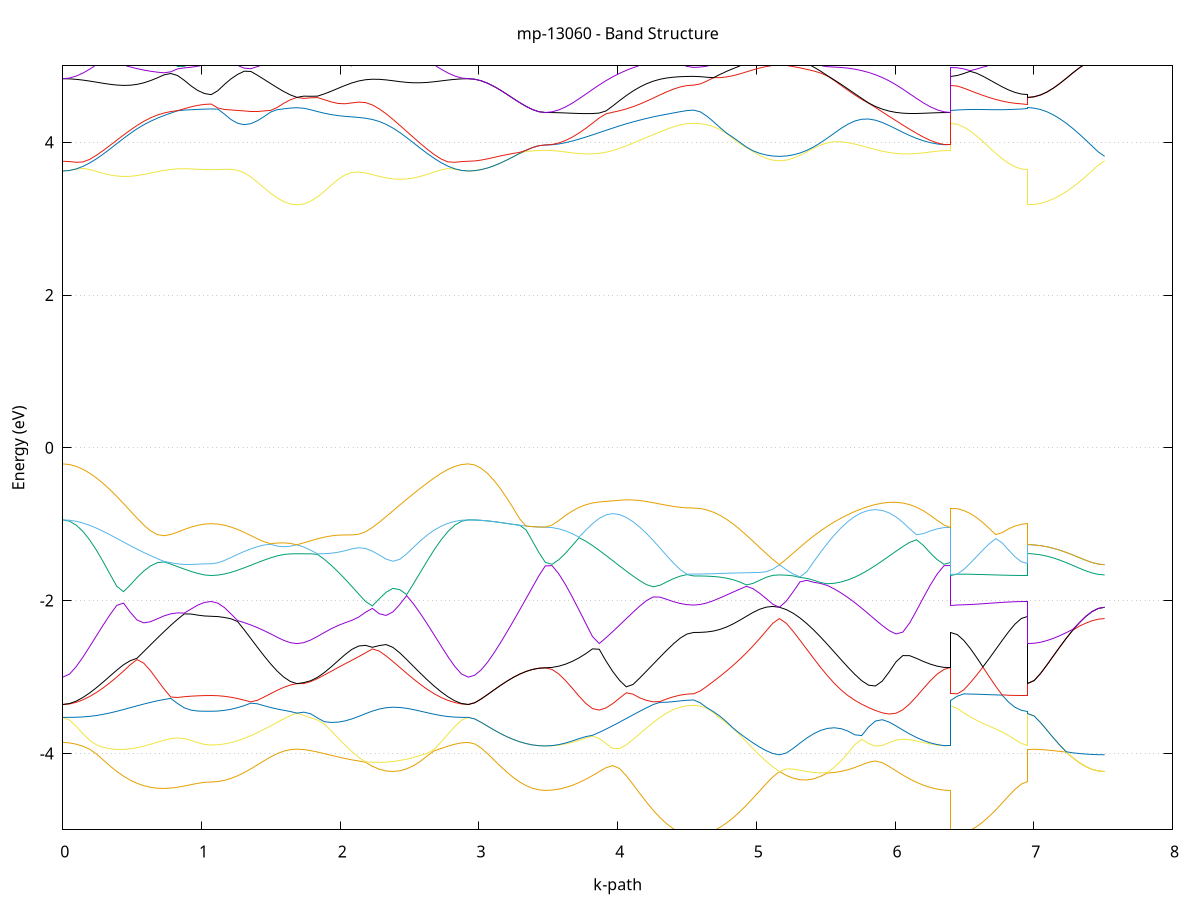 set title 'mp-13060 - Band Structure'
set xlabel 'k-path'
set ylabel 'Energy (eV)'
set grid y
set yrange [-5:5]
set terminal png size 800,600
set output 'mp-13060_bands_gnuplot.png'
plot '-' using 1:2 with lines notitle, '-' using 1:2 with lines notitle, '-' using 1:2 with lines notitle, '-' using 1:2 with lines notitle, '-' using 1:2 with lines notitle, '-' using 1:2 with lines notitle, '-' using 1:2 with lines notitle, '-' using 1:2 with lines notitle, '-' using 1:2 with lines notitle, '-' using 1:2 with lines notitle, '-' using 1:2 with lines notitle, '-' using 1:2 with lines notitle, '-' using 1:2 with lines notitle, '-' using 1:2 with lines notitle, '-' using 1:2 with lines notitle, '-' using 1:2 with lines notitle, '-' using 1:2 with lines notitle, '-' using 1:2 with lines notitle, '-' using 1:2 with lines notitle, '-' using 1:2 with lines notitle, '-' using 1:2 with lines notitle, '-' using 1:2 with lines notitle, '-' using 1:2 with lines notitle, '-' using 1:2 with lines notitle, '-' using 1:2 with lines notitle, '-' using 1:2 with lines notitle, '-' using 1:2 with lines notitle, '-' using 1:2 with lines notitle, '-' using 1:2 with lines notitle, '-' using 1:2 with lines notitle, '-' using 1:2 with lines notitle, '-' using 1:2 with lines notitle, '-' using 1:2 with lines notitle, '-' using 1:2 with lines notitle, '-' using 1:2 with lines notitle, '-' using 1:2 with lines notitle, '-' using 1:2 with lines notitle, '-' using 1:2 with lines notitle, '-' using 1:2 with lines notitle, '-' using 1:2 with lines notitle, '-' using 1:2 with lines notitle, '-' using 1:2 with lines notitle, '-' using 1:2 with lines notitle, '-' using 1:2 with lines notitle, '-' using 1:2 with lines notitle, '-' using 1:2 with lines notitle, '-' using 1:2 with lines notitle, '-' using 1:2 with lines notitle, '-' using 1:2 with lines notitle, '-' using 1:2 with lines notitle, '-' using 1:2 with lines notitle, '-' using 1:2 with lines notitle, '-' using 1:2 with lines notitle, '-' using 1:2 with lines notitle, '-' using 1:2 with lines notitle, '-' using 1:2 with lines notitle, '-' using 1:2 with lines notitle, '-' using 1:2 with lines notitle, '-' using 1:2 with lines notitle, '-' using 1:2 with lines notitle, '-' using 1:2 with lines notitle, '-' using 1:2 with lines notitle, '-' using 1:2 with lines notitle, '-' using 1:2 with lines notitle
0.000000 -48.003312
0.048645 -48.003112
0.097290 -48.002412
0.145935 -48.001412
0.194580 -47.999812
0.243225 -47.998012
0.291870 -47.995712
0.340515 -47.993212
0.389160 -47.990412
0.437805 -47.987312
0.486450 -47.984112
0.535095 -47.980812
0.583740 -47.977512
0.632385 -47.974112
0.681029 -47.970912
0.729674 -47.967712
0.778319 -47.964812
0.826964 -47.962112
0.875609 -47.959812
0.924254 -47.957812
0.972899 -47.956412
1.021544 -47.955412
1.070189 -47.955112
1.070189 -47.955112
1.117718 -47.955012
1.165247 -47.954712
1.212775 -47.954312
1.260304 -47.953612
1.307833 -47.952812
1.355362 -47.951912
1.402891 -47.950912
1.450419 -47.949812
1.497948 -47.948712
1.545477 -47.947612
1.593006 -47.946512
1.640534 -47.945412
1.688063 -47.944512
1.688063 -47.944512
1.737493 -47.945512
1.786923 -47.946812
1.836353 -47.948412
1.885783 -47.950212
1.935213 -47.952312
1.984643 -47.954612
2.034073 -47.957212
2.083502 -47.960112
2.132932 -47.963112
2.182362 -47.966412
2.231792 -47.969712
2.281222 -47.973212
2.330652 -47.976712
2.380082 -47.980112
2.429512 -47.983612
2.478942 -47.986812
2.528372 -47.990012
2.577802 -47.992912
2.627232 -47.995512
2.676661 -47.997812
2.726091 -47.999712
2.775521 -48.001312
2.824951 -48.002412
2.874381 -48.003112
2.923811 -48.003312
2.923811 -48.003312
2.970016 -48.003212
3.016221 -48.002712
3.062427 -48.001912
3.108632 -48.000812
3.154837 -47.999412
3.201042 -47.997712
3.247248 -47.995912
3.293453 -47.993812
3.339658 -47.991612
3.385863 -47.989412
3.432068 -47.987312
3.478274 -47.986112
3.478274 -47.986112
3.526919 -47.985912
3.575563 -47.985412
3.624208 -47.984512
3.672853 -47.983212
3.721498 -47.981712
3.770143 -47.979912
3.818788 -47.977812
3.867433 -47.975612
3.916078 -47.973212
3.964723 -47.970712
4.013368 -47.968112
4.062013 -47.965512
4.110658 -47.963012
4.159303 -47.960512
4.207948 -47.958212
4.256593 -47.956112
4.305238 -47.954212
4.353883 -47.952712
4.402528 -47.951412
4.451173 -47.950412
4.499818 -47.949912
4.548463 -47.949712
4.548463 -47.949712
4.595991 -47.949612
4.643520 -47.949412
4.691049 -47.949112
4.738578 -47.948712
4.786107 -47.948312
4.833635 -47.947712
4.881164 -47.947112
4.928693 -47.946512
4.976222 -47.946012
5.023750 -47.945412
5.071279 -47.945012
5.118808 -47.944712
5.166337 -47.944512
5.166337 -47.944512
5.215767 -47.944712
5.265196 -47.945112
5.314626 -47.945812
5.364056 -47.946712
5.413486 -47.947812
5.462916 -47.949212
5.512346 -47.950912
5.561776 -47.952812
5.611206 -47.954912
5.660636 -47.957212
5.710066 -47.959712
5.759496 -47.962212
5.808926 -47.964912
5.858356 -47.967512
5.907785 -47.970212
5.957215 -47.972812
6.006645 -47.975312
6.056075 -47.977612
6.105505 -47.979712
6.154935 -47.981612
6.204365 -47.983212
6.253795 -47.984412
6.303225 -47.985312
6.352655 -47.985912
6.402085 -47.986112
6.402085 -47.949712
6.448290 -47.950012
6.494495 -47.950712
6.540700 -47.951412
6.586905 -47.952112
6.633111 -47.952712
6.679316 -47.953312
6.725521 -47.953912
6.771726 -47.954312
6.817931 -47.954712
6.864137 -47.954912
6.910342 -47.955112
6.956547 -47.955112
6.956547 -47.944512
7.002752 -47.944512
7.048958 -47.944512
7.095163 -47.944512
7.141368 -47.944512
7.187573 -47.944512
7.233778 -47.944512
7.279984 -47.944512
7.326189 -47.944512
7.372394 -47.944512
7.418599 -47.944512
7.464804 -47.944512
7.511010 -47.944512
e
0.000000 -47.964512
0.048645 -47.964312
0.097290 -47.963912
0.145935 -47.963312
0.194580 -47.962412
0.243225 -47.961312
0.291870 -47.960012
0.340515 -47.958612
0.389160 -47.957012
0.437805 -47.955412
0.486450 -47.953712
0.535095 -47.952012
0.583740 -47.950412
0.632385 -47.948812
0.681029 -47.947412
0.729674 -47.946212
0.778319 -47.945112
0.826964 -47.944212
0.875609 -47.943512
0.924254 -47.943112
0.972899 -47.942812
1.021544 -47.942712
1.070189 -47.942612
1.070189 -47.942612
1.117718 -47.942612
1.165247 -47.942512
1.212775 -47.942512
1.260304 -47.942412
1.307833 -47.942312
1.355362 -47.942312
1.402891 -47.942212
1.450419 -47.942312
1.497948 -47.942412
1.545477 -47.942712
1.593006 -47.943112
1.640534 -47.943712
1.688063 -47.944512
1.688063 -47.944512
1.737493 -47.943612
1.786923 -47.943012
1.836353 -47.942512
1.885783 -47.942212
1.935213 -47.942212
1.984643 -47.942412
2.034073 -47.942912
2.083502 -47.943612
2.132932 -47.944512
2.182362 -47.945612
2.231792 -47.946912
2.281222 -47.948412
2.330652 -47.950012
2.380082 -47.951712
2.429512 -47.953412
2.478942 -47.955112
2.528372 -47.956812
2.577802 -47.958412
2.627232 -47.959912
2.676661 -47.961212
2.726091 -47.962312
2.775521 -47.963312
2.824951 -47.963912
2.874381 -47.964312
2.923811 -47.964512
2.923811 -47.964512
2.970016 -47.964612
3.016221 -47.965112
3.062427 -47.965912
3.108632 -47.967112
3.154837 -47.968512
3.201042 -47.970112
3.247248 -47.972012
3.293453 -47.974012
3.339658 -47.976212
3.385863 -47.978512
3.432068 -47.980612
3.478274 -47.981812
3.478274 -47.981812
3.526919 -47.981612
3.575563 -47.981112
3.624208 -47.980312
3.672853 -47.979112
3.721498 -47.977612
3.770143 -47.975912
3.818788 -47.974012
3.867433 -47.971812
3.916078 -47.969612
3.964723 -47.967212
4.013368 -47.964812
4.062013 -47.962412
4.110658 -47.960012
4.159303 -47.957812
4.207948 -47.955712
4.256593 -47.953712
4.305238 -47.952112
4.353883 -47.950712
4.402528 -47.949512
4.451173 -47.948712
4.499818 -47.948212
4.548463 -47.948012
4.548463 -47.948012
4.595991 -47.948012
4.643520 -47.947812
4.691049 -47.947612
4.738578 -47.947312
4.786107 -47.946912
4.833635 -47.946512
4.881164 -47.946012
4.928693 -47.945612
4.976222 -47.945212
5.023750 -47.944812
5.071279 -47.944612
5.118808 -47.944412
5.166337 -47.944512
5.166337 -47.944512
5.215767 -47.944412
5.265196 -47.944612
5.314626 -47.945012
5.364056 -47.945712
5.413486 -47.946612
5.462916 -47.947812
5.512346 -47.949212
5.561776 -47.950812
5.611206 -47.952712
5.660636 -47.954812
5.710066 -47.957012
5.759496 -47.959412
5.808926 -47.961812
5.858356 -47.964312
5.907785 -47.966812
5.957215 -47.969212
6.006645 -47.971512
6.056075 -47.973712
6.105505 -47.975712
6.154935 -47.977512
6.204365 -47.979012
6.253795 -47.980212
6.303225 -47.981112
6.352655 -47.981612
6.402085 -47.981812
6.402085 -47.948012
6.448290 -47.947712
6.494495 -47.947112
6.540700 -47.946312
6.586905 -47.945712
6.633111 -47.945012
6.679316 -47.944412
6.725521 -47.943912
6.771726 -47.943412
6.817931 -47.943112
6.864137 -47.942812
6.910342 -47.942712
6.956547 -47.942612
6.956547 -47.944512
7.002752 -47.944512
7.048958 -47.944512
7.095163 -47.944512
7.141368 -47.944512
7.187573 -47.944512
7.233778 -47.944512
7.279984 -47.944512
7.326189 -47.944512
7.372394 -47.944512
7.418599 -47.944512
7.464804 -47.944512
7.511010 -47.944512
e
0.000000 -26.971712
0.048645 -26.971012
0.097290 -26.968812
0.145935 -26.965312
0.194580 -26.960412
0.243225 -26.954312
0.291870 -26.947212
0.340515 -26.939312
0.389160 -26.930812
0.437805 -26.922212
0.486450 -26.914212
0.535095 -26.907512
0.583740 -26.903912
0.632385 -26.905212
0.681029 -26.913512
0.729674 -26.928812
0.778319 -26.948012
0.826964 -26.967212
0.875609 -26.984412
0.924254 -26.998312
0.972899 -27.008612
1.021544 -27.014912
1.070189 -27.017012
1.070189 -27.017012
1.117718 -27.016112
1.165247 -27.013512
1.212775 -27.009212
1.260304 -27.003412
1.307833 -26.996112
1.355362 -26.987612
1.402891 -26.978012
1.450419 -26.967912
1.497948 -26.957612
1.545477 -26.948012
1.593006 -26.939912
1.640534 -26.934512
1.688063 -26.932712
1.688063 -26.932712
1.737493 -26.934312
1.786923 -26.938112
1.836353 -26.942112
1.885783 -26.944912
1.935213 -26.945612
1.984643 -26.943612
2.034073 -26.938712
2.083502 -26.931312
2.132932 -26.922112
2.182362 -26.912512
2.231792 -26.904412
2.281222 -26.900112
2.330652 -26.900612
2.380082 -26.905112
2.429512 -26.912212
2.478942 -26.920612
2.528372 -26.929512
2.577802 -26.938312
2.627232 -26.946412
2.676661 -26.953812
2.726091 -26.960012
2.775521 -26.965112
2.824951 -26.968712
2.874381 -26.971012
2.923811 -26.971712
2.923811 -26.971712
2.970016 -26.970212
3.016221 -26.965812
3.062427 -26.958612
3.108632 -26.948612
3.154837 -26.936012
3.201042 -26.921212
3.247248 -26.904312
3.293453 -26.886012
3.339658 -26.866912
3.385863 -26.848412
3.432068 -26.833212
3.478274 -26.826812
3.478274 -26.826812
3.526919 -26.827112
3.575563 -26.827912
3.624208 -26.829312
3.672853 -26.831612
3.721498 -26.835012
3.770143 -26.839812
3.818788 -26.846512
3.867433 -26.855512
3.916078 -26.867112
3.964723 -26.881312
4.013368 -26.897912
4.062013 -26.916612
4.110658 -26.936512
4.159303 -26.956912
4.207948 -26.977112
4.256593 -26.996212
4.305238 -27.013612
4.353883 -27.028612
4.402528 -27.040812
4.451173 -27.049812
4.499818 -27.055312
4.548463 -27.057212
4.548463 -27.057212
4.595991 -27.056312
4.643520 -27.053812
4.691049 -27.049612
4.738578 -27.044012
4.786107 -27.037112
4.833635 -27.029112
4.881164 -27.020312
4.928693 -27.011212
4.976222 -27.002112
5.023750 -26.993712
5.071279 -26.986512
5.118808 -26.981012
5.166337 -26.977312
5.166337 -26.977312
5.215767 -26.980612
5.265196 -26.984212
5.314626 -26.987312
5.364056 -26.989112
5.413486 -26.989112
5.462916 -26.986912
5.512346 -26.982212
5.561776 -26.974812
5.611206 -26.965112
5.660636 -26.953112
5.710066 -26.939412
5.759496 -26.924512
5.808926 -26.909012
5.858356 -26.893712
5.907785 -26.879312
5.957215 -26.866512
6.006645 -26.855612
6.056075 -26.846912
6.105505 -26.840212
6.154935 -26.835212
6.204365 -26.831712
6.253795 -26.829412
6.303225 -26.827912
6.352655 -26.827112
6.402085 -26.826812
6.402085 -27.057212
6.448290 -27.056712
6.494495 -27.055412
6.540700 -27.053212
6.586905 -27.050012
6.633111 -27.046012
6.679316 -27.041312
6.725521 -27.036112
6.771726 -27.030712
6.817931 -27.025512
6.864137 -27.021112
6.910342 -27.018012
6.956547 -27.017012
6.956547 -26.932712
7.002752 -26.933612
7.048958 -26.936212
7.095163 -26.940212
7.141368 -26.945212
7.187573 -26.950912
7.233778 -26.956712
7.279984 -26.962312
7.326189 -26.967312
7.372394 -26.971512
7.418599 -26.974712
7.464804 -26.976612
7.511010 -26.977312
e
0.000000 -26.580312
0.048645 -26.580612
0.097290 -26.582112
0.145935 -26.588212
0.194580 -26.602012
0.243225 -26.620712
0.291870 -26.643112
0.340515 -26.668712
0.389160 -26.696812
0.437805 -26.726712
0.486450 -26.757912
0.535095 -26.789312
0.583740 -26.820112
0.632385 -26.849212
0.681029 -26.875312
0.729674 -26.897312
0.778319 -26.915712
0.826964 -26.931812
0.875609 -26.945712
0.924254 -26.957112
0.972899 -26.965412
1.021544 -26.970612
1.070189 -26.972312
1.070189 -26.972312
1.117718 -26.971812
1.165247 -26.970212
1.212775 -26.967512
1.260304 -26.964012
1.307833 -26.959812
1.355362 -26.955012
1.402891 -26.950012
1.450419 -26.945212
1.497948 -26.940712
1.545477 -26.937112
1.593006 -26.934512
1.640534 -26.933112
1.688063 -26.932712
1.688063 -26.932712
1.737493 -26.932912
1.786923 -26.933312
1.836353 -26.933012
1.885783 -26.931312
1.935213 -26.927612
1.984643 -26.921412
2.034073 -26.912412
2.083502 -26.900412
2.132932 -26.885412
2.182362 -26.867512
2.231792 -26.846912
2.281222 -26.824012
2.330652 -26.799112
2.380082 -26.772912
2.429512 -26.745812
2.478942 -26.718412
2.528372 -26.691612
2.577802 -26.665812
2.627232 -26.641912
2.676661 -26.620412
2.726091 -26.602212
2.775521 -26.588412
2.824951 -26.582212
2.874381 -26.580612
2.923811 -26.580312
2.923811 -26.580312
2.970016 -26.582112
3.016221 -26.587112
3.062427 -26.595512
3.108632 -26.606912
3.154837 -26.621112
3.201042 -26.637612
3.247248 -26.656212
3.293453 -26.676112
3.339658 -26.696612
3.385863 -26.716112
3.432068 -26.732012
3.478274 -26.738612
3.478274 -26.738612
3.526919 -26.738412
3.575563 -26.738012
3.624208 -26.737512
3.672853 -26.737212
3.721498 -26.737312
3.770143 -26.738812
3.818788 -26.742912
3.867433 -26.751712
3.916078 -26.766612
3.964723 -26.787412
4.013368 -26.812012
4.062013 -26.838512
4.110658 -26.865212
4.159303 -26.891012
4.207948 -26.915212
4.256593 -26.937212
4.305238 -26.956412
4.353883 -26.972612
4.402528 -26.985512
4.451173 -26.994812
4.499818 -27.000412
4.548463 -27.002312
4.548463 -27.002312
4.595991 -27.001812
4.643520 -27.000412
4.691049 -26.998112
4.738578 -26.995012
4.786107 -26.991312
4.833635 -26.987312
4.881164 -26.983212
4.928693 -26.979512
4.976222 -26.976512
5.023750 -26.974612
5.071279 -26.974012
5.118808 -26.975012
5.166337 -26.977312
5.166337 -26.977312
5.215767 -26.975112
5.265196 -26.973912
5.314626 -26.972812
5.364056 -26.970612
5.413486 -26.966712
5.462916 -26.960312
5.512346 -26.951012
5.561776 -26.938612
5.611206 -26.923112
5.660636 -26.904712
5.710066 -26.883712
5.759496 -26.860612
5.808926 -26.836112
5.858356 -26.811412
5.907785 -26.787912
5.957215 -26.767612
6.006645 -26.752512
6.056075 -26.743412
6.105505 -26.739012
6.154935 -26.737412
6.204365 -26.737112
6.253795 -26.737512
6.303225 -26.738012
6.352655 -26.738412
6.402085 -26.738612
6.402085 -27.002312
6.448290 -27.001712
6.494495 -26.999712
6.540700 -26.996612
6.586905 -26.992712
6.633111 -26.988412
6.679316 -26.984112
6.725521 -26.980112
6.771726 -26.976912
6.817931 -26.974512
6.864137 -26.973212
6.910342 -26.972512
6.956547 -26.972312
6.956547 -26.932712
7.002752 -26.933612
7.048958 -26.936212
7.095163 -26.940212
7.141368 -26.945212
7.187573 -26.950912
7.233778 -26.956712
7.279984 -26.962312
7.326189 -26.967312
7.372394 -26.971512
7.418599 -26.974712
7.464804 -26.976612
7.511010 -26.977312
e
0.000000 -26.564412
0.048645 -26.566512
0.097290 -26.572212
0.145935 -26.577812
0.194580 -26.580112
0.243225 -26.583212
0.291870 -26.604212
0.340515 -26.628312
0.389160 -26.653812
0.437805 -26.679812
0.486450 -26.705412
0.535095 -26.729212
0.583740 -26.749712
0.632385 -26.764812
0.681029 -26.773012
0.729674 -26.774612
0.778319 -26.771312
0.826964 -26.765112
0.875609 -26.757812
0.924254 -26.750612
0.972899 -26.744512
1.021544 -26.740312
1.070189 -26.738812
1.070189 -26.738812
1.117718 -26.738512
1.165247 -26.737312
1.212775 -26.735312
1.260304 -26.732612
1.307833 -26.729312
1.355362 -26.725212
1.402891 -26.728412
1.450419 -26.746312
1.497948 -26.763712
1.545477 -26.779612
1.593006 -26.792612
1.640534 -26.801112
1.688063 -26.804012
1.688063 -26.804012
1.737493 -26.801112
1.786923 -26.793512
1.836353 -26.783212
1.885783 -26.772412
1.935213 -26.764012
1.984643 -26.761412
2.034073 -26.764712
2.083502 -26.770912
2.132932 -26.777112
2.182362 -26.781312
2.231792 -26.781112
2.281222 -26.774612
2.330652 -26.760912
2.380082 -26.741112
2.429512 -26.717212
2.478942 -26.690912
2.528372 -26.663812
2.577802 -26.637212
2.627232 -26.612212
2.676661 -26.590412
2.726091 -26.580012
2.775521 -26.577812
2.824951 -26.572312
2.874381 -26.566612
2.923811 -26.564412
2.923811 -26.564412
2.970016 -26.564312
3.016221 -26.563912
3.062427 -26.563212
3.108632 -26.562212
3.154837 -26.561012
3.201042 -26.559512
3.247248 -26.558012
3.293453 -26.556312
3.339658 -26.554512
3.385863 -26.553012
3.432068 -26.551812
3.478274 -26.551312
3.478274 -26.551312
3.526919 -26.553512
3.575563 -26.560112
3.624208 -26.570712
3.672853 -26.584912
3.721498 -26.601912
3.770143 -26.620412
3.818788 -26.638712
3.867433 -26.654212
3.916078 -26.664812
3.964723 -26.670312
4.013368 -26.672012
4.062013 -26.671412
4.110658 -26.669612
4.159303 -26.667212
4.207948 -26.664512
4.256593 -26.661812
4.305238 -26.659412
4.353883 -26.657212
4.402528 -26.655912
4.451173 -26.655412
4.499818 -26.655112
4.548463 -26.654912
4.548463 -26.654912
4.595991 -26.655412
4.643520 -26.657112
4.691049 -26.660412
4.738578 -26.666212
4.786107 -26.675112
4.833635 -26.686812
4.881164 -26.700212
4.928693 -26.714312
4.976222 -26.728012
5.023750 -26.740212
5.071279 -26.749712
5.118808 -26.755812
5.166337 -26.757912
5.166337 -26.757912
5.215767 -26.755712
5.265196 -26.749512
5.314626 -26.740112
5.364056 -26.728312
5.413486 -26.715112
5.462916 -26.701212
5.512346 -26.687312
5.561776 -26.678012
5.611206 -26.669912
5.660636 -26.663312
5.710066 -26.664712
5.759496 -26.666912
5.808926 -26.668812
5.858356 -26.669712
5.907785 -26.668512
5.957215 -26.663812
6.006645 -26.654012
6.056075 -26.639312
6.105505 -26.621412
6.154935 -26.602912
6.204365 -26.585812
6.253795 -26.571312
6.303225 -26.560412
6.352655 -26.553612
6.402085 -26.551312
6.402085 -26.654912
6.448290 -26.661412
6.494495 -26.669612
6.540700 -26.678612
6.586905 -26.688212
6.633111 -26.697812
6.679316 -26.707312
6.725521 -26.716112
6.771726 -26.723912
6.817931 -26.730212
6.864137 -26.735012
6.910342 -26.737912
6.956547 -26.738812
6.956547 -26.804012
7.002752 -26.803612
7.048958 -26.802212
7.095163 -26.799912
7.141368 -26.796812
7.187573 -26.792812
7.233778 -26.788212
7.279984 -26.783012
7.326189 -26.777312
7.372394 -26.771312
7.418599 -26.765312
7.464804 -26.760212
7.511010 -26.757912
e
0.000000 -26.564412
0.048645 -26.564912
0.097290 -26.566412
0.145935 -26.568712
0.194580 -26.571912
0.243225 -26.580612
0.291870 -26.583012
0.340515 -26.585812
0.389160 -26.591512
0.437805 -26.597512
0.486450 -26.603712
0.535095 -26.610012
0.583740 -26.616212
0.632385 -26.622212
0.681029 -26.628012
0.729674 -26.633412
0.778319 -26.638312
0.826964 -26.642612
0.875609 -26.646212
0.924254 -26.649112
0.972899 -26.651212
1.021544 -26.652512
1.070189 -26.652912
1.070189 -26.652912
1.117718 -26.654912
1.165247 -26.660612
1.212775 -26.669412
1.260304 -26.681012
1.307833 -26.695112
1.355362 -26.711112
1.402891 -26.720512
1.450419 -26.715312
1.497948 -26.709612
1.545477 -26.703412
1.593006 -26.697012
1.640534 -26.691112
1.688063 -26.690612
1.688063 -26.690612
1.737493 -26.689712
1.786923 -26.697212
1.836353 -26.704612
1.885783 -26.710912
1.935213 -26.714112
1.984643 -26.711212
2.034073 -26.702212
2.083502 -26.690012
2.132932 -26.676712
2.182362 -26.663412
2.231792 -26.650512
2.281222 -26.638312
2.330652 -26.626912
2.380082 -26.616312
2.429512 -26.606712
2.478942 -26.598012
2.528372 -26.590212
2.577802 -26.585012
2.627232 -26.583212
2.676661 -26.581612
2.726091 -26.575812
2.775521 -26.569512
2.824951 -26.566512
2.874381 -26.564912
2.923811 -26.564412
2.923811 -26.564412
2.970016 -26.564312
3.016221 -26.563812
3.062427 -26.563112
3.108632 -26.562212
3.154837 -26.561012
3.201042 -26.559512
3.247248 -26.557912
3.293453 -26.556212
3.339658 -26.554512
3.385863 -26.553012
3.432068 -26.551812
3.478274 -26.551312
3.478274 -26.551312
3.526919 -26.551712
3.575563 -26.552812
3.624208 -26.554512
3.672853 -26.563712
3.721498 -26.575412
3.770143 -26.588312
3.818788 -26.601612
3.867433 -26.614412
3.916078 -26.625912
3.964723 -26.635712
4.013368 -26.643512
4.062013 -26.649212
4.110658 -26.653012
4.159303 -26.655412
4.207948 -26.656612
4.256593 -26.657012
4.305238 -26.656812
4.353883 -26.656412
4.402528 -26.655412
4.451173 -26.654112
4.499818 -26.653412
4.548463 -26.653112
4.548463 -26.653112
4.595991 -26.653312
4.643520 -26.654112
4.691049 -26.656112
4.738578 -26.660412
4.786107 -26.667812
4.833635 -26.678112
4.881164 -26.689912
4.928693 -26.702212
4.976222 -26.713712
5.023750 -26.723712
5.071279 -26.731312
5.118808 -26.736012
5.166337 -26.737612
5.166337 -26.737612
5.215767 -26.736012
5.265196 -26.731512
5.314626 -26.724812
5.364056 -26.716512
5.413486 -26.707112
5.462916 -26.697212
5.512346 -26.687212
5.561776 -26.674412
5.611206 -26.665512
5.660636 -26.663212
5.710066 -26.657712
5.759496 -26.652812
5.808926 -26.647712
5.858356 -26.641612
5.907785 -26.634012
5.957215 -26.624712
6.006645 -26.613812
6.056075 -26.601512
6.105505 -26.588612
6.154935 -26.575912
6.204365 -26.564112
6.253795 -26.554712
6.303225 -26.552812
6.352655 -26.551712
6.402085 -26.551312
6.402085 -26.653112
6.448290 -26.647912
6.494495 -26.643112
6.540700 -26.639612
6.586905 -26.637312
6.633111 -26.639612
6.679316 -26.642912
6.725521 -26.645912
6.771726 -26.648312
6.817931 -26.650312
6.864137 -26.651712
6.910342 -26.652612
6.956547 -26.652912
6.956547 -26.690612
7.002752 -26.691012
7.048958 -26.692412
7.095163 -26.694812
7.141368 -26.698012
7.187573 -26.702012
7.233778 -26.706712
7.279984 -26.712112
7.326189 -26.717912
7.372394 -26.724012
7.418599 -26.730012
7.464804 -26.735212
7.511010 -26.737612
e
0.000000 -26.527012
0.048645 -26.529312
0.097290 -26.536312
0.145935 -26.547812
0.194580 -26.563212
0.243225 -26.575912
0.291870 -26.580612
0.340515 -26.584812
0.389160 -26.586912
0.437805 -26.589412
0.486450 -26.592212
0.535095 -26.595412
0.583740 -26.599112
0.632385 -26.603312
0.681029 -26.607812
0.729674 -26.612812
0.778319 -26.618112
0.826964 -26.623512
0.875609 -26.629012
0.924254 -26.634112
0.972899 -26.638312
1.021544 -26.641312
1.070189 -26.642312
1.070189 -26.642312
1.117718 -26.642312
1.165247 -26.642512
1.212775 -26.643212
1.260304 -26.644612
1.307833 -26.646512
1.355362 -26.649012
1.402891 -26.652012
1.450419 -26.655612
1.497948 -26.665312
1.545477 -26.675312
1.593006 -26.683012
1.640534 -26.687112
1.688063 -26.682512
1.688063 -26.682512
1.737493 -26.689212
1.786923 -26.685112
1.836353 -26.678612
1.885783 -26.670312
1.935213 -26.660712
1.984643 -26.650312
2.034073 -26.639512
2.083502 -26.629112
2.132932 -26.620712
2.182362 -26.614412
2.231792 -26.609012
2.281222 -26.604212
2.330652 -26.599912
2.380082 -26.596112
2.429512 -26.592712
2.478942 -26.589712
2.528372 -26.587212
2.577802 -26.583212
2.627232 -26.576912
2.676661 -26.570612
2.726091 -26.561112
2.775521 -26.547812
2.824951 -26.536512
2.874381 -26.529412
2.923811 -26.527012
2.923811 -26.527012
2.970016 -26.527112
3.016221 -26.527512
3.062427 -26.528312
3.108632 -26.529212
3.154837 -26.530412
3.201042 -26.531812
3.247248 -26.533412
3.293453 -26.535112
3.339658 -26.536812
3.385863 -26.538412
3.432068 -26.539612
3.478274 -26.540112
3.478274 -26.540112
3.526919 -26.541612
3.575563 -26.546312
3.624208 -26.553812
3.672853 -26.557012
3.721498 -26.560012
3.770143 -26.563612
3.818788 -26.567612
3.867433 -26.572112
3.916078 -26.576812
3.964723 -26.581712
4.013368 -26.586712
4.062013 -26.591712
4.110658 -26.596512
4.159303 -26.601212
4.207948 -26.605512
4.256593 -26.609412
4.305238 -26.612912
4.353883 -26.615812
4.402528 -26.618212
4.451173 -26.619912
4.499818 -26.620912
4.548463 -26.621212
4.548463 -26.621212
4.595991 -26.622412
4.643520 -26.625612
4.691049 -26.630112
4.738578 -26.634512
4.786107 -26.637512
4.833635 -26.638912
4.881164 -26.639212
4.928693 -26.639012
4.976222 -26.638512
5.023750 -26.637912
5.071279 -26.637212
5.118808 -26.636612
5.166337 -26.636112
5.166337 -26.636112
5.215767 -26.636712
5.265196 -26.637612
5.314626 -26.638812
5.364056 -26.640212
5.413486 -26.642012
5.462916 -26.643912
5.512346 -26.645812
5.561776 -26.646812
5.611206 -26.644312
5.660636 -26.635912
5.710066 -26.624612
5.759496 -26.613112
5.808926 -26.603412
5.858356 -26.595812
5.907785 -26.588412
5.957215 -26.581512
6.006645 -26.575312
6.056075 -26.569712
6.105505 -26.564812
6.154935 -26.560712
6.204365 -26.557312
6.253795 -26.554112
6.303225 -26.546512
6.352655 -26.541712
6.402085 -26.540112
6.402085 -26.621212
6.448290 -26.623812
6.494495 -26.627912
6.540700 -26.632012
6.586905 -26.635912
6.633111 -26.636312
6.679316 -26.636212
6.725521 -26.637012
6.771726 -26.638312
6.817931 -26.639712
6.864137 -26.641112
6.910342 -26.642012
6.956547 -26.642312
6.956547 -26.682512
7.002752 -26.681612
7.048958 -26.678912
7.095163 -26.674712
7.141368 -26.669412
7.187573 -26.663612
7.233778 -26.657512
7.279984 -26.651712
7.326189 -26.646512
7.372394 -26.642112
7.418599 -26.638812
7.464804 -26.636812
7.511010 -26.636112
e
0.000000 -26.526912
0.048645 -26.527212
0.097290 -26.528012
0.145935 -26.529312
0.194580 -26.531112
0.243225 -26.533412
0.291870 -26.536112
0.340515 -26.539212
0.389160 -26.542712
0.437805 -26.546512
0.486450 -26.550412
0.535095 -26.554512
0.583740 -26.558612
0.632385 -26.562712
0.681029 -26.566612
0.729674 -26.570312
0.778319 -26.573712
0.826964 -26.576712
0.875609 -26.579312
0.924254 -26.581412
0.972899 -26.582812
1.021544 -26.583712
1.070189 -26.584012
1.070189 -26.584012
1.117718 -26.585512
1.165247 -26.589612
1.212775 -26.596412
1.260304 -26.605412
1.307833 -26.616212
1.355362 -26.628312
1.402891 -26.640912
1.450419 -26.653512
1.497948 -26.659812
1.545477 -26.664612
1.593006 -26.670012
1.640534 -26.676012
1.688063 -26.682512
1.688063 -26.682512
1.737493 -26.675212
1.786923 -26.667712
1.836353 -26.660112
1.885783 -26.652712
1.935213 -26.645412
1.984643 -26.638212
2.034073 -26.631312
2.083502 -26.624212
2.132932 -26.615612
2.182362 -26.605512
2.231792 -26.595512
2.281222 -26.585912
2.330652 -26.576912
2.380082 -26.568612
2.429512 -26.561112
2.478942 -26.554312
2.528372 -26.548212
2.577802 -26.543012
2.627232 -26.538512
2.676661 -26.534812
2.726091 -26.531812
2.775521 -26.529612
2.824951 -26.528112
2.874381 -26.527212
2.923811 -26.526912
2.923811 -26.526912
2.970016 -26.527112
3.016221 -26.527512
3.062427 -26.528212
3.108632 -26.529212
3.154837 -26.530412
3.201042 -26.531812
3.247248 -26.533412
3.293453 -26.535112
3.339658 -26.536812
3.385863 -26.538412
3.432068 -26.539612
3.478274 -26.540112
3.478274 -26.540112
3.526919 -26.540512
3.575563 -26.541612
3.624208 -26.543512
3.672853 -26.546112
3.721498 -26.549312
3.770143 -26.553112
3.818788 -26.557512
3.867433 -26.562212
3.916078 -26.567312
3.964723 -26.572612
4.013368 -26.577912
4.062013 -26.583312
4.110658 -26.588612
4.159303 -26.593712
4.207948 -26.598412
4.256593 -26.602812
4.305238 -26.606612
4.353883 -26.609912
4.402528 -26.612512
4.451173 -26.614412
4.499818 -26.615512
4.548463 -26.615912
4.548463 -26.615912
4.595991 -26.617012
4.643520 -26.620012
4.691049 -26.624112
4.738578 -26.628212
4.786107 -26.631412
4.833635 -26.633412
4.881164 -26.634512
4.928693 -26.635012
4.976222 -26.635312
5.023750 -26.635412
5.071279 -26.635512
5.118808 -26.635712
5.166337 -26.636112
5.166337 -26.636112
5.215767 -26.635712
5.265196 -26.635412
5.314626 -26.635212
5.364056 -26.635112
5.413486 -26.634912
5.462916 -26.634512
5.512346 -26.633712
5.561776 -26.632012
5.611206 -26.629012
5.660636 -26.624412
5.710066 -26.618312
5.759496 -26.611112
5.808926 -26.602112
5.858356 -26.591812
5.907785 -26.582512
5.957215 -26.574212
6.006645 -26.566812
6.056075 -26.560312
6.105505 -26.554812
6.154935 -26.550212
6.204365 -26.546512
6.253795 -26.543712
6.303225 -26.541612
6.352655 -26.540512
6.402085 -26.540112
6.402085 -26.615912
6.448290 -26.613412
6.494495 -26.609312
6.540700 -26.605212
6.586905 -26.601212
6.633111 -26.597512
6.679316 -26.594112
6.725521 -26.591112
6.771726 -26.588612
6.817931 -26.586612
6.864137 -26.585212
6.910342 -26.584312
6.956547 -26.584012
6.956547 -26.682512
7.002752 -26.681612
7.048958 -26.678912
7.095163 -26.674712
7.141368 -26.669412
7.187573 -26.663612
7.233778 -26.657512
7.279984 -26.651712
7.326189 -26.646512
7.372394 -26.642112
7.418599 -26.638812
7.464804 -26.636812
7.511010 -26.636112
e
0.000000 -17.701412
0.048645 -17.696112
0.097290 -17.680312
0.145935 -17.654512
0.194580 -17.619012
0.243225 -17.574712
0.291870 -17.522612
0.340515 -17.463612
0.389160 -17.399012
0.437805 -17.330112
0.486450 -17.258512
0.535095 -17.185512
0.583740 -17.112612
0.632385 -17.041312
0.681029 -16.973012
0.729674 -16.909412
0.778319 -16.851512
0.826964 -16.800312
0.875609 -16.756912
0.924254 -16.722212
0.972899 -16.696712
1.021544 -16.681112
1.070189 -16.675712
1.070189 -16.675712
1.117718 -16.674012
1.165247 -16.668812
1.212775 -16.660512
1.260304 -16.649212
1.307833 -16.635112
1.355362 -16.618712
1.402891 -16.600512
1.450419 -16.580912
1.497948 -16.560412
1.545477 -16.539312
1.593006 -16.518412
1.640534 -16.498012
1.688063 -16.478512
1.688063 -16.478512
1.737493 -16.499912
1.786923 -16.524612
1.836353 -16.552912
1.885783 -16.584912
1.935213 -16.621112
1.984643 -16.662112
2.034073 -16.708412
2.083502 -16.760512
2.132932 -16.818112
2.182362 -16.881112
2.231792 -16.948912
2.281222 -17.020412
2.330652 -17.094512
2.380082 -17.169912
2.429512 -17.245312
2.478942 -17.319112
2.528372 -17.390012
2.577802 -17.456412
2.627232 -17.517112
2.676661 -17.570812
2.726091 -17.616412
2.775521 -17.653012
2.824951 -17.679712
2.874381 -17.695912
2.923811 -17.701412
2.923811 -17.701412
2.970016 -17.697512
3.016221 -17.686012
3.062427 -17.667212
3.108632 -17.641212
3.154837 -17.608912
3.201042 -17.570812
3.247248 -17.528312
3.293453 -17.482712
3.339658 -17.436312
3.385863 -17.393112
3.432068 -17.359812
3.478274 -17.346712
3.478274 -17.346712
3.526919 -17.343412
3.575563 -17.333512
3.624208 -17.317212
3.672853 -17.294912
3.721498 -17.267112
3.770143 -17.234412
3.818788 -17.197512
3.867433 -17.157412
3.916078 -17.114812
3.964723 -17.070612
4.013368 -17.026012
4.062013 -16.982012
4.110658 -16.939212
4.159303 -16.898912
4.207948 -16.861612
4.256593 -16.828112
4.305238 -16.799112
4.353883 -16.775012
4.402528 -16.756012
4.451173 -16.742412
4.499818 -16.734312
4.548463 -16.731612
4.548463 -16.731612
4.595991 -16.728812
4.643520 -16.720612
4.691049 -16.707412
4.738578 -16.689712
4.786107 -16.668112
4.833635 -16.643412
4.881164 -16.616712
4.928693 -16.588912
4.976222 -16.561012
5.023750 -16.534312
5.071279 -16.509412
5.118808 -16.487012
5.166337 -16.467412
5.166337 -16.467412
5.215767 -16.487912
5.265196 -16.511812
5.314626 -16.539112
5.364056 -16.569612
5.413486 -16.603312
5.462916 -16.640212
5.512346 -16.679812
5.561776 -16.722012
5.611206 -16.766612
5.660636 -16.813112
5.710066 -16.861212
5.759496 -16.910312
5.808926 -16.959912
5.858356 -17.009412
5.907785 -17.058212
5.957215 -17.105412
6.006645 -17.150412
6.056075 -17.192412
6.105505 -17.230712
6.154935 -17.264512
6.204365 -17.293312
6.253795 -17.316212
6.303225 -17.333012
6.352655 -17.343312
6.402085 -17.346712
6.402085 -16.731612
6.448290 -16.730812
6.494495 -16.728612
6.540700 -16.724912
6.586905 -16.720012
6.633111 -16.714012
6.679316 -16.707312
6.725521 -16.700112
6.771726 -16.692812
6.817931 -16.686112
6.864137 -16.680712
6.910342 -16.677112
6.956547 -16.675712
6.956547 -16.478512
7.002752 -16.478312
7.048958 -16.477712
7.095163 -16.476812
7.141368 -16.475612
7.187573 -16.474312
7.233778 -16.472912
7.279984 -16.471512
7.326189 -16.470112
7.372394 -16.468912
7.418599 -16.468112
7.464804 -16.467512
7.511010 -16.467412
e
0.000000 -16.608312
0.048645 -16.606412
0.097290 -16.600912
0.145935 -16.591912
0.194580 -16.579912
0.243225 -16.565212
0.291870 -16.548712
0.340515 -16.530712
0.389160 -16.512312
0.437805 -16.494212
0.486450 -16.477512
0.535095 -16.463012
0.583740 -16.451612
0.632385 -16.443912
0.681029 -16.440112
0.729674 -16.440012
0.778319 -16.442812
0.826964 -16.447712
0.875609 -16.453512
0.924254 -16.459512
0.972899 -16.464412
1.021544 -16.467812
1.070189 -16.468912
1.070189 -16.468912
1.117718 -16.467712
1.165247 -16.464212
1.212775 -16.458812
1.260304 -16.452112
1.307833 -16.445012
1.355362 -16.438512
1.402891 -16.433512
1.450419 -16.431312
1.497948 -16.432812
1.545477 -16.438212
1.593006 -16.447712
1.640534 -16.461312
1.688063 -16.478512
1.688063 -16.478512
1.737493 -16.459612
1.786923 -16.442612
1.836353 -16.427712
1.885783 -16.415312
1.935213 -16.405612
1.984643 -16.398712
2.034073 -16.394912
2.083502 -16.394312
2.132932 -16.396712
2.182362 -16.402212
2.231792 -16.410812
2.281222 -16.422212
2.330652 -16.436212
2.380082 -16.452312
2.429512 -16.470112
2.478942 -16.489112
2.528372 -16.508612
2.577802 -16.528112
2.627232 -16.546712
2.676661 -16.563912
2.726091 -16.579012
2.775521 -16.591412
2.824951 -16.600612
2.874381 -16.606412
2.923811 -16.608312
2.923811 -16.608312
2.970016 -16.614012
3.016221 -16.630812
3.062427 -16.657712
3.108632 -16.693212
3.154837 -16.735912
3.201042 -16.784012
3.247248 -16.836112
3.293453 -16.889912
3.339658 -16.942712
3.385863 -16.990912
3.432068 -17.027112
3.478274 -17.041212
3.478274 -17.041212
3.526919 -17.036712
3.575563 -17.023512
3.624208 -17.001812
3.672853 -16.972212
3.721498 -16.935212
3.770143 -16.892012
3.818788 -16.843512
3.867433 -16.790912
3.916078 -16.735512
3.964723 -16.678412
4.013368 -16.621712
4.062013 -16.567012
4.110658 -16.516512
4.159303 -16.472512
4.207948 -16.437612
4.256593 -16.413712
4.305238 -16.400312
4.353883 -16.394912
4.402528 -16.394112
4.451173 -16.395112
4.499818 -16.396312
4.548463 -16.396812
4.548463 -16.396812
4.595991 -16.396812
4.643520 -16.396912
4.691049 -16.397112
4.738578 -16.397712
4.786107 -16.399012
4.833635 -16.401212
4.881164 -16.404612
4.928693 -16.409612
4.976222 -16.416312
5.023750 -16.425212
5.071279 -16.436512
5.118808 -16.450512
5.166337 -16.467412
5.166337 -16.467412
5.215767 -16.449712
5.265196 -16.434512
5.314626 -16.421412
5.364056 -16.409912
5.413486 -16.400112
5.462916 -16.392612
5.512346 -16.388812
5.561776 -16.391712
5.611206 -16.404512
5.660636 -16.428812
5.710066 -16.464312
5.759496 -16.508512
5.808926 -16.559012
5.858356 -16.613812
5.907785 -16.670812
5.957215 -16.728112
6.006645 -16.784412
6.056075 -16.838112
6.105505 -16.887712
6.154935 -16.932012
6.204365 -16.970012
6.253795 -17.000612
6.303225 -17.022912
6.352655 -17.036612
6.402085 -17.041212
6.402085 -16.396812
6.448290 -16.397912
6.494495 -16.400912
6.540700 -16.405812
6.586905 -16.412412
6.633111 -16.420312
6.679316 -16.429212
6.725521 -16.438512
6.771726 -16.447812
6.817931 -16.456112
6.864137 -16.463012
6.910342 -16.467412
6.956547 -16.468912
6.956547 -16.478512
7.002752 -16.478312
7.048958 -16.477712
7.095163 -16.476812
7.141368 -16.475612
7.187573 -16.474312
7.233778 -16.472912
7.279984 -16.471512
7.326189 -16.470112
7.372394 -16.468912
7.418599 -16.468112
7.464804 -16.467512
7.511010 -16.467412
e
0.000000 -15.953112
0.048645 -15.954712
0.097290 -15.959412
0.145935 -15.967212
0.194580 -15.977712
0.243225 -15.990512
0.291870 -16.005312
0.340515 -16.021312
0.389160 -16.038212
0.437805 -16.054912
0.486450 -16.070812
0.535095 -16.084812
0.583740 -16.096212
0.632385 -16.104312
0.681029 -16.108812
0.729674 -16.109812
0.778319 -16.107912
0.826964 -16.104012
0.875609 -16.099112
0.924254 -16.094212
0.972899 -16.090012
1.021544 -16.087312
1.070189 -16.086312
1.070189 -16.086312
1.117718 -16.087112
1.165247 -16.089712
1.212775 -16.093812
1.260304 -16.099212
1.307833 -16.105212
1.355362 -16.111212
1.402891 -16.116612
1.450419 -16.120812
1.497948 -16.123512
1.545477 -16.124612
1.593006 -16.124612
1.640534 -16.124112
1.688063 -16.123812
1.688063 -16.123812
1.737493 -16.124312
1.786923 -16.126212
1.836353 -16.129412
1.885783 -16.133812
1.935213 -16.138612
1.984643 -16.143112
2.034073 -16.146312
2.083502 -16.147512
2.132932 -16.145912
2.182362 -16.141312
2.231792 -16.133512
2.281222 -16.122912
2.330652 -16.109712
2.380082 -16.094312
2.429512 -16.077512
2.478942 -16.059612
2.528372 -16.041612
2.577802 -16.023812
2.627232 -16.007012
2.676661 -15.991712
2.726091 -15.978512
2.775521 -15.967712
2.824951 -15.959712
2.874381 -15.954712
2.923811 -15.953112
2.923811 -15.953112
2.970016 -15.950912
3.016221 -15.944412
3.062427 -15.934612
3.108632 -15.922412
3.154837 -15.909112
3.201042 -15.895612
3.247248 -15.883012
3.293453 -15.871812
3.339658 -15.862612
3.385863 -15.855912
3.432068 -15.851712
3.478274 -15.850312
3.478274 -15.850312
3.526919 -15.852712
3.575563 -15.859812
3.624208 -15.871512
3.672853 -15.887512
3.721498 -15.907312
3.770143 -15.930412
3.818788 -15.956112
3.867433 -15.983712
3.916078 -16.012512
3.964723 -16.041312
4.013368 -16.069012
4.062013 -16.094612
4.110658 -16.116312
4.159303 -16.132212
4.207948 -16.140212
4.256593 -16.139212
4.305238 -16.130212
4.353883 -16.116312
4.402528 -16.101212
4.451173 -16.088412
4.499818 -16.079912
4.548463 -16.076912
4.548463 -16.076912
4.595991 -16.077712
4.643520 -16.079912
4.691049 -16.083312
4.738578 -16.088012
4.786107 -16.093312
4.833635 -16.099212
4.881164 -16.105212
4.928693 -16.110712
4.976222 -16.115312
5.023750 -16.118912
5.071279 -16.121212
5.118808 -16.122212
5.166337 -16.122512
5.166337 -16.122512
5.215767 -16.122512
5.265196 -16.123312
5.314626 -16.125812
5.364056 -16.130812
5.413486 -16.138612
5.462916 -16.148612
5.512346 -16.159012
5.561776 -16.167112
5.611206 -16.169412
5.660636 -16.163412
5.710066 -16.149712
5.759496 -16.129412
5.808926 -16.104712
5.858356 -16.076912
5.907785 -16.047612
5.957215 -16.017512
6.006645 -15.987912
6.056075 -15.959412
6.105505 -15.932912
6.154935 -15.909112
6.204365 -15.888712
6.253795 -15.872212
6.303225 -15.860112
6.352655 -15.852712
6.402085 -15.850312
6.402085 -16.076912
6.448290 -16.077112
6.494495 -16.077612
6.540700 -16.078312
6.586905 -16.079312
6.633111 -16.080412
6.679316 -16.081512
6.725521 -16.082812
6.771726 -16.083812
6.817931 -16.084812
6.864137 -16.085612
6.910342 -16.086112
6.956547 -16.086312
6.956547 -16.123812
7.002752 -16.123812
7.048958 -16.123612
7.095163 -16.123512
7.141368 -16.123312
7.187573 -16.123212
7.233778 -16.123012
7.279984 -16.122912
7.326189 -16.122712
7.372394 -16.122612
7.418599 -16.122512
7.464804 -16.122512
7.511010 -16.122512
e
0.000000 -3.856212
0.048645 -3.862412
0.097290 -3.879812
0.145935 -3.906812
0.194580 -3.946412
0.243225 -4.008512
0.291870 -4.086712
0.340515 -4.165012
0.389160 -4.236312
0.437805 -4.298412
0.486450 -4.350312
0.535095 -4.391712
0.583740 -4.422812
0.632385 -4.444012
0.681029 -4.455712
0.729674 -4.458812
0.778319 -4.454212
0.826964 -4.443212
0.875609 -4.427512
0.924254 -4.409412
0.972899 -4.392012
1.021544 -4.379112
1.070189 -4.374312
1.070189 -4.374312
1.117718 -4.369012
1.165247 -4.353412
1.212775 -4.327912
1.260304 -4.293412
1.307833 -4.251112
1.355362 -4.202812
1.402891 -4.150612
1.450419 -4.097512
1.497948 -4.047012
1.545477 -4.003312
1.593006 -3.970312
1.640534 -3.950712
1.688063 -3.944612
1.688063 -3.944612
1.737493 -3.950012
1.786923 -3.963712
1.836353 -3.982312
1.885783 -4.003312
1.935213 -4.025112
1.984643 -4.046512
2.034073 -4.066612
2.083502 -4.084412
2.132932 -4.099012
2.182362 -4.116512
2.231792 -4.168812
2.281222 -4.206912
2.330652 -4.229812
2.380082 -4.236912
2.429512 -4.227812
2.478942 -4.202412
2.528372 -4.161012
2.577802 -4.104112
2.627232 -4.032912
2.676661 -3.967912
2.726091 -3.936312
2.775521 -3.906112
2.824951 -3.880312
2.874381 -3.862512
2.923811 -3.856212
2.923811 -3.856212
2.970016 -3.876312
3.016221 -3.930112
3.062427 -4.003812
3.108632 -4.085712
3.154837 -4.167912
3.201042 -4.245312
3.247248 -4.314812
3.293453 -4.374212
3.339658 -4.421712
3.385863 -4.456412
3.432068 -4.477512
3.478274 -4.484612
3.478274 -4.484612
3.526919 -4.480412
3.575563 -4.467912
3.624208 -4.447212
3.672853 -4.418512
3.721498 -4.382312
3.770143 -4.339312
3.818788 -4.290612
3.867433 -4.238212
3.916078 -4.188012
3.964723 -4.159912
4.013368 -4.197612
4.062013 -4.292312
4.110658 -4.406012
4.159303 -4.523612
4.207948 -4.638012
4.256593 -4.744812
4.305238 -4.840512
4.353883 -4.922312
4.402528 -4.988112
4.451173 -5.036112
4.499818 -5.065412
4.548463 -5.075312
4.548463 -5.075312
4.595991 -5.068412
4.643520 -5.048012
4.691049 -5.014312
4.738578 -4.968012
4.786107 -4.909812
4.833635 -4.841012
4.881164 -4.762812
4.928693 -4.677012
4.976222 -4.585612
5.023750 -4.491112
5.071279 -4.396912
5.118808 -4.308512
5.166337 -4.237712
5.166337 -4.237712
5.215767 -4.288512
5.265196 -4.324712
5.314626 -4.344812
5.364056 -4.348012
5.413486 -4.333412
5.462916 -4.300712
5.512346 -4.256812
5.561776 -4.250112
5.611206 -4.235812
5.660636 -4.213812
5.710066 -4.184612
5.759496 -4.150012
5.808926 -4.115912
5.858356 -4.099312
5.907785 -4.121912
5.957215 -4.171612
6.006645 -4.228412
6.056075 -4.283712
6.105505 -4.334512
6.154935 -4.379012
6.204365 -4.416412
6.253795 -4.445912
6.303225 -4.467312
6.352655 -4.480312
6.402085 -4.484612
6.402085 -5.075312
6.448290 -5.067912
6.494495 -5.045812
6.540700 -5.009512
6.586905 -4.959612
6.633111 -4.897112
6.679316 -4.823412
6.725521 -4.740412
6.771726 -4.650612
6.817931 -4.558412
6.864137 -4.470912
6.910342 -4.402112
6.956547 -4.374312
6.956547 -3.944612
7.002752 -3.946012
7.048958 -3.950012
7.095163 -3.956412
7.141368 -3.964412
7.187573 -3.973612
7.233778 -3.983312
7.279984 -4.054912
7.326189 -4.119212
7.372394 -4.170412
7.418599 -4.207612
7.464804 -4.230112
7.511010 -4.237712
e
0.000000 -3.528412
0.048645 -3.564212
0.097290 -3.646612
0.145935 -3.742612
0.194580 -3.830012
0.243225 -3.889512
0.291870 -3.921712
0.340515 -3.939412
0.389160 -3.947712
0.437805 -3.947812
0.486450 -3.940312
0.535095 -3.925912
0.583740 -3.905412
0.632385 -3.880412
0.681029 -3.853212
0.729674 -3.827112
0.778319 -3.806812
0.826964 -3.798112
0.875609 -3.806112
0.924254 -3.829612
0.972899 -3.858912
1.021544 -3.882312
1.070189 -3.891112
1.070189 -3.891112
1.117718 -3.887412
1.165247 -3.876412
1.212775 -3.858412
1.260304 -3.833912
1.307833 -3.803512
1.355362 -3.768212
1.402891 -3.728612
1.450419 -3.685712
1.497948 -3.640412
1.545477 -3.593812
1.593006 -3.547812
1.640534 -3.505512
1.688063 -3.473012
1.688063 -3.473012
1.737493 -3.502212
1.786923 -3.534812
1.836353 -3.564212
1.885783 -3.614912
1.935213 -3.705012
1.984643 -3.798512
2.034073 -3.889812
2.083502 -3.975112
2.132932 -4.051412
2.182362 -4.109812
2.231792 -4.116212
2.281222 -4.117812
2.330652 -4.114612
2.380082 -4.106412
2.429512 -4.093312
2.478942 -4.075612
2.528372 -4.053612
2.577802 -4.027812
2.627232 -3.998912
2.676661 -3.948612
2.726091 -3.853812
2.775521 -3.752112
2.824951 -3.650712
2.874381 -3.565412
2.923811 -3.528412
2.923811 -3.528412
2.970016 -3.549412
3.016221 -3.594012
3.062427 -3.644212
3.108632 -3.693512
3.154837 -3.739612
3.201042 -3.781112
3.247248 -3.817312
3.293453 -3.847612
3.339658 -3.871512
3.385863 -3.888812
3.432068 -3.899212
3.478274 -3.902712
3.478274 -3.902712
3.526919 -3.899712
3.575563 -3.890712
3.624208 -3.875812
3.672853 -3.855312
3.721498 -3.829512
3.770143 -3.798812
3.818788 -3.773212
3.867433 -3.805112
3.916078 -3.870912
3.964723 -3.933512
4.013368 -3.937812
4.062013 -3.887712
4.110658 -3.818712
4.159303 -3.743712
4.207948 -3.668212
4.256593 -3.595612
4.305238 -3.529212
4.353883 -3.471912
4.402528 -3.426612
4.451173 -3.394912
4.499818 -3.376912
4.548463 -3.371112
4.548463 -3.371112
4.595991 -3.380612
4.643520 -3.408612
4.691049 -3.468712
4.738578 -3.537212
4.786107 -3.605912
4.833635 -3.673712
4.881164 -3.758912
4.928693 -3.849312
4.976222 -3.939012
5.023750 -4.025012
5.071279 -4.104912
5.118808 -4.176412
5.166337 -4.237712
5.166337 -4.237712
5.215767 -4.203212
5.265196 -4.205712
5.314626 -4.221112
5.364056 -4.237112
5.413486 -4.249512
5.462916 -4.256312
5.512346 -4.250012
5.561776 -4.181612
5.611206 -4.096612
5.660636 -3.996612
5.710066 -3.884712
5.759496 -3.815112
5.808926 -3.871312
5.858356 -3.905512
5.907785 -3.896112
5.957215 -3.859912
6.006645 -3.826912
6.056075 -3.814112
6.105505 -3.820812
6.154935 -3.837912
6.204365 -3.857712
6.253795 -3.876112
6.303225 -3.890512
6.352655 -3.899612
6.402085 -3.902712
6.402085 -3.371112
6.448290 -3.412412
6.494495 -3.468712
6.540700 -3.520112
6.586905 -3.565612
6.633111 -3.606212
6.679316 -3.643512
6.725521 -3.680212
6.771726 -3.719812
6.817931 -3.766312
6.864137 -3.819812
6.910342 -3.869412
6.956547 -3.891112
6.956547 -3.473012
7.002752 -3.511212
7.048958 -3.596612
7.095163 -3.696312
7.141368 -3.796612
7.187573 -3.891812
7.233778 -3.978512
7.279984 -4.054912
7.326189 -4.119212
7.372394 -4.170412
7.418599 -4.207612
7.464804 -4.230112
7.511010 -4.237712
e
0.000000 -3.528412
0.048645 -3.528112
0.097290 -3.526612
0.145935 -3.522612
0.194580 -3.515212
0.243225 -3.503912
0.291870 -3.488812
0.340515 -3.470312
0.389160 -3.449112
0.437805 -3.426012
0.486450 -3.401912
0.535095 -3.377612
0.583740 -3.354112
0.632385 -3.332112
0.681029 -3.312112
0.729674 -3.294612
0.778319 -3.279812
0.826964 -3.346512
0.875609 -3.403512
0.924254 -3.433712
0.972899 -3.445412
1.021544 -3.448212
1.070189 -3.448612
1.070189 -3.448612
1.117718 -3.445612
1.165247 -3.436812
1.212775 -3.422112
1.260304 -3.401412
1.307833 -3.374712
1.355362 -3.342312
1.402891 -3.350812
1.450419 -3.375712
1.497948 -3.399012
1.545477 -3.419012
1.593006 -3.435812
1.640534 -3.452112
1.688063 -3.473012
1.688063 -3.473012
1.737493 -3.460612
1.786923 -3.481512
1.836353 -3.536512
1.885783 -3.585212
1.935213 -3.594512
1.984643 -3.590912
2.034073 -3.575112
2.083502 -3.548912
2.132932 -3.515812
2.182362 -3.480012
2.231792 -3.446512
2.281222 -3.419612
2.330652 -3.402312
2.380082 -3.395712
2.429512 -3.399012
2.478942 -3.410212
2.528372 -3.427012
2.577802 -3.447012
2.627232 -3.467912
2.676661 -3.487712
2.726091 -3.504712
2.775521 -3.517412
2.824951 -3.525012
2.874381 -3.528012
2.923811 -3.528412
2.923811 -3.528412
2.970016 -3.549412
3.016221 -3.594012
3.062427 -3.644112
3.108632 -3.693512
3.154837 -3.739612
3.201042 -3.781112
3.247248 -3.817312
3.293453 -3.847612
3.339658 -3.871512
3.385863 -3.888812
3.432068 -3.899212
3.478274 -3.902712
3.478274 -3.902712
3.526919 -3.898312
3.575563 -3.885312
3.624208 -3.864512
3.672853 -3.837312
3.721498 -3.806912
3.770143 -3.780412
3.818788 -3.763712
3.867433 -3.724712
3.916078 -3.682612
3.964723 -3.637812
4.013368 -3.591312
4.062013 -3.543812
4.110658 -3.496012
4.159303 -3.448912
4.207948 -3.403412
4.256593 -3.360512
4.305238 -3.331912
4.353883 -3.330212
4.402528 -3.322812
4.451173 -3.312912
4.499818 -3.304512
4.548463 -3.301212
4.548463 -3.301212
4.595991 -3.339012
4.643520 -3.401712
4.691049 -3.454112
4.738578 -3.514912
4.786107 -3.588212
4.833635 -3.670712
4.881164 -3.739912
4.928693 -3.803212
4.976222 -3.862812
5.023750 -3.917312
5.071279 -3.965012
5.118808 -4.001912
5.166337 -4.018312
5.166337 -4.018312
5.215767 -3.994812
5.265196 -3.934912
5.314626 -3.865012
5.364056 -3.798912
5.413486 -3.742712
5.462916 -3.699812
5.512346 -3.673012
5.561776 -3.664712
5.611206 -3.676612
5.660636 -3.708612
5.710066 -3.757112
5.759496 -3.766712
5.808926 -3.655012
5.858356 -3.576512
5.907785 -3.559212
5.957215 -3.590212
6.006645 -3.640312
6.056075 -3.694412
6.105505 -3.746012
6.154935 -3.792012
6.204365 -3.831012
6.253795 -3.862112
6.303225 -3.884612
6.352655 -3.898212
6.402085 -3.902712
6.402085 -3.301212
6.448290 -3.251512
6.494495 -3.221212
6.540700 -3.223012
6.586905 -3.225512
6.633111 -3.228312
6.679316 -3.231212
6.725521 -3.234212
6.771726 -3.236912
6.817931 -3.328112
6.864137 -3.396212
6.910342 -3.435812
6.956547 -3.448612
6.956547 -3.473012
7.002752 -3.511212
7.048958 -3.596612
7.095163 -3.696312
7.141368 -3.796612
7.187573 -3.891812
7.233778 -3.978512
7.279984 -3.992612
7.326189 -4.001212
7.372394 -4.008312
7.418599 -4.013712
7.464804 -4.017112
7.511010 -4.018312
e
0.000000 -3.359812
0.048645 -3.352512
0.097290 -3.331512
0.145935 -3.298312
0.194580 -3.254712
0.243225 -3.202112
0.291870 -3.141512
0.340515 -3.074112
0.389160 -3.000612
0.437805 -2.922212
0.486450 -2.839812
0.535095 -2.771712
0.583740 -2.819012
0.632385 -2.918012
0.681029 -3.037512
0.729674 -3.156212
0.778319 -3.262112
0.826964 -3.267712
0.875609 -3.258212
0.924254 -3.251112
0.972899 -3.246312
1.021544 -3.243512
1.070189 -3.242512
1.070189 -3.242512
1.117718 -3.245112
1.165247 -3.252712
1.212775 -3.265112
1.260304 -3.282012
1.307833 -3.302512
1.355362 -3.325812
1.402891 -3.304612
1.450419 -3.262812
1.497948 -3.218412
1.545477 -3.174412
1.593006 -3.135012
1.640534 -3.105112
1.688063 -3.086912
1.688063 -3.086912
1.737493 -3.085912
1.786923 -3.060612
1.836353 -3.020812
1.885783 -2.974112
1.935213 -2.925012
1.984643 -2.876212
2.034073 -2.828412
2.083502 -2.781212
2.132932 -2.733512
2.182362 -2.683812
2.231792 -2.632812
2.281222 -2.660612
2.330652 -2.724812
2.380082 -2.797612
2.429512 -2.874212
2.478942 -2.951412
2.528372 -3.026412
2.577802 -3.097012
2.627232 -3.161612
2.676661 -3.218512
2.726091 -3.266812
2.775521 -3.305512
2.824951 -3.334212
2.874381 -3.352712
2.923811 -3.359812
2.923811 -3.359812
2.970016 -3.337112
3.016221 -3.287512
3.062427 -3.229412
3.108632 -3.169512
3.154837 -3.110912
3.201042 -3.055812
3.247248 -3.005912
3.293453 -2.962712
3.339658 -2.927412
3.385863 -2.901312
3.432068 -2.885312
3.478274 -2.879912
3.478274 -2.879912
3.526919 -2.901212
3.575563 -2.960412
3.624208 -3.046312
3.672853 -3.146612
3.721498 -3.250512
3.770143 -3.345612
3.818788 -3.413812
3.867433 -3.433212
3.916078 -3.404812
3.964723 -3.348212
4.013368 -3.277712
4.062013 -3.207212
4.110658 -3.224412
4.159303 -3.272912
4.207948 -3.306212
4.256593 -3.324912
4.305238 -3.321412
4.353883 -3.287012
4.402528 -3.258612
4.451173 -3.237312
4.499818 -3.224112
4.548463 -3.219612
4.548463 -3.219612
4.595991 -3.182612
4.643520 -3.121812
4.691049 -3.057212
4.738578 -2.990012
4.786107 -2.919912
4.833635 -2.846012
4.881164 -2.767312
4.928693 -2.683312
4.976222 -2.593312
5.023750 -2.497412
5.071279 -2.396612
5.118808 -2.296212
5.166337 -2.235112
5.166337 -2.235112
5.215767 -2.296512
5.265196 -2.402612
5.314626 -2.518912
5.364056 -2.638512
5.413486 -2.757712
5.462916 -2.873512
5.512346 -2.982912
5.561776 -3.082812
5.611206 -3.170412
5.660636 -3.244112
5.710066 -3.305012
5.759496 -3.356112
5.808926 -3.400412
5.858356 -3.438912
5.907785 -3.469212
5.957215 -3.484812
6.006645 -3.474312
6.056075 -3.428612
6.105505 -3.351512
6.154935 -3.255312
6.204365 -3.151412
6.253795 -3.050112
6.303225 -2.962712
6.352655 -2.901912
6.402085 -2.879912
6.402085 -3.219612
6.448290 -3.220012
6.494495 -3.170212
6.540700 -3.078212
6.586905 -2.977712
6.633111 -2.870812
6.679316 -2.997012
6.725521 -3.121012
6.771726 -3.234012
6.817931 -3.239312
6.864137 -3.241012
6.910342 -3.242212
6.956547 -3.242512
6.956547 -3.086912
7.002752 -3.046312
7.048958 -2.953412
7.095163 -2.841312
7.141368 -2.723812
7.187573 -2.607012
7.233778 -2.494612
7.279984 -2.389212
7.326189 -2.336112
7.372394 -2.297212
7.418599 -2.264812
7.464804 -2.242912
7.511010 -2.235112
e
0.000000 -3.359812
0.048645 -3.347512
0.097290 -3.315012
0.145935 -3.267112
0.194580 -3.207412
0.243225 -3.139012
0.291870 -3.064812
0.340515 -2.987512
0.389160 -2.910712
0.437805 -2.840012
0.486450 -2.786512
0.535095 -2.754512
0.583740 -2.667312
0.632385 -2.579412
0.681029 -2.492112
0.729674 -2.406412
0.778319 -2.323812
0.826964 -2.245712
0.875609 -2.173912
0.924254 -2.175512
0.972899 -2.190012
1.021544 -2.201112
1.070189 -2.205212
1.070189 -2.205212
1.117718 -2.209112
1.165247 -2.220512
1.212775 -2.238212
1.260304 -2.273812
1.307833 -2.382512
1.355362 -2.496012
1.402891 -2.610312
1.450419 -2.722012
1.497948 -2.827412
1.545477 -2.922412
1.593006 -3.001512
1.640534 -3.058412
1.688063 -3.086912
1.688063 -3.086912
1.737493 -3.073412
1.786923 -3.048912
1.836353 -3.004012
1.885783 -2.941212
1.935213 -2.866912
1.984643 -2.787012
2.034073 -2.707812
2.083502 -2.638912
2.132932 -2.594512
2.182362 -2.585912
2.231792 -2.611212
2.281222 -2.588812
2.330652 -2.575312
2.380082 -2.612312
2.429512 -2.684512
2.478942 -2.770712
2.528372 -2.860912
2.577802 -2.950412
2.627232 -3.036712
2.676661 -3.117912
2.726091 -3.192312
2.775521 -3.257612
2.824951 -3.310712
2.874381 -3.346712
2.923811 -3.359812
2.923811 -3.359812
2.970016 -3.337112
3.016221 -3.287512
3.062427 -3.229412
3.108632 -3.169512
3.154837 -3.110912
3.201042 -3.055812
3.247248 -3.005912
3.293453 -2.962712
3.339658 -2.927412
3.385863 -2.901312
3.432068 -2.885312
3.478274 -2.879912
3.478274 -2.879912
3.526919 -2.874512
3.575563 -2.858512
3.624208 -2.832112
3.672853 -2.795612
3.721498 -2.749612
3.770143 -2.694812
3.818788 -2.631812
3.867433 -2.637012
3.916078 -2.790812
3.964723 -2.927712
4.013368 -3.043412
4.062013 -3.128512
4.110658 -3.098412
4.159303 -3.013212
4.207948 -2.923012
4.256593 -2.831512
4.305238 -2.740112
4.353883 -2.650412
4.402528 -2.565512
4.451173 -2.491112
4.499818 -2.437412
4.548463 -2.417312
4.548463 -2.417312
4.595991 -2.415912
4.643520 -2.410512
4.691049 -2.398312
4.738578 -2.376712
4.786107 -2.345112
4.833635 -2.304112
4.881164 -2.256212
4.928693 -2.204812
4.976222 -2.155012
5.023750 -2.113012
5.071279 -2.085412
5.118808 -2.076412
5.166337 -2.087112
5.166337 -2.087112
5.215767 -2.117512
5.265196 -2.165012
5.314626 -2.227112
5.364056 -2.301212
5.413486 -2.385112
5.462916 -2.476612
5.512346 -2.573412
5.561776 -2.673312
5.611206 -2.773912
5.660636 -2.872712
5.710066 -2.966012
5.759496 -3.048312
5.808926 -3.107312
5.858356 -3.117712
5.907785 -3.053812
5.957215 -2.934012
6.006645 -2.802512
6.056075 -2.719712
6.105505 -2.720912
6.154935 -2.756812
6.204365 -2.796812
6.253795 -2.831612
6.303225 -2.858012
6.352655 -2.874312
6.402085 -2.879912
6.402085 -2.417312
6.448290 -2.444912
6.494495 -2.518912
6.540700 -2.622212
6.586905 -2.741712
6.633111 -2.868012
6.679316 -2.756812
6.725521 -2.640012
6.771726 -2.522512
6.817931 -2.409312
6.864137 -2.308312
6.910342 -2.233712
6.956547 -2.205212
6.956547 -3.086912
7.002752 -3.046312
7.048958 -2.953412
7.095163 -2.841312
7.141368 -2.723812
7.187573 -2.607012
7.233778 -2.494612
7.279984 -2.389212
7.326189 -2.293612
7.372394 -2.211012
7.418599 -2.145412
7.464804 -2.102312
7.511010 -2.087112
e
0.000000 -3.002012
0.048645 -2.961912
0.097290 -2.863512
0.145935 -2.737312
0.194580 -2.599612
0.243225 -2.458212
0.291870 -2.318312
0.340515 -2.183712
0.389160 -2.062612
0.437805 -2.032712
0.486450 -2.152812
0.535095 -2.253112
0.583740 -2.291412
0.632385 -2.276112
0.681029 -2.238412
0.729674 -2.200112
0.778319 -2.172612
0.826964 -2.160712
0.875609 -2.163412
0.924254 -2.110512
0.972899 -2.059012
1.021544 -2.024112
1.070189 -2.011512
1.070189 -2.011512
1.117718 -2.032912
1.165247 -2.091112
1.212775 -2.174512
1.260304 -2.261012
1.307833 -2.287912
1.355362 -2.318812
1.402891 -2.353512
1.450419 -2.392412
1.497948 -2.434912
1.545477 -2.479112
1.593006 -2.520412
1.640534 -2.551212
1.688063 -2.562812
1.688063 -2.562812
1.737493 -2.550112
1.786923 -2.515912
1.836353 -2.468912
1.885783 -2.417512
1.935213 -2.368312
1.984643 -2.325712
2.034073 -2.290812
2.083502 -2.258312
2.132932 -2.216112
2.182362 -2.152712
2.231792 -2.101912
2.281222 -2.171912
2.330652 -2.194312
2.380082 -2.148012
2.429512 -2.049312
2.478942 -1.934312
2.528372 -2.043412
2.577802 -2.169412
2.627232 -2.305412
2.676661 -2.447112
2.726091 -2.590612
2.775521 -2.730912
2.824951 -2.859812
2.874381 -2.960712
2.923811 -3.002012
2.923811 -3.002012
2.970016 -2.976512
3.016221 -2.906612
3.062427 -2.805812
3.108632 -2.685512
3.154837 -2.553412
3.201042 -2.414012
3.247248 -2.270012
3.293453 -2.123112
3.339658 -1.974512
3.385863 -1.824912
3.432068 -1.675212
3.478274 -1.546412
3.478274 -1.546412
3.526919 -1.541712
3.575563 -1.649012
3.624208 -1.791012
3.672853 -1.951912
3.721498 -2.122912
3.770143 -2.297812
3.818788 -2.470912
3.867433 -2.561912
3.916078 -2.485912
3.964723 -2.405412
4.013368 -2.321812
4.062013 -2.236812
4.110658 -2.152512
4.159303 -2.071712
4.207948 -1.999812
4.256593 -1.952112
4.305238 -1.954412
4.353883 -1.983712
4.402528 -2.013912
4.451173 -2.037812
4.499818 -2.053012
4.548463 -2.058212
4.548463 -2.058212
4.595991 -2.050812
4.643520 -2.030212
4.691049 -2.000112
4.738578 -1.964312
4.786107 -1.926212
4.833635 -1.887612
4.881164 -1.849712
4.928693 -1.812412
4.976222 -1.844412
5.023750 -1.904312
5.071279 -1.974012
5.118808 -2.048112
5.166337 -2.087112
5.166337 -2.087112
5.215767 -2.006512
5.265196 -1.884212
5.314626 -1.754512
5.364056 -1.734712
5.413486 -1.760312
5.462916 -1.775312
5.512346 -1.802112
5.561776 -1.847612
5.611206 -1.900512
5.660636 -1.960612
5.710066 -2.027112
5.759496 -2.099012
5.808926 -2.174412
5.858356 -2.251112
5.907785 -2.325812
5.957215 -2.392712
6.006645 -2.436412
6.056075 -2.412012
6.105505 -2.291812
6.154935 -2.129712
6.204365 -1.960312
6.253795 -1.797712
6.303225 -1.652912
6.352655 -1.543012
6.402085 -1.546412
6.402085 -2.058212
6.448290 -2.057412
6.494495 -2.055012
6.540700 -2.051312
6.586905 -2.046512
6.633111 -2.040912
6.679316 -2.034912
6.725521 -2.028912
6.771726 -2.023212
6.817931 -2.018412
6.864137 -2.014712
6.910342 -2.012312
6.956547 -2.011512
6.956547 -2.562812
7.002752 -2.558312
7.048958 -2.544812
7.095163 -2.523112
7.141368 -2.494112
7.187573 -2.459212
7.233778 -2.419812
7.279984 -2.378012
7.326189 -2.293612
7.372394 -2.210912
7.418599 -2.145412
7.464804 -2.102312
7.511010 -2.087112
e
0.000000 -0.943212
0.048645 -0.960612
0.097290 -1.012312
0.145935 -1.095812
0.194580 -1.207412
0.243225 -1.342012
0.291870 -1.493412
0.340515 -1.654412
0.389160 -1.812312
0.437805 -1.882712
0.486450 -1.795312
0.535095 -1.698512
0.583740 -1.613112
0.632385 -1.545612
0.681029 -1.504012
0.729674 -1.493512
0.778319 -1.521612
0.826964 -1.555012
0.875609 -1.587212
0.924254 -1.617612
0.972899 -1.644312
1.021544 -1.663912
1.070189 -1.671312
1.070189 -1.671312
1.117718 -1.666312
1.165247 -1.652012
1.212775 -1.629912
1.260304 -1.602112
1.307833 -1.570712
1.355362 -1.537312
1.402891 -1.503512
1.450419 -1.470712
1.497948 -1.440312
1.545477 -1.414412
1.593006 -1.396312
1.640534 -1.388212
1.688063 -1.386712
1.688063 -1.386712
1.737493 -1.387212
1.786923 -1.387912
1.836353 -1.394412
1.885783 -1.460612
1.935213 -1.537412
1.984643 -1.623312
2.034073 -1.716112
2.083502 -1.813612
2.132932 -1.913212
2.182362 -2.011312
2.231792 -2.069312
2.281222 -1.976812
2.330652 -1.890912
2.380082 -1.839512
2.429512 -1.856712
2.478942 -1.921812
2.528372 -1.778912
2.577802 -1.629312
2.627232 -1.479812
2.676661 -1.337112
2.726091 -1.207512
2.775521 -1.097712
2.824951 -1.013912
2.874381 -0.961212
2.923811 -0.943212
2.923811 -0.943212
2.970016 -0.944712
3.016221 -0.949312
3.062427 -0.956712
3.108632 -0.966312
3.154837 -0.977612
3.201042 -0.989812
3.247248 -1.002212
3.293453 -1.013812
3.339658 -1.073612
3.385863 -1.221212
3.432068 -1.370012
3.478274 -1.498612
3.478274 -1.498612
3.526919 -1.524812
3.575563 -1.465312
3.624208 -1.379512
3.672853 -1.279912
3.721498 -1.177012
3.770143 -1.221612
3.818788 -1.280012
3.867433 -1.343012
3.916078 -1.409112
3.964723 -1.477012
4.013368 -1.545412
4.062013 -1.613012
4.110658 -1.678212
4.159303 -1.738912
4.207948 -1.790812
4.256593 -1.819312
4.305238 -1.799412
4.353883 -1.755012
4.402528 -1.712612
4.451173 -1.679912
4.499818 -1.659412
4.548463 -1.677012
4.548463 -1.677012
4.595991 -1.677612
4.643520 -1.679812
4.691049 -1.684312
4.738578 -1.692712
4.786107 -1.706512
4.833635 -1.727212
4.881164 -1.756412
4.928693 -1.795212
4.976222 -1.774512
5.023750 -1.734412
5.071279 -1.694412
5.118808 -1.669312
5.166337 -1.663812
5.166337 -1.663812
5.215767 -1.667212
5.265196 -1.675912
5.314626 -1.697112
5.364056 -1.708312
5.413486 -1.732912
5.462916 -1.764012
5.512346 -1.779512
5.561776 -1.772912
5.611206 -1.755912
5.660636 -1.728912
5.710066 -1.692712
5.759496 -1.648412
5.808926 -1.597212
5.858356 -1.540512
5.907785 -1.479812
5.957215 -1.417012
6.006645 -1.353912
6.056075 -1.292712
6.105505 -1.236612
6.154935 -1.203912
6.204365 -1.277412
6.253795 -1.375912
6.303225 -1.463112
6.352655 -1.524212
6.402085 -1.498612
6.402085 -1.677012
6.448290 -1.654012
6.494495 -1.653612
6.540700 -1.655112
6.586905 -1.657012
6.633111 -1.659212
6.679316 -1.661612
6.725521 -1.664112
6.771726 -1.666412
6.817931 -1.668412
6.864137 -1.670012
6.910342 -1.670912
6.956547 -1.671312
6.956547 -1.386712
7.002752 -1.390212
7.048958 -1.400812
7.095163 -1.418112
7.141368 -1.441512
7.187573 -1.470112
7.233778 -1.502812
7.279984 -1.538212
7.326189 -1.574312
7.372394 -1.608412
7.418599 -1.637212
7.464804 -1.656812
7.511010 -1.663812
e
0.000000 -0.943212
0.048645 -0.947912
0.097290 -0.962012
0.145935 -0.984712
0.194580 -1.015112
0.243225 -1.051912
0.291870 -1.093612
0.340515 -1.138712
0.389160 -1.185812
0.437805 -1.233512
0.486450 -1.280612
0.535095 -1.326312
0.583740 -1.370012
0.632385 -1.411212
0.681029 -1.450012
0.729674 -1.486712
0.778319 -1.504312
0.826964 -1.518512
0.875609 -1.526112
0.924254 -1.526412
0.972899 -1.522912
1.021544 -1.519212
1.070189 -1.517712
1.070189 -1.517712
1.117718 -1.505512
1.165247 -1.474612
1.212775 -1.435212
1.260304 -1.394512
1.307833 -1.356512
1.355362 -1.323012
1.402891 -1.294712
1.450419 -1.272112
1.497948 -1.262612
1.545477 -1.286012
1.593006 -1.295012
1.640534 -1.287712
1.688063 -1.268712
1.688063 -1.268712
1.737493 -1.298112
1.786923 -1.340012
1.836353 -1.387812
1.885783 -1.385612
1.935213 -1.379412
1.984643 -1.366812
2.034073 -1.346912
2.083502 -1.323212
2.132932 -1.307812
2.182362 -1.317312
2.231792 -1.352712
2.281222 -1.403512
2.330652 -1.456112
2.380082 -1.485412
2.429512 -1.459212
2.478942 -1.388012
2.528372 -1.302212
2.577802 -1.217812
2.627232 -1.142012
2.676661 -1.078212
2.726091 -1.027412
2.775521 -0.989412
2.824951 -0.963312
2.874381 -0.948112
2.923811 -0.943212
2.923811 -0.943212
2.970016 -0.944712
3.016221 -0.949312
3.062427 -0.956712
3.108632 -0.966312
3.154837 -0.977612
3.201042 -0.989812
3.247248 -1.002212
3.293453 -1.013812
3.339658 -1.023812
3.385863 -1.031612
3.432068 -1.036612
3.478274 -1.038212
3.478274 -1.038212
3.526919 -1.043812
3.575563 -1.060412
3.624208 -1.087412
3.672853 -1.124012
3.721498 -1.169212
3.770143 -1.079012
3.818788 -0.992612
3.867433 -0.923512
3.916078 -0.877812
3.964723 -0.861112
4.013368 -0.874012
4.062013 -0.911212
4.110658 -0.967112
4.159303 -1.037912
4.207948 -1.120912
4.256593 -1.213112
4.305238 -1.311512
4.353883 -1.412012
4.402528 -1.508712
4.451173 -1.593612
4.499818 -1.654412
4.548463 -1.652412
4.548463 -1.652412
4.595991 -1.651912
4.643520 -1.650312
4.691049 -1.647912
4.738578 -1.645012
4.786107 -1.642012
4.833635 -1.639312
4.881164 -1.637112
4.928693 -1.635412
4.976222 -1.633912
5.023750 -1.631112
5.071279 -1.621612
5.118808 -1.589012
5.166337 -1.530212
5.166337 -1.530212
5.215767 -1.595212
5.265196 -1.651312
5.314626 -1.689412
5.364056 -1.621512
5.413486 -1.492012
5.462916 -1.367212
5.512346 -1.249812
5.561776 -1.142212
5.611206 -1.046512
5.660636 -0.964612
5.710066 -0.898312
5.759496 -0.849212
5.808926 -0.819012
5.858356 -0.808912
5.907785 -0.819812
5.957215 -0.851812
6.006645 -0.904312
6.056075 -0.975212
6.105505 -1.060212
6.154935 -1.138512
6.204365 -1.123112
6.253795 -1.088312
6.303225 -1.061012
6.352655 -1.044012
6.402085 -1.038212
6.402085 -1.652412
6.448290 -1.652712
6.494495 -1.593812
6.540700 -1.513112
6.586905 -1.425012
6.633111 -1.337412
6.679316 -1.255512
6.725521 -1.189112
6.771726 -1.243412
6.817931 -1.337012
6.864137 -1.424812
6.910342 -1.491712
6.956547 -1.517712
6.956547 -1.268712
7.002752 -1.271712
7.048958 -1.280612
7.095163 -1.295312
7.141368 -1.315312
7.187573 -1.340212
7.233778 -1.369312
7.279984 -1.401712
7.326189 -1.436012
7.372394 -1.470012
7.418599 -1.500312
7.464804 -1.522112
7.511010 -1.530212
e
0.000000 -0.210312
0.048645 -0.218612
0.097290 -0.242812
0.145935 -0.281612
0.194580 -0.333112
0.243225 -0.395612
0.291870 -0.467812
0.340515 -0.548412
0.389160 -0.636112
0.437805 -0.729112
0.486450 -0.824912
0.535095 -0.920212
0.583740 -1.009812
0.632385 -1.085712
0.681029 -1.135912
0.729674 -1.150512
0.778319 -1.134412
0.826964 -1.103512
0.875609 -1.069412
0.924254 -1.038412
0.972899 -1.014012
1.021544 -0.998612
1.070189 -0.993312
1.070189 -0.993312
1.117718 -0.998312
1.165247 -1.013112
1.212775 -1.036912
1.260304 -1.068612
1.307833 -1.106312
1.355362 -1.147712
1.402891 -1.189812
1.450419 -1.229312
1.497948 -1.255712
1.545477 -1.246112
1.593006 -1.244412
1.640534 -1.251612
1.688063 -1.268712
1.688063 -1.268712
1.737493 -1.243412
1.786923 -1.216612
1.836353 -1.191112
1.885783 -1.169112
1.935213 -1.152812
1.984643 -1.143312
2.034073 -1.140412
2.083502 -1.140112
2.132932 -1.131112
2.182362 -1.098412
2.231792 -1.043012
2.281222 -0.974612
2.330652 -0.900312
2.380082 -0.824212
2.429512 -0.748212
2.478942 -0.673512
2.528372 -0.600412
2.577802 -0.529112
2.627232 -0.460112
2.676661 -0.394612
2.726091 -0.334712
2.775521 -0.283412
2.824951 -0.243812
2.874381 -0.218812
2.923811 -0.210312
2.923811 -0.210312
2.970016 -0.224812
3.016221 -0.267512
3.062427 -0.335812
3.108632 -0.426212
3.154837 -0.534412
3.201042 -0.656612
3.247248 -0.789112
3.293453 -0.928912
3.339658 -1.023812
3.385863 -1.031612
3.432068 -1.036612
3.478274 -1.038212
3.478274 -1.038212
3.526919 -1.011212
3.575563 -0.951212
3.624208 -0.885712
3.672853 -0.827212
3.721498 -0.780012
3.770143 -0.745312
3.818788 -0.722212
3.867433 -0.708812
3.916078 -0.701012
3.964723 -0.693912
4.013368 -0.686112
4.062013 -0.681312
4.110658 -0.682512
4.159303 -0.690012
4.207948 -0.702612
4.256593 -0.718412
4.305238 -0.735712
4.353883 -0.752412
4.402528 -0.767212
4.451173 -0.778712
4.499818 -0.786012
4.548463 -0.788512
4.548463 -0.788512
4.595991 -0.794612
4.643520 -0.812912
4.691049 -0.843112
4.738578 -0.884712
4.786107 -0.936812
4.833635 -0.998412
4.881164 -1.068012
4.928693 -1.143712
4.976222 -1.223412
5.023750 -1.304512
5.071279 -1.384212
5.118808 -1.460112
5.166337 -1.530212
5.166337 -1.530212
5.215767 -1.456612
5.265196 -1.378812
5.314626 -1.300912
5.364056 -1.225412
5.413486 -1.153912
5.462916 -1.087412
5.512346 -1.026212
5.561776 -0.970312
5.611206 -0.919612
5.660636 -0.873912
5.710066 -0.833112
5.759496 -0.797212
5.808926 -0.766612
5.858356 -0.742012
5.907785 -0.724112
5.957215 -0.714012
6.006645 -0.713112
6.056075 -0.722612
6.105505 -0.743712
6.154935 -0.777412
6.204365 -0.824112
6.253795 -0.882812
6.303225 -0.949112
6.352655 -1.010412
6.402085 -1.038212
6.402085 -0.788512
6.448290 -0.796412
6.494495 -0.819912
6.540700 -0.858712
6.586905 -0.911912
6.633111 -0.978212
6.679316 -1.055612
6.725521 -1.135312
6.771726 -1.111012
6.817931 -1.061312
6.864137 -1.023912
6.910342 -1.001012
6.956547 -0.993312
6.956547 -1.268712
7.002752 -1.271712
7.048958 -1.280612
7.095163 -1.295312
7.141368 -1.315312
7.187573 -1.340212
7.233778 -1.369312
7.279984 -1.401712
7.326189 -1.436012
7.372394 -1.470012
7.418599 -1.500312
7.464804 -1.522112
7.511010 -1.530212
e
0.000000 3.623888
0.048645 3.630788
0.097290 3.647688
0.145935 3.657488
0.194580 3.643188
0.243225 3.617988
0.291870 3.592588
0.340515 3.571788
0.389160 3.557988
0.437805 3.552288
0.486450 3.554588
0.535095 3.563988
0.583740 3.578688
0.632385 3.596688
0.681029 3.615188
0.729674 3.631788
0.778319 3.644288
0.826964 3.651588
0.875609 3.653388
0.924254 3.650888
0.972899 3.646388
1.021544 3.642288
1.070189 3.640688
1.070189 3.640688
1.117718 3.642488
1.165247 3.645988
1.212775 3.645788
1.260304 3.632988
1.307833 3.600188
1.355362 3.546388
1.402891 3.478288
1.450419 3.404688
1.497948 3.333688
1.545477 3.271288
1.593006 3.222588
1.640534 3.191388
1.688063 3.180588
1.688063 3.180588
1.737493 3.192588
1.786923 3.228188
1.836353 3.284888
1.885783 3.357488
1.935213 3.437588
1.984643 3.513488
2.034073 3.572188
2.083502 3.604688
2.132932 3.610988
2.182362 3.598588
2.231792 3.576788
2.281222 3.553388
2.330652 3.533488
2.380082 3.520188
2.429512 3.515288
2.478942 3.519388
2.528372 3.532188
2.577802 3.552788
2.627232 3.579388
2.676661 3.609488
2.726091 3.638388
2.775521 3.655888
2.824951 3.647688
2.874381 3.630888
2.923811 3.623888
2.923811 3.623888
2.970016 3.628388
3.016221 3.641788
3.062427 3.663388
3.108632 3.692388
3.154837 3.727588
3.201042 3.767488
3.247248 3.810188
3.293453 3.853588
3.339658 3.878888
3.385863 3.886988
3.432068 3.892088
3.478274 3.893788
3.478274 3.893788
3.526919 3.891188
3.575563 3.883688
3.624208 3.872888
3.672853 3.861488
3.721498 3.852188
3.770143 3.846988
3.818788 3.847688
3.867433 3.854988
3.916078 3.869688
3.964723 3.891488
4.013368 3.919688
4.062013 3.952788
4.110658 3.988888
4.159303 4.026288
4.207948 4.063588
4.256593 4.100188
4.305238 4.135988
4.353883 4.170388
4.402528 4.201788
4.451173 4.226888
4.499818 4.242688
4.548463 4.247988
4.548463 4.247988
4.595991 4.243488
4.643520 4.229188
4.691049 4.203888
4.738578 4.166888
4.786107 4.115488
4.833635 4.045088
4.881164 3.982888
4.928693 3.930388
4.976222 3.878688
5.023750 3.828288
5.071279 3.789688
5.118808 3.765388
5.166337 3.757188
5.166337 3.757188
5.215767 3.765988
5.265196 3.791088
5.314626 3.829388
5.364056 3.875688
5.413486 3.922888
5.462916 3.963888
5.512346 3.992588
5.561776 4.006488
5.611206 4.006288
5.660636 3.994988
5.710066 3.976088
5.759496 3.952988
5.808926 3.928388
5.858356 3.904488
5.907785 3.883288
5.957215 3.866188
6.006645 3.854188
6.056075 3.848088
6.105505 3.847688
6.154935 3.852488
6.204365 3.861488
6.253795 3.872588
6.303225 3.883388
6.352655 3.891088
6.402085 3.893788
6.402085 4.247988
6.448290 4.235588
6.494495 4.200788
6.540700 4.148588
6.586905 4.083488
6.633111 4.009988
6.679316 3.932688
6.725521 3.856288
6.771726 3.785688
6.817931 3.725488
6.864137 3.679388
6.910342 3.650488
6.956547 3.640688
6.956547 3.180588
7.002752 3.185688
7.048958 3.200688
7.095163 3.225388
7.141368 3.259588
7.187573 3.302488
7.233778 3.353688
7.279984 3.412288
7.326189 3.477388
7.372394 3.547988
7.418599 3.622888
7.464804 3.699688
7.511010 3.757188
e
0.000000 3.623888
0.048645 3.630888
0.097290 3.651488
0.145935 3.684888
0.194580 3.729688
0.243225 3.784088
0.291870 3.845888
0.340515 3.912588
0.389160 3.981588
0.437805 4.050188
0.486450 4.115688
0.535095 4.175688
0.583740 4.228888
0.632385 4.274788
0.681029 4.314588
0.729674 4.349788
0.778319 4.381788
0.826964 4.411688
0.875609 4.420888
0.924254 4.425688
0.972899 4.430088
1.021544 4.434188
1.070189 4.436088
1.070189 4.436088
1.117718 4.434388
1.165247 4.368788
1.212775 4.297588
1.260304 4.248588
1.307833 4.230288
1.355362 4.243688
1.402891 4.281688
1.450419 4.334988
1.497948 4.395188
1.545477 4.426688
1.593006 4.437488
1.640534 4.447488
1.688063 4.452288
1.688063 4.452288
1.737493 4.445088
1.786923 4.425488
1.836353 4.401788
1.885783 4.379988
1.935213 4.362188
1.984643 4.348788
2.034073 4.339288
2.083502 4.332088
2.132932 4.324888
2.182362 4.314688
2.231792 4.298188
2.281222 4.272188
2.330652 4.234788
2.380082 4.185888
2.429512 4.127188
2.478942 4.061388
2.528372 3.991788
2.577802 3.921488
2.627232 3.853388
2.676661 3.790088
2.726091 3.734088
2.775521 3.687688
2.824951 3.652888
2.874381 3.631288
2.923811 3.623888
2.923811 3.623888
2.970016 3.628488
3.016221 3.641788
3.062427 3.663388
3.108632 3.692388
3.154837 3.727588
3.201042 3.767488
3.247248 3.810188
3.293453 3.853588
3.339658 3.894888
3.385863 3.930288
3.432068 3.955088
3.478274 3.964188
3.478274 3.964188
3.526919 3.967488
3.575563 3.977788
3.624208 3.994388
3.672853 4.015988
3.721498 4.040988
3.770143 4.068088
3.818788 4.096688
3.867433 4.126288
3.916078 4.156188
3.964723 4.185788
4.013368 4.214288
4.062013 4.241288
4.110658 4.266488
4.159303 4.289988
4.207948 4.311988
4.256593 4.332188
4.305238 4.350488
4.353883 4.367388
4.402528 4.383788
4.451173 4.400388
4.499818 4.414788
4.548463 4.420788
4.548463 4.420788
4.595991 4.398188
4.643520 4.341888
4.691049 4.269288
4.738578 4.191588
4.786107 4.118588
4.833635 4.061588
4.881164 3.999588
4.928693 3.937188
4.976222 3.887988
5.023750 3.855688
5.071279 3.833188
5.118808 3.819888
5.166337 3.815488
5.166337 3.815488
5.215767 3.820288
5.265196 3.834788
5.314626 3.859388
5.364056 3.894388
5.413486 3.939488
5.462916 3.993688
5.512346 4.054788
5.561776 4.119288
5.611206 4.182088
5.660636 4.237088
5.710066 4.278388
5.759496 4.301388
5.808926 4.304488
5.858356 4.289088
5.907785 4.258988
5.957215 4.219188
6.006645 4.174788
6.056075 4.129988
6.105505 4.087888
6.154935 4.050688
6.204365 4.019588
6.253795 3.995288
6.303225 3.977988
6.352655 3.967588
6.402085 3.964188
6.402085 4.420788
6.448290 4.422588
6.494495 4.426088
6.540700 4.428788
6.586905 4.429488
6.633111 4.428588
6.679316 4.426988
6.725521 4.425888
6.771726 4.426188
6.817931 4.428088
6.864137 4.431388
6.910342 4.434688
6.956547 4.436088
6.956547 4.452288
7.002752 4.446288
7.048958 4.428288
7.095163 4.398788
7.141368 4.358388
7.187573 4.308188
7.233778 4.249288
7.279984 4.182888
7.326189 4.110488
7.372394 4.033488
7.418599 3.953788
7.464804 3.873988
7.511010 3.815488
e
0.000000 3.751488
0.048645 3.747088
0.097290 3.738088
0.145935 3.742088
0.194580 3.777088
0.243225 3.830788
0.291870 3.892988
0.340515 3.959288
0.389160 4.027088
0.437805 4.094388
0.486450 4.159388
0.535095 4.219888
0.583740 4.273888
0.632385 4.319688
0.681029 4.356188
0.729674 4.383388
0.778319 4.401988
0.826964 4.413788
0.875609 4.439288
0.924254 4.463588
0.972899 4.483088
1.021544 4.495788
1.070189 4.500288
1.070189 4.500288
1.117718 4.448788
1.165247 4.429688
1.212775 4.423088
1.260304 4.416188
1.307833 4.410388
1.355362 4.406988
1.402891 4.406988
1.450419 4.410388
1.497948 4.417188
1.545477 4.455588
1.593006 4.510688
1.640534 4.555888
1.688063 4.587588
1.688063 4.587588
1.737493 4.573988
1.786923 4.581788
1.836353 4.584688
1.885783 4.557188
1.935213 4.528188
1.984643 4.507888
2.034073 4.503988
2.083502 4.514988
2.132932 4.526088
2.182362 4.519488
2.231792 4.488488
2.281222 4.437488
2.330652 4.372988
2.380082 4.300088
2.429512 4.222288
2.478942 4.142388
2.528372 4.062288
2.577802 3.983888
2.627232 3.909288
2.676661 3.840688
2.726091 3.782388
2.775521 3.743688
2.824951 3.737888
2.874381 3.746988
2.923811 3.751488
2.923811 3.751488
2.970016 3.755488
3.016221 3.766888
3.062427 3.783188
3.108632 3.801888
3.154837 3.820788
3.201042 3.838488
3.247248 3.854288
3.293453 3.867888
3.339658 3.894888
3.385863 3.930288
3.432068 3.955088
3.478274 3.964188
3.478274 3.964188
3.526919 3.970888
3.575563 3.990888
3.624208 4.023288
3.672853 4.067088
3.721498 4.120688
3.770143 4.182188
3.818788 4.249288
3.867433 4.318588
3.916078 4.372388
3.964723 4.393088
4.013368 4.412388
4.062013 4.436288
4.110658 4.465388
4.159303 4.499388
4.207948 4.537488
4.256593 4.578288
4.305238 4.620088
4.353883 4.660288
4.402528 4.695988
4.451173 4.724088
4.499818 4.742088
4.548463 4.748188
4.548463 4.748188
4.595991 4.764088
4.643520 4.801388
4.691049 4.845388
4.738578 4.846288
4.786107 4.855488
4.833635 4.872488
4.881164 4.895388
4.928693 4.921588
4.976222 4.948188
5.023750 4.972188
5.071279 4.991388
5.118808 5.003588
5.166337 5.007788
5.166337 5.007788
5.215767 5.003388
5.265196 4.991388
5.314626 4.973988
5.364056 4.954088
5.413486 4.933188
5.462916 4.906788
5.512346 4.867488
5.561776 4.808788
5.611206 4.744088
5.660636 4.680088
5.710066 4.618688
5.759496 4.561988
5.808926 4.511488
5.858356 4.455488
5.907785 4.397088
5.957215 4.339288
6.006645 4.281988
6.056075 4.225388
6.105505 4.169988
6.154935 4.116788
6.204365 4.067588
6.253795 4.024988
6.303225 3.991888
6.352655 3.971188
6.402085 3.964188
6.402085 4.748188
6.448290 4.736188
6.494495 4.709088
6.540700 4.677188
6.586905 4.644788
6.633111 4.613788
6.679316 4.585388
6.725521 4.560388
6.771726 4.539288
6.817931 4.522388
6.864137 4.510188
6.910342 4.502788
6.956547 4.500288
6.956547 4.587588
7.002752 4.595688
7.048958 4.619488
7.095163 4.657888
7.141368 4.708788
7.187573 4.769588
7.233778 4.836588
7.279984 4.905588
7.326189 4.971488
7.372394 5.018888
7.418599 5.012788
7.464804 5.009088
7.511010 5.007788
e
0.000000 4.831988
0.048645 4.829888
0.097290 4.823488
0.145935 4.813588
0.194580 4.800788
0.243225 4.786488
0.291870 4.771888
0.340515 4.758788
0.389160 4.748988
0.437805 4.744388
0.486450 4.746888
0.535095 4.757888
0.583740 4.778188
0.632385 4.807088
0.681029 4.842688
0.729674 4.882088
0.778319 4.900088
0.826964 4.874088
0.875609 4.811088
0.924254 4.738488
0.972899 4.677888
1.021544 4.637688
1.070189 4.623488
1.070189 4.623488
1.117718 4.675288
1.165247 4.756588
1.212775 4.830488
1.260304 4.888088
1.307833 4.930288
1.355362 4.927188
1.402891 4.877588
1.450419 4.824088
1.497948 4.769088
1.545477 4.714988
1.593006 4.664288
1.640534 4.620088
1.688063 4.587588
1.688063 4.587588
1.737493 4.603788
1.786923 4.602088
1.836353 4.603588
1.885783 4.633488
1.935213 4.668388
1.984643 4.705888
2.034073 4.742988
2.083502 4.776188
2.132932 4.802188
2.182362 4.818588
2.231792 4.825288
2.281222 4.823888
2.330652 4.816488
2.380082 4.805488
2.429512 4.793688
2.478942 4.783988
2.528372 4.778588
2.577802 4.778488
2.627232 4.783288
2.676661 4.791988
2.726091 4.802888
2.775521 4.813988
2.824951 4.823488
2.874381 4.829788
2.923811 4.831988
2.923811 4.831988
2.970016 4.825188
3.016221 4.804988
3.062427 4.772988
3.108632 4.731288
3.154837 4.682288
3.201042 4.628788
3.247248 4.573588
3.293453 4.519588
3.339658 4.469888
3.385863 4.428388
3.432068 4.399988
3.478274 4.389788
3.478274 4.389788
3.526919 4.388988
3.575563 4.386788
3.624208 4.383488
3.672853 4.379888
3.721498 4.376688
3.770143 4.375088
3.818788 4.376188
3.867433 4.382388
3.916078 4.409988
3.964723 4.475288
4.013368 4.544788
4.062013 4.610688
4.110658 4.670588
4.159303 4.722688
4.207948 4.765988
4.256593 4.799788
4.305238 4.824588
4.353883 4.841488
4.402528 4.852088
4.451173 4.858288
4.499818 4.861588
4.548463 4.862588
4.548463 4.862588
4.595991 4.858888
4.643520 4.851188
4.691049 4.845488
4.738578 4.888688
4.786107 4.928788
4.833635 4.965488
4.881164 4.998788
4.928693 5.028888
4.976222 5.055488
5.023750 5.077988
5.071279 5.095488
5.118808 5.106788
5.166337 5.110688
5.166337 5.110688
5.215767 5.105888
5.265196 5.090988
5.314626 5.065588
5.364056 5.029788
5.413486 4.984488
5.462916 4.931288
5.512346 4.871888
5.561776 4.816188
5.611206 4.758288
5.660636 4.697488
5.710066 4.635988
5.759496 4.574888
5.808926 4.514688
5.858356 4.468488
5.907785 4.433988
5.957215 4.408188
6.006645 4.390788
6.056075 4.380688
6.105505 4.376688
6.154935 4.376888
6.204365 4.379588
6.253795 4.383288
6.303225 4.386688
6.352655 4.388988
6.402085 4.389788
6.402085 4.862588
6.448290 4.874088
6.494495 4.899588
6.540700 4.928788
6.586905 4.904688
6.633111 4.864488
6.679316 4.819088
6.725521 4.771888
6.771726 4.726288
6.817931 4.685488
6.864137 4.652788
6.910342 4.631088
6.956547 4.623488
6.956547 4.587588
7.002752 4.595688
7.048958 4.619488
7.095163 4.657888
7.141368 4.708788
7.187573 4.769588
7.233778 4.836588
7.279984 4.905588
7.326189 4.971488
7.372394 5.029088
7.418599 5.073488
7.464804 5.101288
7.511010 5.110688
e
0.000000 4.832088
0.048645 4.840888
0.097290 4.866788
0.145935 4.906888
0.194580 4.957788
0.243225 5.014788
0.291870 5.067488
0.340515 5.057988
0.389160 5.034088
0.437805 5.009488
0.486450 4.985788
0.535095 4.964088
0.583740 4.945188
0.632385 4.929688
0.681029 4.917788
0.729674 4.909188
0.778319 4.922188
0.826964 4.960488
0.875609 4.974088
0.924254 4.981888
0.972899 4.995788
1.021544 5.007388
1.070189 5.011888
1.070189 5.011888
1.117718 5.017788
1.165247 5.036688
1.212775 5.031488
1.260304 5.005588
1.307833 4.970488
1.355362 4.963088
1.402891 4.991088
1.450419 5.016188
1.497948 5.038988
1.545477 5.058888
1.593006 5.074588
1.640534 5.084788
1.688063 5.088288
1.688063 5.088288
1.737493 5.084788
1.786923 5.075188
1.836353 5.061888
1.885783 5.046788
1.935213 5.030988
1.984643 5.015488
2.034073 5.002988
2.083502 4.999488
2.132932 5.013288
2.182362 5.047388
2.231792 5.082288
2.281222 5.045588
2.330652 5.020888
2.380082 5.009788
2.429512 5.011388
2.478942 5.022888
2.528372 5.040688
2.577802 5.061888
2.627232 5.066388
2.676661 5.012788
2.726091 4.958288
2.775521 4.908188
2.824951 4.867588
2.874381 4.841188
2.923811 4.832088
2.923811 4.832088
2.970016 4.825188
3.016221 4.804988
3.062427 4.772988
3.108632 4.731288
3.154837 4.682288
3.201042 4.628788
3.247248 4.573688
3.293453 4.519588
3.339658 4.469888
3.385863 4.428488
3.432068 4.400088
3.478274 4.389788
3.478274 4.389788
3.526919 4.398488
3.575563 4.423488
3.624208 4.462388
3.672853 4.511988
3.721498 4.568888
3.770143 4.629788
3.818788 4.691288
3.867433 4.750788
3.916078 4.806388
3.964723 4.856988
4.013368 4.902088
4.062013 4.941588
4.110658 4.975688
4.159303 5.004588
4.207948 5.028288
4.256593 5.047088
4.305238 5.059988
4.353883 5.063388
4.402528 5.051388
4.451173 5.023188
4.499818 4.992788
4.548463 4.979788
4.548463 4.979788
4.595991 4.984688
4.643520 4.996788
4.691049 5.011888
4.738578 5.027088
4.786107 5.041488
4.833635 5.054588
4.881164 5.066388
4.928693 5.077088
4.976222 5.086788
5.023750 5.095588
5.071279 5.102988
5.118808 5.108488
5.166337 5.110688
5.166337 5.110688
5.215767 5.107888
5.265196 5.098388
5.314626 5.081088
5.364056 5.056688
5.413486 5.028088
5.462916 5.003088
5.512346 4.989488
5.561776 4.984188
5.611206 4.979088
5.660636 4.970288
5.710066 4.956588
5.759496 4.937888
5.808926 4.913888
5.858356 4.883988
5.907785 4.847188
5.957215 4.803288
6.006645 4.752188
6.056075 4.695188
6.105505 4.634488
6.154935 4.573388
6.204365 4.515488
6.253795 4.464588
6.303225 4.424588
6.352655 4.398788
6.402085 4.389788
6.402085 4.979788
6.448290 4.975088
6.494495 4.960888
6.540700 4.937288
6.586905 4.957288
6.633111 4.983288
6.679316 5.005588
6.725521 5.023888
6.771726 5.038188
6.817931 5.041788
6.864137 5.025288
6.910342 5.015288
6.956547 5.011888
6.956547 5.088288
7.002752 5.086888
7.048958 5.082588
7.095163 5.075888
7.141368 5.067188
7.187573 5.057188
7.233778 5.046688
7.279984 5.036388
7.326189 5.026888
7.372394 5.029088
7.418599 5.073488
7.464804 5.101288
7.511010 5.110688
e
0.000000 5.160388
0.048645 5.157988
0.097290 5.151088
0.145935 5.139888
0.194580 5.124788
0.243225 5.106688
0.291870 5.092288
0.340515 5.136288
0.389160 5.187888
0.437805 5.231388
0.486450 5.263688
0.535095 5.282188
0.583740 5.283388
0.632385 5.262288
0.681029 5.214788
0.729674 5.142488
0.778319 5.058488
0.826964 4.992288
0.875609 4.994588
0.924254 5.022688
0.972899 5.043688
1.021544 5.056588
1.070189 5.060988
1.070189 5.060988
1.117718 5.057988
1.165247 5.048588
1.212775 5.072288
1.260304 5.127088
1.307833 5.196688
1.355362 5.272188
1.402891 5.346388
1.450419 5.414488
1.497948 5.473288
1.545477 5.520588
1.593006 5.555088
1.640534 5.576788
1.688063 5.587088
1.688063 5.587088
1.737493 5.576888
1.786923 5.555788
1.836353 5.522388
1.885783 5.477688
1.935213 5.424088
1.984643 5.364788
2.034073 5.302788
2.083502 5.241188
2.132932 5.182388
2.182362 5.128688
2.231792 5.092988
2.281222 5.136288
2.330652 5.168588
2.380082 5.186788
2.429512 5.190088
2.478942 5.178388
2.528372 5.152688
2.577802 5.114388
2.627232 5.083888
2.676661 5.104888
2.726091 5.123688
2.775521 5.139288
2.824951 5.150788
2.874381 5.157988
2.923811 5.160388
2.923811 5.160388
2.970016 5.174388
3.016221 5.215888
3.062427 5.283088
3.108632 5.371788
3.154837 5.474188
3.201042 5.580688
3.247248 5.681788
3.293453 5.770688
3.339658 5.843288
3.385863 5.896888
3.432068 5.929788
3.478274 5.940888
3.478274 5.940888
3.526919 5.943688
3.575563 5.951988
3.624208 5.965488
3.672853 5.983788
3.721498 6.005888
3.770143 6.030188
3.818788 6.054788
3.867433 6.076788
3.916078 6.093488
3.964723 6.102388
4.013368 6.101488
4.062013 6.087988
4.110658 6.040888
4.159303 5.930588
4.207948 5.806188
4.256593 5.683488
4.305238 5.568788
4.353883 5.470388
4.402528 5.399088
4.451173 5.360588
4.499818 5.346588
4.548463 5.343888
4.548463 5.343888
4.595991 5.345088
4.643520 5.348488
4.691049 5.353988
4.738578 5.361388
4.786107 5.370488
4.833635 5.381488
4.881164 5.394888
4.928693 5.411488
4.976222 5.432188
5.023750 5.458088
5.071279 5.489788
5.118808 5.527388
5.166337 5.569988
5.166337 5.569988
5.215767 5.524088
5.265196 5.481588
5.314626 5.445888
5.364056 5.420088
5.413486 5.408088
5.462916 5.414788
5.512346 5.446288
5.561776 5.507488
5.611206 5.599088
5.660636 5.716588
5.710066 5.852888
5.759496 6.000788
5.808926 6.081088
5.858356 6.089788
5.907785 6.092388
5.957215 6.086888
6.006645 6.073588
6.056075 6.054088
6.105505 6.030988
6.154935 6.007088
6.204365 5.984888
6.253795 5.966188
6.303225 5.952288
6.352655 5.943788
6.402085 5.940888
6.402085 5.343888
6.448290 5.332888
6.494495 5.302888
6.540700 5.261088
6.586905 5.214788
6.633111 5.169588
6.679316 5.128788
6.725521 5.093688
6.771726 5.064588
6.817931 5.048688
6.864137 5.055688
6.910342 5.059688
6.956547 5.060988
6.956547 5.587088
7.002752 5.585888
7.048958 5.582388
7.095163 5.577088
7.141368 5.570488
7.187573 5.563688
7.233778 5.557688
7.279984 5.553788
7.326189 5.553088
7.372394 5.555988
7.418599 5.561688
7.464804 5.567488
7.511010 5.569988
e
0.000000 5.654388
0.048645 5.676288
0.097290 5.740888
0.145935 5.845188
0.194580 5.984388
0.243225 6.150788
0.291870 6.331288
0.340515 6.494688
0.389160 6.563488
0.437805 6.508188
0.486450 6.402088
0.535095 6.280888
0.583740 6.162188
0.632385 6.061388
0.681029 5.991088
0.729674 5.956688
0.778319 5.952588
0.826964 5.967088
0.875609 5.986688
0.924254 5.936288
0.972899 5.891188
1.021544 5.862588
1.070189 5.852788
1.070189 5.852788
1.117718 5.826088
1.165247 5.776188
1.212775 5.726088
1.260304 5.682788
1.307833 5.648288
1.355362 5.622788
1.402891 5.605288
1.450419 5.594588
1.497948 5.589288
1.545477 5.587988
1.593006 5.588888
1.640534 5.589688
1.688063 5.587088
1.688063 5.587088
1.737493 5.588788
1.786923 5.584488
1.836353 5.577288
1.885783 5.569388
1.935213 5.563488
1.984643 5.562988
2.034073 5.572288
2.083502 5.596388
2.132932 5.640888
2.182362 5.711388
2.231792 5.811188
2.281222 5.937988
2.330652 6.083888
2.380082 6.238088
2.429512 6.389188
2.478942 6.522588
2.528372 6.596088
2.577802 6.517288
2.627232 6.349088
2.676661 6.164888
2.726091 5.994288
2.775521 5.851188
2.824951 5.743688
2.874381 5.676988
2.923811 5.654388
2.923811 5.654388
2.970016 5.668388
3.016221 5.710288
3.062427 5.779688
3.108632 5.876688
3.154837 6.002688
3.201042 6.159288
3.247248 6.345988
3.293453 6.559488
3.339658 6.792288
3.385863 6.857488
3.432068 6.851488
3.478274 6.849388
3.478274 6.849388
3.526919 6.842288
3.575563 6.821888
3.624208 6.790388
3.672853 6.750688
3.721498 6.705288
3.770143 6.655788
3.818788 6.603188
3.867433 6.547688
3.916078 6.488788
3.964723 6.422688
4.013368 6.331088
4.062013 6.212588
4.110658 6.112788
4.159303 6.069088
4.207948 6.033688
4.256593 5.992588
4.305238 5.945888
4.353883 5.897388
4.402528 5.851388
4.451173 5.812588
4.499818 5.786088
4.548463 5.776688
4.548463 5.776688
4.595991 5.776588
4.643520 5.776388
4.691049 5.775788
4.738578 5.774188
4.786107 5.770988
4.833635 5.765188
4.881164 5.755588
4.928693 5.740788
4.976222 5.719588
5.023750 5.691188
5.071279 5.655588
5.118808 5.614388
5.166337 5.570088
5.166337 5.570088
5.215767 5.618488
5.265196 5.669088
5.314626 5.720188
5.364056 5.770588
5.413486 5.819888
5.462916 5.867988
5.512346 5.914588
5.561776 5.958888
5.611206 5.998888
5.660636 6.031288
5.710066 6.053888
5.759496 6.069088
5.808926 6.154388
5.858356 6.308888
5.907785 6.401688
5.957215 6.462888
6.006645 6.524988
6.056075 6.585588
6.105505 6.643488
6.154935 6.697288
6.204365 6.745988
6.253795 6.787988
6.303225 6.820888
6.352655 6.842088
6.402085 6.849388
6.402085 5.776688
6.448290 5.783588
6.494495 5.802288
6.540700 5.828088
6.586905 5.857088
6.633111 5.885988
6.679316 5.891088
6.725521 5.878788
6.771726 5.868888
6.817931 5.861588
6.864137 5.856588
6.910342 5.853688
6.956547 5.852788
6.956547 5.587088
7.002752 5.585888
7.048958 5.582388
7.095163 5.577088
7.141368 5.570488
7.187573 5.563688
7.233778 5.557688
7.279984 5.553788
7.326189 5.553088
7.372394 5.555988
7.418599 5.561688
7.464804 5.567488
7.511010 5.570088
e
0.000000 6.937188
0.048645 6.933388
0.097290 6.922288
0.145935 6.904088
0.194580 6.879388
0.243225 6.848388
0.291870 6.811488
0.340515 6.772988
0.389160 6.729888
0.437805 6.670988
0.486450 6.605588
0.535095 6.534588
0.583740 6.459088
0.632385 6.380188
0.681029 6.299388
0.729674 6.218288
0.778319 6.138788
0.826964 6.063388
0.875609 5.994788
0.924254 5.999488
0.972899 5.999388
1.021544 5.991988
1.070189 5.988088
1.070189 5.988088
1.117718 6.015888
1.165247 6.068988
1.212775 6.122688
1.260304 6.166788
1.307833 6.196688
1.355362 6.216188
1.402891 6.229988
1.450419 6.239288
1.497948 6.244488
1.545477 6.245788
1.593006 6.244588
1.640534 6.243788
1.688063 6.247088
1.688063 6.247088
1.737493 6.249588
1.786923 6.269388
1.836353 6.303188
1.885783 6.347388
1.935213 6.358088
1.984643 6.327588
2.034073 6.295688
2.083502 6.270488
2.132932 6.258088
2.182362 6.262888
2.231792 6.286888
2.281222 6.329288
2.330652 6.386588
2.380082 6.453988
2.429512 6.526488
2.478942 6.599488
2.528372 6.669088
2.577802 6.732688
2.627232 6.788388
2.676661 6.835188
2.726091 6.872788
2.775521 6.901388
2.824951 6.921388
2.874381 6.933288
2.923811 6.937188
2.923811 6.937188
2.970016 6.936488
3.016221 6.934388
3.062427 6.930288
3.108632 6.923688
3.154837 6.914688
3.201042 6.903488
3.247248 6.890988
3.293453 6.878288
3.339658 6.866788
3.385863 6.857488
3.432068 6.851488
3.478274 6.849388
3.478274 6.849388
3.526919 6.847488
3.575563 6.841388
3.624208 6.830588
3.672853 6.814288
3.721498 6.791388
3.770143 6.760888
3.818788 6.722088
3.867433 6.674688
3.916078 6.618888
3.964723 6.503588
4.013368 6.401788
4.062013 6.332388
4.110658 6.274588
4.159303 6.225488
4.207948 6.188588
4.256593 6.143488
4.305238 6.089688
4.353883 6.044188
4.402528 6.007488
4.451173 5.980388
4.499818 5.963588
4.548463 5.957888
4.548463 5.957888
4.595991 5.956788
4.643520 5.954588
4.691049 5.953488
4.738578 5.955188
4.786107 5.959988
4.833635 5.967788
4.881164 5.978088
4.928693 5.990188
4.976222 6.003388
5.023750 6.017488
5.071279 6.032588
5.118808 6.049388
5.166337 6.069088
5.166337 6.069088
5.215767 6.052188
5.265196 6.046988
5.314626 6.053388
5.364056 6.071088
5.413486 6.099288
5.462916 6.136388
5.512346 6.180888
5.561776 6.230888
5.611206 6.220588
5.660636 6.211688
5.710066 6.221688
5.759496 6.250388
5.808926 6.292488
5.858356 6.343888
5.907785 6.460388
5.957215 6.604088
6.006645 6.696488
6.056075 6.736888
6.105505 6.768788
6.154935 6.794888
6.204365 6.815388
6.253795 6.830688
6.303225 6.841288
6.352655 6.847388
6.402085 6.849388
6.402085 5.957888
6.448290 5.955088
6.494495 5.946888
6.540700 5.934688
6.586905 5.920288
6.633111 5.905288
6.679316 5.912888
6.725521 5.936288
6.771726 5.955488
6.817931 5.970088
6.864137 5.980188
6.910342 5.986088
6.956547 5.988088
6.956547 6.247088
7.002752 6.245588
7.048958 6.240788
7.095163 6.232588
7.141368 6.220888
7.187573 6.205488
7.233778 6.186488
7.279984 6.164088
7.326189 6.139388
7.372394 6.114088
7.418599 6.091388
7.464804 6.075088
7.511010 6.069088
e
0.000000 6.937188
0.048645 6.934388
0.097290 6.925988
0.145935 6.911388
0.194580 6.890088
0.243225 6.861688
0.291870 6.825488
0.340515 6.781588
0.389160 6.754988
0.437805 6.747188
0.486450 6.717188
0.535095 6.674288
0.583740 6.624488
0.632385 6.569288
0.681029 6.509488
0.729674 6.446388
0.778319 6.382188
0.826964 6.320688
0.875609 6.267488
0.924254 6.229688
0.972899 6.211488
1.021544 6.207188
1.070189 6.207088
1.070189 6.207088
1.117718 6.209288
1.165247 6.216288
1.212775 6.229588
1.260304 6.252488
1.307833 6.286288
1.355362 6.324988
1.402891 6.362288
1.450419 6.395488
1.497948 6.406488
1.545477 6.345688
1.593006 6.296688
1.640534 6.263088
1.688063 6.247088
1.688063 6.247088
1.737493 6.259488
1.786923 6.284488
1.836353 6.322388
1.885783 6.361888
1.935213 6.398188
1.984643 6.452088
2.034073 6.506388
2.083502 6.558388
2.132932 6.606388
2.182362 6.648888
2.231792 6.684888
2.281222 6.714088
2.330652 6.736488
2.380082 6.751988
2.429512 6.759388
2.478942 6.754388
2.528372 6.744888
2.577802 6.786088
2.627232 6.834088
2.676661 6.868188
2.726091 6.893188
2.775521 6.912188
2.824951 6.925888
2.874381 6.934288
2.923811 6.937188
2.923811 6.937188
2.970016 6.936488
3.016221 6.934388
3.062427 6.930288
3.108632 6.923688
3.154837 6.914688
3.201042 6.903488
3.247248 6.890988
3.293453 6.878388
3.339658 6.866788
3.385863 7.031488
3.432068 7.248688
3.478274 7.355188
3.478274 7.355188
3.526919 7.345688
3.575563 7.316788
3.624208 7.267488
3.672853 7.197788
3.721498 7.109288
3.770143 7.004588
3.818788 6.887288
3.867433 6.761188
3.916078 6.630788
3.964723 6.555888
4.013368 6.487288
4.062013 6.415388
4.110658 6.342688
4.159303 6.271688
4.207948 6.204688
4.256593 6.167088
4.305238 6.159988
4.353883 6.163088
4.402528 6.171588
4.451173 6.181088
4.499818 6.188088
4.548463 6.190688
4.548463 6.190688
4.595991 6.200988
4.643520 6.229788
4.691049 6.272188
4.738578 6.322988
4.786107 6.377388
4.833635 6.428788
4.881164 6.361488
4.928693 6.295688
4.976222 6.234288
5.023750 6.179288
5.071279 6.132888
5.118808 6.095888
5.166337 6.069088
5.166337 6.069088
5.215767 6.094288
5.265196 6.125588
5.314626 6.162888
5.364056 6.203188
5.413486 6.238988
5.462916 6.259388
5.512346 6.257488
5.561776 6.240088
5.611206 6.284888
5.660636 6.341288
5.710066 6.398788
5.759496 6.455988
5.808926 6.511988
5.858356 6.565788
5.907785 6.616888
5.957215 6.666688
6.006645 6.755688
6.056075 6.882288
6.105505 7.000488
6.154935 7.105488
6.204365 7.194488
6.253795 7.265088
6.303225 7.315588
6.352655 7.345388
6.402085 7.355188
6.402085 6.190688
6.448290 6.190688
6.494495 6.190588
6.540700 6.190488
6.586905 6.190488
6.633111 6.190888
6.679316 6.192088
6.725521 6.194188
6.771726 6.197188
6.817931 6.200588
6.864137 6.203888
6.910342 6.206288
6.956547 6.207088
6.956547 6.247088
7.002752 6.245588
7.048958 6.240788
7.095163 6.232588
7.141368 6.220888
7.187573 6.205488
7.233778 6.186488
7.279984 6.164088
7.326189 6.139388
7.372394 6.114088
7.418599 6.091388
7.464804 6.075088
7.511010 6.069088
e
0.000000 7.508988
0.048645 7.498988
0.097290 7.469588
0.145935 7.422388
0.194580 7.360488
0.243225 7.289388
0.291870 7.220288
0.340515 7.178288
0.389160 7.216888
0.437805 7.323988
0.486450 7.285088
0.535095 7.243188
0.583740 7.198888
0.632385 7.153088
0.681029 7.106888
0.729674 7.061388
0.778319 7.018188
0.826964 6.978688
0.875609 6.944188
0.924254 6.915888
0.972899 6.894988
1.021544 6.882088
1.070189 6.877788
1.070189 6.877788
1.117718 6.869088
1.165247 6.843688
1.212775 6.803288
1.260304 6.750288
1.307833 6.687888
1.355362 6.618988
1.402891 6.546888
1.450419 6.474788
1.497948 6.423888
1.545477 6.446988
1.593006 6.464388
1.640534 6.475188
1.688063 6.478988
1.688063 6.478988
1.737493 6.474788
1.786923 6.462488
1.836353 6.443988
1.885783 6.431088
1.935213 6.468388
1.984643 6.539688
2.034073 6.620788
2.083502 6.706188
2.132932 6.792588
2.182362 6.877788
2.231792 6.959888
2.281222 7.037488
2.330652 7.109588
2.380082 7.175488
2.429512 7.234988
2.478942 7.287888
2.528372 7.282188
2.577802 7.209688
2.627232 7.228888
2.676661 7.289288
2.726091 7.358188
2.775521 7.420388
2.824951 7.468488
2.874381 7.498688
2.923811 7.508988
2.923811 7.508988
2.970016 7.512888
3.016221 7.524588
3.062427 7.543388
3.108632 7.568288
3.154837 7.597688
3.201042 7.629488
3.247248 7.661388
3.293453 7.691088
3.339658 7.716588
3.385863 7.735988
3.432068 7.748188
3.478274 7.752388
3.478274 7.752388
3.526919 7.746688
3.575563 7.729788
3.624208 7.702388
3.672853 7.665388
3.721498 7.620388
3.770143 7.568688
3.818788 7.511888
3.867433 7.451188
3.916078 7.387588
3.964723 7.321788
4.013368 7.254288
4.062013 7.185188
4.110658 7.115188
4.159303 7.045088
4.207948 6.975988
4.256593 6.909588
4.305238 6.847888
4.353883 6.793188
4.402528 6.747888
4.451173 6.713988
4.499818 6.692988
4.548463 6.685888
4.548463 6.685888
4.595991 6.676788
4.643520 6.650388
4.691049 6.609088
4.738578 6.555988
4.786107 6.494688
4.833635 6.431588
4.881164 6.482388
4.928693 6.527688
4.976222 6.565888
5.023750 6.596088
5.071279 6.617688
5.118808 6.630588
5.166337 6.634788
5.166337 6.634788
5.215767 6.630488
5.265196 6.618288
5.314626 6.600488
5.364056 6.581288
5.413486 6.568488
5.462916 6.573788
5.512346 6.604588
5.561776 6.656688
5.611206 6.720988
5.660636 6.790788
5.710066 6.863188
5.759496 6.936988
5.808926 7.012688
5.858356 7.091188
5.907785 7.173188
5.957215 7.258388
6.006645 7.344988
6.056075 7.430188
6.105505 7.510788
6.154935 7.583388
6.204365 7.645088
6.253795 7.693488
6.303225 7.727288
6.352655 7.746388
6.402085 7.752388
6.402085 6.685888
6.448290 6.689988
6.494495 6.701588
6.540700 6.719388
6.586905 6.741688
6.633111 6.766188
6.679316 6.791288
6.725521 6.815088
6.771726 6.836288
6.817931 6.853888
6.864137 6.866988
6.910342 6.875088
6.956547 6.877788
6.956547 6.478988
7.002752 6.481688
7.048958 6.489688
7.095163 6.502188
7.141368 6.518488
7.187573 6.537388
7.233778 6.557588
7.279984 6.577688
7.326189 6.596388
7.372394 6.612388
7.418599 6.624588
7.464804 6.632188
7.511010 6.634788
e
0.000000 7.508988
0.048645 7.506288
0.097290 7.498388
0.145935 7.485388
0.194580 7.467888
0.243225 7.446288
0.291870 7.420988
0.340515 7.392088
0.389160 7.359688
0.437805 7.374988
0.486450 7.611088
0.535095 7.881888
0.583740 8.167488
0.632385 8.458088
0.681029 8.746988
0.729674 9.028888
0.778319 9.298588
0.826964 9.550888
0.875609 9.779888
0.924254 9.977988
0.972899 10.134888
1.021544 10.237788
1.070189 10.274088
1.070189 10.274088
1.117718 10.289788
1.165247 10.335888
1.212775 10.409888
1.260304 10.508088
1.307833 10.626188
1.355362 10.758888
1.402891 10.901088
1.450419 11.047088
1.497948 11.190788
1.545477 11.324988
1.593006 11.440188
1.640534 11.523088
1.688063 11.555388
1.688063 11.555388
1.737493 11.515588
1.786923 11.398688
1.836353 11.221888
1.885783 11.003088
1.935213 10.754588
1.984643 10.483788
2.034073 10.195988
2.083502 9.894888
2.132932 9.584188
2.182362 9.266788
2.231792 8.946188
2.281222 8.625688
2.330652 8.309488
2.380082 8.003188
2.429512 7.715588
2.478942 7.463588
2.528372 7.334588
2.577802 7.375388
2.627232 7.410488
2.676661 7.440288
2.726091 7.464788
2.775521 7.484088
2.824951 7.497888
2.874381 7.506188
2.923811 7.508988
2.923811 7.508988
2.970016 7.512888
3.016221 7.524588
3.062427 7.543388
3.108632 7.568288
3.154837 7.597688
3.201042 7.629488
3.247248 7.661388
3.293453 7.691088
3.339658 7.716588
3.385863 7.735988
3.432068 7.748188
3.478274 7.752388
3.478274 7.752388
3.526919 7.760688
3.575563 7.784888
3.624208 7.824388
3.672853 7.877988
3.721498 7.945288
3.770143 8.025788
3.818788 8.119988
3.867433 8.228888
3.916078 8.353688
3.964723 8.495088
4.013368 8.653288
4.062013 8.826888
4.110658 9.013088
4.159303 9.207488
4.207948 9.403788
4.256593 9.593388
4.305238 9.766288
4.353883 9.913988
4.402528 10.031288
4.451173 10.116588
4.499818 10.168588
4.548463 10.186088
4.548463 10.186088
4.595991 10.198188
4.643520 10.234488
4.691049 10.294088
4.738578 10.375888
4.786107 10.478488
4.833635 10.599688
4.881164 10.737088
4.928693 10.887788
4.976222 11.048688
5.023750 11.216488
5.071279 11.387588
5.118808 11.556288
5.166337 11.686888
5.166337 11.686888
5.215767 11.608388
5.265196 11.458888
5.314626 11.286388
5.364056 11.094088
5.413486 10.884888
5.462916 10.662888
5.512346 10.433288
5.561776 10.201488
5.611206 9.972588
5.660636 9.751288
5.710066 9.541088
5.759496 9.344588
5.808926 9.163188
5.858356 8.974488
5.907785 8.767388
5.957215 8.574988
6.006645 8.399688
6.056075 8.243588
6.105505 8.108388
6.154935 7.994988
6.204365 7.903788
6.253795 7.834988
6.303225 7.787888
6.352655 7.761088
6.402085 7.752388
6.402085 10.186088
6.448290 10.182888
6.494495 10.177188
6.540700 10.175388
6.586905 10.180188
6.633111 10.191088
6.679316 10.206188
6.725521 10.222888
6.771726 10.239388
6.817931 10.253688
6.864137 10.264688
6.910342 10.271688
6.956547 10.274088
6.956547 11.555388
7.002752 11.558888
7.048958 11.569188
7.095163 11.586088
7.141368 11.608888
7.187573 11.636688
7.233778 11.668288
7.279984 11.701988
7.326189 11.735688
7.372394 11.766488
7.418599 11.727188
7.464804 11.697188
7.511010 11.686888
e
0.000000 10.381488
0.048645 10.386488
0.097290 10.401188
0.145935 10.425188
0.194580 10.457888
0.243225 10.498688
0.291870 10.547688
0.340515 10.605188
0.389160 10.671788
0.437805 10.748688
0.486450 10.836388
0.535095 10.934988
0.583740 11.043788
0.632385 11.160488
0.681029 11.281988
0.729674 11.403588
0.778319 11.519788
0.826964 11.624388
0.875609 11.710588
0.924254 11.771288
0.972899 11.802088
1.021544 11.808488
1.070189 11.807288
1.070189 11.807288
1.117718 11.811988
1.165247 11.825788
1.212775 11.847888
1.260304 11.876688
1.307833 11.910588
1.355362 11.947888
1.402891 11.986988
1.450419 12.026688
1.497948 12.066588
1.545477 12.106888
1.593006 12.148188
1.640534 12.191988
1.688063 12.239588
1.688063 12.239588
1.737493 12.198088
1.786923 12.174388
1.836353 12.151888
1.885783 12.114488
1.935213 12.054488
1.984643 11.970388
2.034073 11.864888
2.083502 11.742588
2.132932 11.609288
2.182362 11.470588
2.231792 11.331888
2.281222 11.197588
2.330652 11.071388
2.380082 10.955788
2.429512 10.852088
2.478942 10.760588
2.528372 10.680988
2.577802 10.612088
2.627232 10.552788
2.676661 10.502388
2.726091 10.460288
2.775521 10.426588
2.824951 10.401888
2.874381 10.386688
2.923811 10.381488
2.923811 10.381488
2.970016 10.344988
3.016221 10.242088
3.062427 10.086988
3.108632 9.893688
3.154837 9.671888
3.201042 9.429388
3.247248 9.171688
3.293453 8.904288
3.339658 8.633288
3.385863 8.368788
3.432068 8.137288
3.478274 8.026288
3.478274 8.026288
3.526919 8.036388
3.575563 8.066888
3.624208 8.117888
3.672853 8.188588
3.721498 8.277688
3.770143 8.382788
3.818788 8.501888
3.867433 8.632388
3.916078 8.772188
3.964723 8.919288
4.013368 9.071788
4.062013 9.227888
4.110658 9.386688
4.159303 9.546788
4.207948 9.707788
4.256593 9.869288
4.305238 10.031188
4.353883 10.189588
4.402528 10.334988
4.451173 10.453488
4.499818 10.531388
4.548463 10.558588
4.548463 10.558588
4.595991 10.576888
4.643520 10.630488
4.691049 10.715688
4.738578 10.826888
4.786107 10.957388
4.833635 11.099588
4.881164 11.245488
4.928693 11.386588
4.976222 11.513188
5.023750 11.615488
5.071279 11.683288
5.118808 11.708388
5.166337 11.686888
5.166337 11.686888
5.215767 11.617088
5.265196 11.505288
5.314626 11.360088
5.364056 11.189288
5.413486 10.998988
5.462916 10.793788
5.512346 10.577288
5.561776 10.352388
5.611206 10.121588
5.660636 9.887588
5.710066 9.652788
5.759496 9.420288
5.808926 9.193188
5.858356 8.997288
5.907785 8.846388
5.957215 8.709088
6.006645 8.583788
6.056075 8.469288
6.105505 8.364788
6.154935 8.270388
6.204365 8.187688
6.253795 8.119188
6.303225 8.067988
6.352655 8.036688
6.402085 8.026288
6.402085 10.558588
6.448290 10.583888
6.494495 10.654088
6.540700 10.757788
6.586905 10.884788
6.633111 11.026488
6.679316 11.175388
6.725521 11.324488
6.771726 11.466988
6.817931 11.596188
6.864137 11.703988
6.910342 11.779288
6.956547 11.807288
6.956547 12.239588
7.002752 12.231188
7.048958 12.206188
7.095163 12.165788
7.141368 12.111988
7.187573 12.047688
7.233778 11.976888
7.279984 11.904288
7.326189 11.835088
7.372394 11.774488
7.418599 11.727188
7.464804 11.697188
7.511010 11.686888
e
0.000000 11.465288
0.048645 11.478388
0.097290 11.517788
0.145935 11.582188
0.194580 11.669788
0.243225 11.778288
0.291870 11.904888
0.340515 12.046788
0.389160 12.200688
0.437805 12.363888
0.486450 12.533688
0.535095 12.707688
0.583740 12.883288
0.632385 13.056088
0.681029 13.194488
0.729674 13.102388
0.778319 12.912388
0.826964 12.728388
0.875609 12.563488
0.924254 12.427488
0.972899 12.330388
1.021544 12.276888
1.070189 12.260688
1.070189 12.260688
1.117718 12.265488
1.165247 12.279288
1.212775 12.301088
1.260304 12.328688
1.307833 12.359288
1.355362 12.388688
1.402891 12.412188
1.450419 12.424388
1.497948 12.420088
1.545477 12.396188
1.593006 12.352688
1.640534 12.295888
1.688063 12.239588
1.688063 12.239588
1.737493 12.295388
1.786923 12.359288
1.836353 12.433188
1.885783 12.518188
1.935213 12.615488
1.984643 12.724988
2.034073 12.846188
2.083502 12.976488
2.132932 13.108188
2.182362 13.211888
2.231792 13.205688
2.281222 13.081788
2.330652 12.917288
2.380082 12.741988
2.429512 12.564988
2.478942 12.390888
2.528372 12.222988
2.577802 12.064488
2.627232 11.918488
2.676661 11.787988
2.726091 11.676188
2.775521 11.585888
2.824951 11.519488
2.874381 11.478888
2.923811 11.465288
2.923811 11.465288
2.970016 11.476788
3.016221 11.505888
3.062427 11.539588
3.108632 11.567488
3.154837 11.583688
3.201042 11.586788
3.247248 11.578288
3.293453 11.562088
3.339658 11.542588
3.385863 11.524588
3.432068 11.512088
3.478274 11.507588
3.478274 11.507588
3.526919 11.520188
3.575563 11.557788
3.624208 11.619788
3.672853 11.705488
3.721498 11.813488
3.770143 11.942388
3.818788 12.090288
3.867433 12.254688
3.916078 12.431388
3.964723 12.613188
4.013368 12.783388
4.062013 12.901688
4.110658 12.919388
4.159303 12.863288
4.207948 12.785588
4.256593 12.709888
4.305238 12.645388
4.353883 12.597788
4.402528 12.570588
4.451173 12.564488
4.499818 12.572788
4.548463 12.579288
4.548463 12.579288
4.595991 12.573888
4.643520 12.557788
4.691049 12.531188
4.738578 12.494488
4.786107 12.448188
4.833635 12.392688
4.881164 12.328688
4.928693 12.256688
4.976222 12.176688
5.023750 12.088888
5.071279 11.993388
5.118808 11.891388
5.166337 11.813788
5.166337 11.813788
5.215767 11.927688
5.265196 12.086488
5.314626 12.237788
5.364056 12.376188
5.413486 12.500188
5.462916 12.611188
5.512346 12.712488
5.561776 12.808988
5.611206 12.905088
5.660636 13.005288
5.710066 13.112388
5.759496 13.229388
5.808926 13.060588
5.858356 12.856888
5.907785 12.655288
5.957215 12.460588
6.006645 12.276988
6.056075 12.107788
6.105505 11.955688
6.154935 11.822988
6.204365 11.711688
6.253795 11.623388
6.303225 11.559388
6.352655 11.520588
6.402085 11.507588
6.402085 12.579288
6.448290 12.573188
6.494495 12.556688
6.540700 12.533788
6.586905 12.507488
6.633111 12.479388
6.679316 12.449488
6.725521 12.417088
6.771726 12.381888
6.817931 12.343988
6.864137 12.305588
6.910342 12.273788
6.956547 12.260688
6.956547 12.239588
7.002752 12.231188
7.048958 12.206188
7.095163 12.165788
7.141368 12.111988
7.187573 12.047688
7.233778 11.976988
7.279984 11.904288
7.326189 11.835088
7.372394 11.774488
7.418599 11.791588
7.464804 11.808088
7.511010 11.813788
e
0.000000 16.892888
0.048645 16.742388
0.097290 16.518988
0.145935 16.268088
0.194580 15.999088
0.243225 15.719488
0.291870 15.435488
0.340515 15.151688
0.389160 14.871588
0.437805 14.597788
0.486450 14.331788
0.535095 14.074988
0.583740 13.828788
0.632385 13.597288
0.681029 13.412188
0.729674 13.470388
0.778319 13.640888
0.826964 13.822688
0.875609 14.006288
0.924254 14.185488
0.972899 14.349288
1.021544 14.474888
1.070189 14.524588
1.070189 14.524588
1.117718 14.530388
1.165247 14.547988
1.212775 14.577588
1.260304 14.619588
1.307833 14.674388
1.355362 14.742188
1.402891 14.822388
1.450419 14.913888
1.497948 15.014588
1.545477 15.121888
1.593006 15.231188
1.640534 15.333988
1.688063 15.393388
1.688063 15.393388
1.737493 15.298888
1.786923 15.116988
1.836353 14.920488
1.885783 14.722688
1.935213 14.526788
1.984643 14.334288
2.034073 14.146188
2.083502 13.964688
2.132932 13.797088
2.182362 13.672088
2.231792 13.670988
2.281222 13.801488
2.330652 13.986588
2.380082 14.197088
2.429512 14.424788
2.478942 14.666088
2.528372 14.919088
2.577802 15.181588
2.627232 15.450988
2.676661 15.724088
2.726091 15.996288
2.775521 16.261788
2.824951 16.512988
2.874381 16.739288
2.923811 16.892888
2.923811 16.892888
2.970016 16.810088
3.016221 16.629488
3.062427 16.423688
3.108632 16.220188
3.154837 16.029788
3.201042 15.858088
3.247248 15.708288
3.293453 15.582788
3.339658 15.483388
3.385863 15.411388
3.432068 15.367888
3.478274 15.353288
3.478274 15.353288
3.526919 15.317088
3.575563 15.214088
3.624208 15.058688
3.672853 14.868088
3.721498 14.657788
3.770143 14.440188
3.818788 14.224788
3.867433 14.018988
3.916078 13.829288
3.964723 13.663588
4.013368 13.536988
4.062013 13.486388
4.110658 13.554188
4.159303 13.701888
4.207948 13.847788
4.256593 13.894088
4.305238 13.793888
4.353883 13.628088
4.402528 13.453588
4.451173 13.297588
4.499818 13.184188
4.548463 13.141288
4.548463 13.141288
4.595991 13.153488
4.643520 13.189888
4.691049 13.249888
4.738578 13.332788
4.786107 13.437188
4.833635 13.561588
4.881164 13.703488
4.928693 13.858588
4.976222 14.009388
5.023750 14.039088
5.071279 13.977288
5.118808 13.932688
5.166337 13.918088
5.166337 13.918088
5.215767 13.931288
5.265196 13.963088
5.314626 14.000188
5.364056 14.029788
5.413486 14.040688
5.462916 14.024488
5.512346 13.975488
5.561776 13.891188
5.611206 13.772688
5.660636 13.623888
5.710066 13.450888
5.759496 13.260788
5.808926 13.358288
5.858356 13.500788
5.907785 13.658088
5.957215 13.830988
6.006645 14.019088
6.056075 14.220788
6.105505 14.432388
6.154935 14.648088
6.204365 14.858688
6.253795 15.051488
6.303225 15.210088
6.352655 15.315888
6.402085 15.353288
6.402085 13.141288
6.448290 13.161288
6.494495 13.218988
6.540700 13.309588
6.586905 13.427988
6.633111 13.569788
6.679316 13.730588
6.725521 13.903988
6.771726 14.081688
6.817931 14.250888
6.864137 14.393788
6.910342 14.490388
6.956547 14.524588
6.956547 15.393388
7.002752 15.339388
7.048958 15.205288
7.095163 15.033488
7.141368 14.849288
7.187573 14.665988
7.233778 14.491688
7.279984 14.331988
7.326189 14.192188
7.372394 14.076688
7.418599 13.990088
7.464804 13.936388
7.511010 13.918088
e
0.000000 16.892888
0.048645 16.896888
0.097290 16.908888
0.145935 16.928088
0.194580 16.953988
0.243225 16.985988
0.291870 17.023688
0.340515 16.975788
0.389160 16.815788
0.437805 16.658688
0.486450 16.509388
0.535095 16.371688
0.583740 16.248888
0.632385 16.143688
0.681029 16.057888
0.729674 15.992388
0.778319 15.946388
0.826964 15.915588
0.875609 15.888488
0.924254 15.833188
0.972899 15.721088
1.021544 15.604788
1.070189 15.555488
1.070189 15.555488
1.117718 15.553088
1.165247 15.545788
1.212775 15.533788
1.260304 15.517388
1.307833 15.497988
1.355362 15.477888
1.402891 15.460788
1.450419 15.451288
1.497948 15.454888
1.545477 15.475888
1.593006 15.516388
1.640534 15.574888
1.688063 15.646088
1.688063 15.646088
1.737493 15.658188
1.786923 15.751688
1.836353 15.856488
1.885783 15.916988
1.935213 15.954188
1.984643 15.973988
2.034073 15.979688
2.083502 15.978488
2.132932 15.977888
2.182362 15.983688
2.231792 16.000288
2.281222 16.030588
2.330652 16.076988
2.380082 16.141188
2.429512 16.223688
2.478942 16.323888
2.528372 16.439088
2.577802 16.563688
2.627232 16.688188
2.676661 16.797088
2.726091 16.871388
2.775521 16.902688
2.824951 16.904388
2.874381 16.896788
2.923811 16.892888
2.923811 16.892888
2.970016 16.810088
3.016221 16.629488
3.062427 16.423688
3.108632 16.220188
3.154837 16.029888
3.201042 15.858088
3.247248 15.708288
3.293453 15.582788
3.339658 15.483388
3.385863 15.411388
3.432068 15.367888
3.478274 15.353288
3.478274 15.353288
3.526919 15.366088
3.575563 15.404188
3.624208 15.466988
3.672853 15.553588
3.721498 15.662688
3.770143 15.792488
3.818788 15.717288
3.867433 15.612588
3.916078 15.489388
3.964723 15.348088
4.013368 15.189988
4.062013 15.017988
4.110658 14.837488
4.159303 14.658988
4.207948 14.510688
4.256593 14.465388
4.305238 14.559688
4.353883 14.707688
4.402528 14.850888
4.451173 14.965488
4.499818 15.038888
4.548463 15.064188
4.548463 15.064188
4.595991 15.048488
4.643520 15.002188
4.691049 14.928088
4.738578 14.830288
4.786107 14.714088
4.833635 14.585588
4.881164 14.452188
4.928693 14.323488
4.976222 14.222988
5.023750 14.273088
5.071279 14.450588
5.118808 14.649888
5.166337 14.857388
5.166337 14.857388
5.215767 14.654988
5.265196 14.490088
5.314626 14.369788
5.364056 14.298588
5.413486 14.277188
5.462916 14.301988
5.512346 14.366088
5.561776 14.460588
5.611206 14.576688
5.660636 14.706888
5.710066 14.844888
5.759496 14.985788
5.808926 15.125888
5.858356 15.261888
5.907785 15.391188
5.957215 15.511488
6.006645 15.620988
6.056075 15.717988
6.105505 15.783688
6.154935 15.661088
6.204365 15.555188
6.253795 15.469088
6.303225 15.405488
6.352655 15.366488
6.402085 15.353288
6.402085 15.064188
6.448290 15.067088
6.494495 15.075988
6.540700 15.090888
6.586905 15.111888
6.633111 15.139388
6.679316 15.173788
6.725521 15.216288
6.771726 15.268988
6.817931 15.335088
6.864137 15.417088
6.910342 15.506988
6.956547 15.555488
6.956547 15.646088
7.002752 15.618888
7.048958 15.546088
7.095163 15.446188
7.141368 15.336588
7.187573 15.229288
7.233778 15.131488
7.279984 15.047188
7.326189 14.978188
7.372394 14.924988
7.418599 14.887288
7.464804 14.864888
7.511010 14.857388
e
0.000000 17.000088
0.048645 17.115588
0.097290 17.239188
0.145935 17.334788
0.194580 17.387288
0.243225 17.280188
0.291870 17.133088
0.340515 17.067188
0.389160 17.116388
0.437805 17.171888
0.486450 17.233888
0.535095 17.302588
0.583740 17.378188
0.632385 17.296288
0.681029 17.121788
0.729674 16.921888
0.778319 16.707688
0.826964 16.491088
0.875609 16.289188
0.924254 16.138088
0.972899 16.073688
1.021544 16.060688
1.070189 16.059788
1.070189 16.059788
1.117718 16.062888
1.165247 16.071888
1.212775 16.086588
1.260304 16.105788
1.307833 16.127788
1.355362 16.149788
1.402891 16.165488
1.450419 16.164588
1.497948 16.131388
1.545477 16.051588
1.593006 15.925888
1.640534 15.773988
1.688063 15.646088
1.688063 15.646088
1.737493 15.724688
1.786923 15.799288
1.836353 15.864288
1.885783 15.961288
1.935213 16.063988
1.984643 16.164588
2.034073 16.263688
2.083502 16.362488
2.132932 16.462188
2.182362 16.563988
2.231792 16.668688
2.281222 16.776888
2.330652 16.888388
2.380082 17.002288
2.429512 17.116488
2.478942 17.227488
2.528372 17.329888
2.577802 17.415588
2.627232 17.471788
2.676661 17.479688
2.726091 17.432188
2.775521 17.349288
2.824951 17.244888
2.874381 17.117988
2.923811 17.000088
2.923811 17.000088
2.970016 16.977588
3.016221 16.914588
3.062427 16.818888
3.108632 16.702088
3.154837 16.575288
3.201042 16.448588
3.247248 16.329488
3.293453 16.224488
3.339658 16.138288
3.385863 16.074188
3.432068 16.034688
3.478274 16.021288
3.478274 16.021288
3.526919 16.015888
3.575563 15.999188
3.624208 15.970788
3.672853 15.929588
3.721498 15.874488
3.770143 15.804188
3.818788 15.941188
3.867433 16.106588
3.916078 16.286288
3.964723 16.477688
4.013368 16.677888
4.062013 16.883688
4.110658 17.091888
4.159303 17.298688
4.207948 17.500388
4.256593 17.692888
4.305238 17.745988
4.353883 17.708988
4.402528 17.681688
4.451173 17.663988
4.499818 17.654288
4.548463 17.651288
4.548463 17.651288
4.595991 17.607388
4.643520 17.487488
4.691049 17.314488
4.738578 17.106488
4.786107 16.875188
4.833635 16.628188
4.881164 16.370588
4.928693 16.107088
4.976222 15.841588
5.023750 15.578288
5.071279 15.322588
5.118808 15.080088
5.166337 14.857488
5.166337 14.857488
5.215767 15.078088
5.265196 15.300988
5.314626 15.524388
5.364056 15.747188
5.413486 15.968388
5.462916 16.187488
5.512346 16.403888
5.561776 16.616988
5.611206 16.823888
5.660636 17.001888
5.710066 16.997888
5.759496 16.855388
5.808926 16.697388
5.858356 16.537188
5.907785 16.377288
5.957215 16.219588
6.006645 16.066188
6.056075 15.919788
6.105505 15.801588
6.154935 15.871188
6.204365 15.926988
6.253795 15.969188
6.303225 15.998488
6.352655 16.015688
6.402085 16.021288
6.402085 17.651288
6.448290 17.644088
6.494495 17.618288
6.540700 17.562988
6.586905 17.468588
6.633111 17.333288
6.679316 17.162788
6.725521 16.965688
6.771726 16.751588
6.817931 16.530788
6.864137 16.317688
6.910342 16.139488
6.956547 16.059788
6.956547 15.646088
7.002752 15.618888
7.048958 15.546088
7.095163 15.446288
7.141368 15.336688
7.187573 15.229288
7.233778 15.131588
7.279984 15.047288
7.326189 14.978288
7.372394 14.924988
7.418599 14.887288
7.464804 14.864988
7.511010 14.857488
e
0.000000 17.680088
0.048645 17.663388
0.097290 17.613688
0.145935 17.533288
0.194580 17.445788
0.243225 17.479288
0.291870 17.525188
0.340515 17.562388
0.389160 17.588288
0.437805 17.597588
0.486450 17.581488
0.535095 17.529588
0.583740 17.434588
0.632385 17.460188
0.681029 17.548188
0.729674 17.640988
0.778319 17.737488
0.826964 17.836088
0.875609 17.745788
0.924254 17.650488
0.972899 17.574588
1.021544 17.524988
1.070189 17.507688
1.070189 17.507688
1.117718 17.482588
1.165247 17.414188
1.212775 17.315988
1.260304 17.200388
1.307833 17.075988
1.355362 16.948588
1.402891 16.822988
1.450419 16.703188
1.497948 16.593788
1.545477 16.499488
1.593006 16.425188
1.640534 16.376488
1.688063 16.358988
1.688063 16.358988
1.737493 16.379188
1.786923 16.438988
1.836353 16.527688
1.885783 16.621488
1.935213 16.701988
1.984643 16.785388
2.034073 16.891888
2.083502 17.024088
2.132932 17.175888
2.182362 17.339088
2.231792 17.504788
2.281222 17.662588
2.330652 17.798788
2.380082 17.894188
2.429512 17.928488
2.478942 17.897488
2.528372 17.820288
2.577802 17.724088
2.627232 17.633088
2.676661 17.567988
2.726091 17.546388
2.775521 17.571188
2.824951 17.620188
2.874381 17.663388
2.923811 17.680088
2.923811 17.680088
2.970016 17.773988
3.016221 17.987388
3.062427 18.246388
3.108632 18.520988
3.154837 18.796388
3.201042 19.061788
3.247248 18.961388
3.293453 18.873188
3.339658 18.802288
3.385863 18.750388
3.432068 18.718888
3.478274 18.708288
3.478274 18.708288
3.526919 18.712488
3.575563 18.717088
3.624208 18.706288
3.672853 18.670188
3.721498 18.609988
3.770143 18.532588
3.818788 18.445988
3.867433 18.356988
3.916078 18.270088
3.964723 18.187888
4.013368 18.111088
4.062013 18.038888
4.110658 17.970588
4.159303 17.906088
4.207948 17.846088
4.256593 17.792188
4.305238 17.871688
4.353883 18.032088
4.402528 18.168488
4.451173 18.274088
4.499818 18.273088
4.548463 18.261888
4.548463 18.261888
4.595991 18.257588
4.643520 18.245488
4.691049 18.225488
4.738578 18.195588
4.786107 18.155188
4.833635 18.105688
4.881164 18.050188
4.928693 17.993188
4.976222 17.939088
5.023750 17.891888
5.071279 17.855188
5.118808 17.831588
5.166337 17.823288
5.166337 17.823288
5.215767 17.832688
5.265196 17.861188
5.314626 17.909088
5.364056 17.975888
5.413486 18.059188
5.462916 18.086488
5.512346 17.846688
5.561776 17.628688
5.611206 17.434988
5.660636 17.286488
5.710066 17.332788
5.759496 17.527688
5.808926 17.746788
5.858356 17.975288
5.907785 18.210188
5.957215 18.379088
6.006645 18.428888
6.056075 18.488488
6.105505 18.553688
6.154935 18.617788
6.204365 18.671688
6.253795 18.706088
6.303225 18.717188
6.352655 18.712588
6.402085 18.708288
6.402085 18.261888
6.448290 18.239488
6.494495 18.187288
6.540700 18.121388
6.586905 18.048688
6.633111 17.969688
6.679316 17.884488
6.725521 17.795288
6.771726 17.707388
6.817931 17.627788
6.864137 17.563788
6.910342 17.522088
6.956547 17.507688
6.956547 16.358988
7.002752 16.413588
7.048958 16.549388
7.095163 16.723588
7.141368 16.910088
7.187573 17.094788
7.233778 17.269288
7.279984 17.427188
7.326189 17.563788
7.372394 17.674688
7.418599 17.756388
7.464804 17.806488
7.511010 17.823288
e
0.000000 17.680088
0.048645 17.689988
0.097290 17.719688
0.145935 17.768888
0.194580 17.837388
0.243225 17.923888
0.291870 18.026288
0.340515 18.141188
0.389160 18.263788
0.437805 18.387588
0.486450 18.504788
0.535095 18.606688
0.583740 18.528988
0.632385 18.375188
0.681029 18.232088
0.729674 18.098288
0.778319 17.972388
0.826964 17.854388
0.875609 17.934488
0.924254 18.029388
0.972899 18.116188
1.021544 18.183888
1.070189 18.211888
1.070189 18.211888
1.117718 18.212188
1.165247 18.202788
1.212775 18.164488
1.260304 18.065688
1.307833 17.866788
1.355362 17.660688
1.402891 17.461588
1.450419 17.285888
1.497948 17.153688
1.545477 17.082988
1.593006 17.076288
1.640534 17.120488
1.688063 17.199588
1.688063 17.199588
1.737493 17.106488
1.786923 17.027188
1.836353 16.980388
1.885783 16.993288
1.935213 17.086588
1.984643 17.242888
2.034073 17.433888
2.083502 17.643288
2.132932 17.862688
2.182362 18.086288
2.231792 18.308688
2.281222 18.522288
2.330652 18.711588
2.380082 18.736488
2.429512 18.530488
2.478942 18.337988
2.528372 18.163088
2.577802 18.010088
2.627232 17.886488
2.676661 17.804188
2.726091 17.763488
2.775521 17.738888
2.824951 17.713088
2.874381 17.689788
2.923811 17.680088
2.923811 17.680088
2.970016 17.773988
3.016221 17.987388
3.062427 18.246388
3.108632 18.520988
3.154837 18.796388
3.201042 19.061788
3.247248 19.306188
3.293453 19.518288
3.339658 19.687288
3.385863 19.806588
3.432068 19.876088
3.478274 19.898688
3.478274 19.898688
3.526919 19.878488
3.575563 19.824388
3.624208 19.748588
3.672853 19.660988
3.721498 19.568088
3.770143 19.473688
3.818788 19.380188
3.867433 19.289288
3.916078 19.162588
3.964723 19.018388
4.013368 18.890288
4.062013 18.780288
4.110658 18.688688
4.159303 18.613588
4.207948 18.551488
4.256593 18.497688
4.305238 18.447388
4.353883 18.397588
4.402528 18.348388
4.451173 18.304188
4.499818 18.341988
4.548463 18.365488
4.548463 18.365488
4.595991 18.367288
4.643520 18.375988
4.691049 18.395188
4.738578 18.425288
4.786107 18.465788
4.833635 18.515088
4.881164 18.571188
4.928693 18.631888
4.976222 18.695188
5.023750 18.759088
5.071279 18.822088
5.118808 18.882888
5.166337 18.939888
5.166337 18.939888
5.215767 18.880888
5.265196 18.820188
5.314626 18.761088
5.364056 18.610688
5.413486 18.344088
5.462916 18.153088
5.512346 18.242588
5.561776 18.300988
5.611206 18.318488
5.660636 18.314488
5.710066 18.305688
5.759496 18.300388
5.808926 18.303088
5.858356 18.316288
5.907785 18.341288
5.957215 18.449588
6.006645 18.690188
6.056075 18.927388
6.105505 19.155388
6.154935 19.366388
6.204365 19.551588
6.253795 19.702288
6.303225 19.811788
6.352655 19.877088
6.402085 19.898688
6.402085 18.365488
6.448290 18.359988
6.494495 18.344988
6.540700 18.323488
6.586905 18.299388
6.633111 18.276088
6.679316 18.255488
6.725521 18.239388
6.771726 18.227488
6.817931 18.219588
6.864137 18.214788
6.910342 18.212488
6.956547 18.211888
6.956547 17.199588
7.002752 17.237988
7.048958 17.344388
7.095163 17.499488
7.141368 17.684788
7.187573 17.886288
7.233778 18.093888
7.279984 18.299088
7.326189 18.493688
7.372394 18.668388
7.418599 18.810688
7.464804 18.905988
7.511010 18.939888
e
0.000000 19.556188
0.048645 19.548288
0.097290 19.524388
0.145935 19.484288
0.194580 19.428288
0.243225 19.357688
0.291870 19.275188
0.340515 19.184788
0.389160 19.089588
0.437805 18.985988
0.486450 18.852488
0.535095 18.691688
0.583740 18.686288
0.632385 18.739688
0.681029 18.767188
0.729674 18.771788
0.778319 18.757588
0.826964 18.728388
0.875609 18.687088
0.924254 18.637188
0.972899 18.583488
1.021544 18.535688
1.070189 18.514388
1.070189 18.514388
1.117718 18.481588
1.165247 18.387788
1.212775 18.244188
1.260304 18.088388
1.307833 17.984288
1.355362 17.869688
1.402891 17.757788
1.450419 17.654388
1.497948 17.559688
1.545477 17.470688
1.593006 17.382588
1.640534 17.292188
1.688063 17.199588
1.688063 17.199588
1.737493 17.306288
1.786923 17.428488
1.836353 17.560188
1.885783 17.696688
1.935213 17.834988
1.984643 17.973288
2.034073 18.110388
2.083502 18.245988
2.132932 18.380688
2.182362 18.514888
2.231792 18.648888
2.281222 18.782488
2.330652 18.897488
2.380082 18.841988
2.429512 18.906388
2.478942 18.970888
2.528372 19.058988
2.577802 19.159188
2.627232 19.258288
2.676661 19.347888
2.726091 19.423088
2.775521 19.481788
2.824951 19.523388
2.874381 19.548088
2.923811 19.556188
2.923811 19.556188
2.970016 19.535488
3.016221 19.476888
3.062427 19.389788
3.108632 19.285088
3.154837 19.173288
3.201042 19.063088
3.247248 19.306188
3.293453 19.518288
3.339658 19.687288
3.385863 19.806588
3.432068 19.876088
3.478274 19.898688
3.478274 19.898688
3.526919 19.914788
3.575563 19.952788
3.624208 19.968688
3.672853 19.912188
3.721498 19.793888
3.770143 19.644188
3.818788 19.482088
3.867433 19.319088
3.916078 19.202088
3.964723 19.119688
4.013368 19.042188
4.062013 18.970088
4.110658 18.903788
4.159303 18.843188
4.207948 18.788788
4.256593 18.740388
4.305238 18.698588
4.353883 18.639188
4.402528 18.537988
4.451173 18.469088
4.499818 18.429388
4.548463 18.416288
4.548463 18.416288
4.595991 18.428388
4.643520 18.460488
4.691049 18.507688
4.738578 18.566988
4.786107 18.637188
4.833635 18.717388
4.881164 18.806888
4.928693 18.905188
4.976222 19.010388
5.023750 19.057988
5.071279 19.032188
5.118808 18.991088
5.166337 18.939888
5.166337 18.939888
5.215767 18.992688
5.265196 19.017888
5.314626 18.866088
5.364056 18.706688
5.413486 18.660988
5.462916 18.630888
5.512346 18.632288
5.561776 18.692088
5.611206 18.819788
5.660636 18.995588
5.710066 19.201288
5.759496 19.425888
5.808926 19.659388
5.858356 19.867188
5.907785 19.965688
5.957215 20.058188
6.006645 20.141688
6.056075 20.215088
6.105505 20.278888
6.154935 20.228888
6.204365 20.147388
6.253795 20.053188
6.303225 19.969388
6.352655 19.916188
6.402085 19.898688
6.402085 18.416288
6.448290 18.432788
6.494495 18.472988
6.540700 18.532688
6.586905 18.586388
6.633111 18.577688
6.679316 18.567188
6.725521 18.555488
6.771726 18.543488
6.817931 18.532188
6.864137 18.522788
6.910342 18.516488
6.956547 18.514388
6.956547 17.199588
7.002752 17.237988
7.048958 17.344388
7.095163 17.499488
7.141368 17.684788
7.187573 17.886288
7.233778 18.093988
7.279984 18.299088
7.326189 18.493688
7.372394 18.668388
7.418599 18.810688
7.464804 18.905988
7.511010 18.939888
e
0.000000 20.139788
0.048645 20.126088
0.097290 20.084388
0.145935 20.013988
0.194580 19.915288
0.243225 19.790488
0.291870 19.643588
0.340515 19.480388
0.389160 19.309588
0.437805 19.150288
0.486450 19.040588
0.535095 18.994488
0.583740 18.997588
0.632385 19.041288
0.681029 19.117188
0.729674 19.215388
0.778319 19.326088
0.826964 19.439588
0.875609 19.547288
0.924254 19.640988
0.972899 19.713688
1.021544 19.759788
1.070189 19.775588
1.070189 19.775588
1.117718 19.674088
1.165247 19.522788
1.212775 19.418488
1.260304 19.376488
1.307833 19.382688
1.355362 19.411488
1.402891 19.438488
1.450419 19.445888
1.497948 19.427388
1.545477 19.389588
1.593006 19.347188
1.640534 19.315288
1.688063 19.303588
1.688063 19.303588
1.737493 19.316188
1.786923 19.350988
1.836353 19.400688
1.885783 19.455388
1.935213 19.504788
1.984643 19.539488
2.034073 19.551788
2.083502 19.536888
2.132932 19.493788
2.182362 19.425088
2.231792 19.338188
2.281222 19.197588
2.330652 18.987988
2.380082 19.064988
2.429512 19.199588
2.478942 19.335388
2.528372 19.469188
2.577802 19.598788
2.627232 19.721788
2.676661 19.835288
2.726091 19.935988
2.775521 20.020488
2.824951 20.084988
2.874381 20.125788
2.923811 20.139788
2.923811 20.139788
2.970016 20.143388
3.016221 20.154088
3.062427 20.171788
3.108632 20.196188
3.154837 20.226988
3.201042 20.264088
3.247248 20.307188
3.293453 20.355788
3.339658 20.407888
3.385863 20.457288
3.432068 20.493988
3.478274 20.507588
3.478274 20.507588
3.526919 20.498588
3.575563 20.487588
3.624208 20.529188
3.672853 20.661288
3.721498 20.695088
3.770143 20.706388
3.818788 20.689488
3.867433 20.642888
3.916078 20.569488
3.964723 20.464488
4.013368 20.160288
4.062013 19.872588
4.110658 19.604488
4.159303 19.358388
4.207948 19.136388
4.256593 18.940788
4.305238 18.774188
4.353883 18.663788
4.402528 18.636188
4.451173 18.615988
4.499818 18.603688
4.548463 18.599488
4.548463 18.599488
4.595991 18.621588
4.643520 18.675988
4.691049 18.743888
4.738578 18.814688
4.786107 18.884488
4.833635 18.950288
4.881164 19.006388
4.928693 19.045788
4.976222 19.063488
5.023750 19.118888
5.071279 19.222788
5.118808 19.306688
5.166337 19.342888
5.166337 19.342888
5.215767 19.292788
5.265196 19.160488
5.314626 19.128688
5.364056 19.166188
5.413486 19.208988
5.462916 19.253888
5.512346 19.302388
5.561776 19.356988
5.611206 19.419988
5.660636 19.492988
5.710066 19.576088
5.759496 19.668188
5.808926 19.766588
5.858356 19.887788
5.907785 20.088788
5.957215 20.233188
6.006645 20.304688
6.056075 20.315588
6.105505 20.286588
6.154935 20.334688
6.204365 20.384688
6.253795 20.430088
6.303225 20.469388
6.352655 20.497388
6.402085 20.507588
6.402085 18.599488
6.448290 18.598888
6.494495 18.596788
6.540700 18.592788
6.586905 18.618388
6.633111 18.735488
6.679316 18.883488
6.725521 19.056688
6.771726 19.245688
6.817931 19.435988
6.864137 19.606788
6.910342 19.729988
6.956547 19.775588
6.956547 19.303588
7.002752 19.304288
7.048958 19.306488
7.095163 19.309788
7.141368 19.314188
7.187573 19.319188
7.233778 19.324388
7.279984 19.329488
7.326189 19.334088
7.372394 19.337888
7.418599 19.340588
7.464804 19.342288
7.511010 19.342888
e
0.000000 20.139788
0.048645 20.135188
0.097290 20.121788
0.145935 20.100588
0.194580 20.073588
0.243225 20.042988
0.291870 20.011988
0.340515 19.983988
0.389160 19.962988
0.437805 19.953388
0.486450 19.959588
0.535095 19.984888
0.583740 20.029188
0.632385 20.086788
0.681029 20.147188
0.729674 20.198288
0.778319 20.231888
0.826964 20.246888
0.875609 20.247088
0.924254 20.239088
0.972899 20.228988
1.021544 20.221088
1.070189 20.218188
1.070189 20.218188
1.117718 20.358788
1.165247 20.627788
1.212775 20.922688
1.260304 21.189888
1.307833 21.345588
1.355362 21.347188
1.402891 21.287188
1.450419 21.248188
1.497948 21.263188
1.545477 21.338488
1.593006 21.466988
1.640534 21.638188
1.688063 21.842788
1.688063 21.842788
1.737493 21.621488
1.786923 21.410588
1.836353 21.206188
1.885783 21.003788
1.935213 20.799388
1.984643 20.589088
2.034073 20.370888
2.083502 20.144088
2.132932 19.910188
2.182362 19.671888
2.231792 19.432788
2.281222 19.247188
2.330652 19.179588
2.380082 19.188688
2.429512 19.301088
2.478942 19.455188
2.528372 19.608888
2.577802 19.748188
2.627232 19.867188
2.676661 19.963488
2.726091 20.036388
2.775521 20.087088
2.824951 20.118488
2.874381 20.134888
2.923811 20.139788
2.923811 20.139788
2.970016 20.143388
3.016221 20.154088
3.062427 20.171788
3.108632 20.196188
3.154837 20.226988
3.201042 20.264188
3.247248 20.307188
3.293453 20.355888
3.339658 20.407988
3.385863 20.457388
3.432068 20.493988
3.478274 20.507588
3.478274 20.507588
3.526919 20.523288
3.575563 20.563488
3.624208 20.613888
3.672853 20.678888
3.721498 20.918688
3.770143 21.189088
3.818788 21.311888
3.867433 21.091688
3.916078 20.780088
3.964723 20.476088
4.013368 20.370188
4.062013 20.258488
4.110658 20.146388
4.159303 20.037488
4.207948 19.934088
4.256593 19.837788
4.305238 19.749488
4.353883 19.670188
4.402528 19.601888
4.451173 19.547388
4.499818 19.511488
4.548463 19.498788
4.548463 19.498788
4.595991 19.508588
4.643520 19.537288
4.691049 19.582588
4.738578 19.640488
4.786107 19.707588
4.833635 19.782988
4.881164 19.869688
4.928693 19.973188
4.976222 20.098088
5.023750 20.245288
5.071279 20.411088
5.118808 20.588388
5.166337 20.768288
5.166337 20.768288
5.215767 20.640088
5.265196 20.626588
5.314626 20.693988
5.364056 20.798788
5.413486 20.912988
5.462916 21.021888
5.512346 21.118888
5.561776 21.202788
5.611206 21.275188
5.660636 21.306088
5.710066 21.245488
5.759496 21.186288
5.808926 21.136688
5.858356 21.107988
5.907785 21.117888
5.957215 21.184588
6.006645 21.294488
6.056075 21.351288
6.105505 21.239588
6.154935 21.029788
6.204365 20.827688
6.253795 20.675788
6.303225 20.578288
6.352655 20.524688
6.402085 20.507588
6.402085 19.498788
6.448290 19.512188
6.494495 19.550988
6.540700 19.611188
6.586905 19.687688
6.633111 19.774688
6.679316 19.866488
6.725521 19.957388
6.771726 20.041988
6.817931 20.114688
6.864137 20.170688
6.910342 20.206088
6.956547 20.218188
6.956547 21.842788
7.002752 21.830188
7.048958 21.792488
7.095163 21.729888
7.141368 21.643388
7.187573 21.535288
7.233778 21.409288
7.279984 21.271188
7.326189 21.129088
7.372394 20.993288
7.418599 20.877188
7.464804 20.797188
7.511010 20.768288
e
0.000000 21.623188
0.048645 21.659188
0.097290 21.764788
0.145935 21.932488
0.194580 22.148188
0.243225 22.390888
0.291870 22.633188
0.340515 22.844888
0.389160 22.913588
0.437805 22.745988
0.486450 22.595388
0.535095 22.468488
0.583740 22.372988
0.632385 22.318288
0.681029 22.314288
0.729674 22.368988
0.778319 22.484588
0.826964 22.565488
0.875609 22.477088
0.924254 22.408188
0.972899 22.360388
1.021544 22.332888
1.070189 22.324088
1.070189 22.324088
1.117718 22.364688
1.165247 22.481988
1.212775 22.464288
1.260304 22.307888
1.307833 22.308188
1.355362 22.516688
1.402891 22.852388
1.450419 23.120988
1.497948 22.835188
1.545477 22.563888
1.593006 22.308288
1.640534 22.068288
1.688063 21.842788
1.688063 21.842788
1.737493 22.083688
1.786923 22.348188
1.836353 22.632488
1.885783 22.933388
1.935213 23.247388
1.984643 23.568488
2.034073 23.497988
2.083502 23.344288
2.132932 23.223888
2.182362 23.134488
2.231792 23.073388
2.281222 23.037788
2.330652 23.024688
2.380082 23.031888
2.429512 23.056188
2.478942 23.090788
2.528372 23.109788
2.577802 23.004688
2.627232 22.742188
2.676661 22.448888
2.726091 22.175888
2.775521 21.944788
2.824951 21.769588
2.874381 21.660388
2.923811 21.623188
2.923811 21.623188
2.970016 21.661588
3.016221 21.771188
3.062427 21.938088
3.108632 22.145288
3.154837 22.375988
3.201042 22.615988
3.247248 22.853688
3.293453 23.080488
3.339658 23.290688
3.385863 23.480288
3.432068 23.646088
3.478274 23.762488
3.478274 23.762488
3.526919 23.706088
3.575563 23.416188
3.624208 23.063288
3.672853 22.695088
3.721498 22.331188
3.770143 22.002388
3.818788 21.866588
3.867433 22.106288
3.916078 22.460388
3.964723 22.833688
4.013368 22.987288
4.062013 23.111688
4.110658 23.259888
4.159303 23.428088
4.207948 23.613688
4.256593 23.748788
4.305238 23.682988
4.353883 23.625288
4.402528 23.577288
4.451173 23.540888
4.499818 23.518088
4.548463 23.510288
4.548463 23.510288
4.595991 23.477088
4.643520 23.384088
4.691049 23.245488
4.738578 23.073488
4.786107 22.875188
4.833635 22.652988
4.881164 22.407688
4.928693 22.140088
4.976222 21.853688
5.023750 21.556088
5.071279 21.260388
5.118808 20.987088
5.166337 20.768288
5.166337 20.768288
5.215767 20.947688
5.265196 21.108388
5.314626 21.241088
5.364056 21.339688
5.413486 21.402488
5.462916 21.430988
5.512346 21.429688
5.561776 21.404388
5.611206 21.360988
5.660636 21.339588
5.710066 21.400088
5.759496 21.462288
5.808926 21.531788
5.858356 21.614888
5.907785 21.717488
5.957215 21.845188
6.006645 22.001588
6.056075 22.188688
6.105505 22.328188
6.154935 22.562388
6.204365 22.858788
6.253795 23.173988
6.303225 23.482688
6.352655 23.727188
6.402085 23.762488
6.402085 23.510288
6.448290 23.475588
6.494495 23.393288
6.540700 23.297388
6.586905 23.207688
6.633111 23.131988
6.679316 23.071588
6.725521 23.021288
6.771726 22.955488
6.817931 22.783788
6.864137 22.554588
6.910342 22.385788
6.956547 22.324088
6.956547 21.842788
7.002752 21.830188
7.048958 21.792488
7.095163 21.729888
7.141368 21.643488
7.187573 21.535288
7.233778 21.409288
7.279984 21.271188
7.326189 21.129088
7.372394 20.993288
7.418599 20.877288
7.464804 20.797188
7.511010 20.768288
e
0.000000 23.711188
0.048645 23.732688
0.097290 23.782288
0.145935 23.795588
0.194580 23.660188
0.243225 23.470788
0.291870 23.280288
0.340515 23.093188
0.389160 23.003588
0.437805 23.104588
0.486450 23.151088
0.535095 23.146588
0.583740 23.095888
0.632385 23.009688
0.681029 22.901688
0.729674 22.784888
0.778319 22.670088
0.826964 22.656388
0.875609 22.872788
0.924254 23.116788
0.972899 23.124788
1.021544 23.056488
1.070189 23.032888
1.070189 23.032888
1.117718 22.912588
1.165247 22.686288
1.212775 22.664288
1.260304 22.897188
1.307833 23.166388
1.355362 23.454688
1.402891 23.415688
1.450419 23.243688
1.497948 23.661588
1.545477 24.093488
1.593006 24.529488
1.640534 24.951888
1.688063 25.282588
1.688063 25.282588
1.737493 25.011488
1.786923 24.716288
1.836353 24.427088
1.885783 24.154188
1.935213 23.905188
1.984643 23.685288
2.034073 23.882088
2.083502 24.062688
2.132932 23.954688
2.182362 23.819088
2.231792 23.691988
2.281222 23.580488
2.330652 23.488688
2.380082 23.419488
2.429512 23.375088
2.478942 23.357388
2.528372 23.367688
2.577802 23.406888
2.627232 23.474188
2.676661 23.566288
2.726091 23.674688
2.775521 23.771888
2.824951 23.782188
2.874381 23.733288
2.923811 23.711188
2.923811 23.711188
2.970016 23.727988
3.016221 23.775588
3.062427 23.845788
3.108632 23.895088
3.154837 23.807688
3.201042 23.738888
3.247248 23.696688
3.293453 23.689088
3.339658 23.721588
3.385863 23.794088
3.432068 23.888988
3.478274 23.823888
3.478274 23.823888
3.526919 23.791888
3.575563 23.627188
3.624208 23.409588
3.672853 23.210788
3.721498 23.043788
3.770143 22.918088
3.818788 22.839788
3.867433 22.811388
3.916078 22.830488
3.964723 22.891388
4.013368 23.204288
4.062013 23.560888
4.110658 23.894188
4.159303 23.898788
4.207948 23.821088
4.256593 23.814488
4.305238 24.028588
4.353883 24.253888
4.402528 24.468888
4.451173 24.399488
4.499818 24.354188
4.548463 24.338588
4.548463 24.338588
4.595991 24.315288
4.643520 24.250588
4.691049 24.157388
4.738578 24.050788
4.786107 23.943688
4.833635 23.845288
4.881164 23.761288
4.928693 23.695288
4.976222 23.648588
5.023750 23.621788
5.071279 23.615388
5.118808 23.629788
5.166337 23.665388
5.166337 23.665388
5.215767 23.639288
5.265196 23.658688
5.314626 23.726288
5.364056 23.844688
5.413486 24.014588
5.462916 24.191788
5.512346 24.259288
5.561776 24.309988
5.611206 24.340688
5.660636 24.336488
5.710066 24.256188
5.759496 24.057488
5.808926 23.763588
5.858356 23.423588
5.907785 23.068688
5.957215 22.722488
6.006645 22.421988
6.056075 22.256788
6.105505 22.406188
6.154935 22.651988
6.204365 22.921688
6.253795 23.207888
6.303225 23.495988
6.352655 23.742188
6.402085 23.823888
6.402085 24.338588
6.448290 24.387188
6.494495 24.502588
6.540700 24.606088
6.586905 24.459888
6.633111 24.257388
6.679316 23.906988
6.725521 23.553388
6.771726 23.244388
6.817931 23.085488
6.864137 23.046488
6.910342 23.035488
6.956547 23.032888
6.956547 25.282588
7.002752 25.148288
7.048958 24.902088
7.095163 24.653488
7.141368 24.427788
7.187573 24.232388
7.233778 24.069088
7.279984 23.937288
7.326189 23.834688
7.372394 23.758588
7.418599 23.706088
7.464804 23.675588
7.511010 23.665388
e
0.000000 24.181688
0.048645 24.131988
0.097290 24.006788
0.145935 23.842488
0.194580 23.749488
0.243225 23.713388
0.291870 23.719588
0.340515 23.777388
0.389160 23.876088
0.437805 23.988688
0.486450 24.086588
0.535095 24.150788
0.583740 24.161188
0.632385 24.105488
0.681029 23.994188
0.729674 23.847888
0.778319 23.685688
0.826964 23.521388
0.875609 23.366388
0.924254 23.230988
0.972899 23.363088
1.021544 23.566888
1.070189 23.651988
1.070189 23.651988
1.117718 23.782088
1.165247 24.040388
1.212775 24.326888
1.260304 24.362288
1.307833 24.053188
1.355362 23.746288
1.402891 23.787088
1.450419 24.101188
1.497948 24.419788
1.545477 24.731788
1.593006 25.025888
1.640534 25.274688
1.688063 25.282588
1.688063 25.282588
1.737493 25.302988
1.786923 25.141488
1.836353 24.958588
1.885783 24.780888
1.935213 24.611988
1.984643 24.451788
2.034073 24.305388
2.083502 24.286488
2.132932 24.537788
2.182362 24.601988
2.231792 24.561588
2.281222 24.504388
2.330652 24.414088
2.380082 24.273788
2.429512 24.074688
2.478942 23.826488
2.528372 23.571488
2.577802 23.437988
2.627232 23.479088
2.676661 23.584788
2.726091 23.717188
2.775521 23.863588
2.824951 24.010088
2.874381 24.131188
2.923811 24.181688
2.923811 24.181688
2.970016 24.154388
3.016221 24.083688
3.062427 23.991188
3.108632 23.895088
3.154837 23.807688
3.201042 23.738888
3.247248 23.696688
3.293453 23.689088
3.339658 23.721588
3.385863 23.794088
3.432068 23.888988
3.478274 23.942388
3.478274 23.942388
3.526919 23.835488
3.575563 23.827788
3.624208 23.901588
3.672853 23.999388
3.721498 24.106888
3.770143 24.205188
3.818788 24.272688
3.867433 24.294388
3.916078 24.271688
3.964723 24.217588
4.013368 24.145288
4.062013 24.064188
4.110658 23.981488
4.159303 24.195888
4.207948 24.443788
4.256593 24.594888
4.305238 24.612588
4.353883 24.549588
4.402528 24.487288
4.451173 24.723288
4.499818 24.947588
4.548463 25.079888
4.548463 25.079888
4.595991 25.110788
4.643520 25.194688
4.691049 25.304788
4.738578 25.304588
4.786107 25.283788
4.833635 25.005688
4.881164 24.700488
4.928693 24.421688
4.976222 24.183688
5.023750 23.990088
5.071279 23.840288
5.118808 23.732488
5.166337 23.665388
5.166337 23.665388
5.215767 23.725788
5.265196 23.807488
5.314626 23.905188
5.364056 24.009088
5.413486 24.107388
5.462916 24.233888
5.512346 24.496988
5.561776 24.794288
5.611206 25.111888
5.660636 25.175288
5.710066 24.995788
5.759496 24.904188
5.808926 24.888488
5.858356 24.904188
5.907785 24.921488
5.957215 24.919288
6.006645 24.876988
6.056075 24.779888
6.105505 24.582888
6.154935 24.371488
6.204365 24.182888
6.253795 24.025088
6.303225 23.908388
6.352655 23.868288
6.402085 23.942388
6.402085 25.079888
6.448290 24.991488
6.494495 24.823888
6.540700 24.641188
6.586905 24.537588
6.633111 24.287888
6.679316 24.130188
6.725521 23.990488
6.771726 23.872088
6.817931 23.777288
6.864137 23.708188
6.910342 23.666088
6.956547 23.651988
6.956547 25.282588
7.002752 25.148288
7.048958 24.902088
7.095163 24.653488
7.141368 24.427788
7.187573 24.232388
7.233778 24.069088
7.279984 23.937288
7.326189 23.834688
7.372394 23.758588
7.418599 23.706088
7.464804 23.675588
7.511010 23.665388
e
0.000000 24.181788
0.048645 24.143988
0.097290 24.074388
0.145935 24.078688
0.194580 24.202888
0.243225 24.386388
0.291870 24.602088
0.340515 24.843388
0.389160 25.101488
0.437805 25.202188
0.486450 25.130988
0.535095 25.078188
0.583740 25.084288
0.632385 25.168588
0.681029 25.322388
0.729674 25.525088
0.778319 25.759788
0.826964 26.014388
0.875609 26.200888
0.924254 25.838288
0.972899 25.507888
1.021544 25.253988
1.070189 25.152288
1.070189 25.152288
1.117718 25.085988
1.165247 24.906888
1.212775 24.654388
1.260304 24.612888
1.307833 24.884188
1.355362 25.129288
1.402891 25.338688
1.450419 25.506088
1.497948 25.631088
1.545477 25.719588
1.593006 25.779688
1.640534 25.646788
1.688063 25.532788
1.688063 25.532788
1.737493 25.456488
1.786923 25.296788
1.836353 25.140688
1.885783 25.004988
1.935213 24.892588
1.984643 24.802588
2.034073 24.732888
2.083502 24.679688
2.132932 24.638388
2.182362 24.785388
2.231792 24.984888
2.281222 25.127388
2.330652 25.212188
2.380082 25.239888
2.429512 25.210488
2.478942 25.124388
2.528372 24.986188
2.577802 24.807388
2.627232 24.604988
2.676661 24.398288
2.726091 24.209388
2.775521 24.073688
2.824951 24.065888
2.874381 24.142288
2.923811 24.181788
2.923811 24.181788
2.970016 24.154388
3.016221 24.083688
3.062427 23.991188
3.108632 23.926488
3.154837 24.003488
3.201042 24.063688
3.247248 24.096788
3.293453 24.097988
3.339658 24.066788
3.385863 24.004688
3.432068 23.914988
3.478274 23.942388
3.478274 23.942388
3.526919 23.927988
3.575563 24.011388
3.624208 24.148588
3.672853 24.314788
3.721498 24.488988
3.770143 24.650588
3.818788 24.792588
3.867433 24.924688
3.916078 25.052788
3.964723 25.170088
4.013368 25.261988
4.062013 25.313588
4.110658 25.317788
4.159303 25.281388
4.207948 25.233888
4.256593 25.235888
4.305238 25.340188
4.353883 25.507388
4.402528 25.681288
4.451173 25.673188
4.499818 25.502588
4.548463 25.387188
4.548463 25.387188
4.595991 25.370188
4.643520 25.338588
4.691049 25.315088
4.738578 25.382888
4.786107 25.304088
4.833635 25.308988
4.881164 25.315588
4.928693 25.320988
4.976222 25.323588
5.023750 25.322588
5.071279 25.318888
5.118808 25.314288
5.166337 25.311388
5.166337 25.311388
5.215767 25.316488
5.265196 25.334688
5.314626 25.372788
5.364056 25.434988
5.413486 25.514588
5.462916 25.586288
5.512346 25.606888
5.561776 25.537688
5.611206 25.379488
5.660636 25.430288
5.710066 25.393288
5.759496 25.330288
5.808926 25.292388
5.858356 25.274088
5.907785 25.261588
5.957215 25.204688
6.006645 25.031888
6.056075 24.808188
6.105505 24.631088
6.154935 24.452488
6.204365 24.271288
6.253795 24.109688
6.303225 23.985188
6.352655 23.918188
6.402085 23.942388
6.402085 25.387188
6.448290 25.456488
6.494495 25.564088
6.540700 25.378088
6.586905 25.295688
6.633111 25.433588
6.679316 25.570688
6.725521 25.478988
6.771726 25.380288
6.817931 25.288888
6.864137 25.215688
6.910342 25.168588
6.956547 25.152288
6.956547 25.532788
7.002752 25.527688
7.048958 25.513788
7.095163 25.493088
7.141368 25.467788
7.187573 25.440088
7.233778 25.411788
7.279984 25.384488
7.326189 25.360188
7.372394 25.339888
7.418599 25.324288
7.464804 25.314888
7.511010 25.311388
e
0.000000 25.050988
0.048645 25.099988
0.097290 25.220688
0.145935 25.351088
0.194580 25.452088
0.243225 25.500288
0.291870 25.491388
0.340515 25.436788
0.389160 25.366888
0.437805 25.482488
0.486450 25.816988
0.535095 26.192488
0.583740 26.578688
0.632385 26.954188
0.681029 27.250188
0.729674 27.161988
0.778319 26.906388
0.826964 26.567188
0.875609 26.279588
0.924254 26.545888
0.972899 26.799988
1.021544 27.014388
1.070189 27.117888
1.070189 27.117888
1.117718 27.147288
1.165247 27.211188
1.212775 27.259788
1.260304 27.241888
1.307833 27.168288
1.355362 27.025488
1.402891 26.840688
1.450419 26.627988
1.497948 26.396788
1.545477 26.152588
1.593006 25.898888
1.640534 25.815288
1.688063 25.805788
1.688063 25.805788
1.737493 25.855888
1.786923 25.893688
1.836353 25.919588
1.885783 25.941588
1.935213 25.961688
1.984643 25.981388
2.034073 26.003188
2.083502 26.029588
2.132932 26.061188
2.182362 26.094588
2.231792 26.125188
2.281222 26.134388
2.330652 25.986888
2.380082 25.861488
2.429512 25.771288
2.478942 25.716988
2.528372 25.687588
2.577802 25.666388
2.627232 25.636488
2.676661 25.581988
2.726091 25.492388
2.775521 25.368488
2.824951 25.225888
2.874381 25.101388
2.923811 25.050988
2.923811 25.050988
2.970016 25.081688
3.016221 25.162788
3.062427 25.273188
3.108632 25.395988
3.154837 25.520388
3.201042 25.638588
3.247248 25.740788
3.293453 25.620388
3.339658 25.265188
3.385863 24.945488
3.432068 24.696888
3.478274 24.591288
3.478274 24.591288
3.526919 24.713688
3.575563 24.939388
3.624208 25.161888
3.672853 25.360488
3.721498 25.546588
3.770143 25.751888
3.818788 25.874288
3.867433 25.867888
3.916078 25.859788
3.964723 25.855288
4.013368 25.856088
4.062013 25.863488
4.110658 25.877888
4.159303 25.897588
4.207948 25.919488
4.256593 25.935488
4.305238 25.933488
4.353883 25.896688
4.402528 25.810788
4.451173 25.831188
4.499818 25.934488
4.548463 25.971788
4.548463 25.971788
4.595991 26.033188
4.643520 26.193288
4.691049 26.410988
4.738578 26.078288
4.786107 25.954188
4.833635 26.044288
4.881164 26.197688
4.928693 26.359788
4.976222 26.511788
5.023750 26.642788
5.071279 26.744388
5.118808 26.809488
5.166337 26.832188
5.166337 26.832188
5.215767 26.806688
5.265196 26.730188
5.314626 26.607988
5.364056 26.451188
5.413486 26.273588
5.462916 26.089088
5.512346 25.909788
5.561776 25.745088
5.611206 25.601688
5.660636 25.484388
5.710066 25.720688
5.759496 25.924588
5.808926 25.962688
5.858356 25.837288
5.907785 25.643888
5.957215 25.481988
6.006645 25.439388
6.056075 25.454388
6.105505 25.471388
6.154935 25.456088
6.204365 25.369388
6.253795 25.194188
6.303225 24.959488
6.352655 24.716388
6.402085 24.591288
6.402085 25.971788
6.448290 25.869988
6.494495 25.630488
6.540700 25.640388
6.586905 25.665688
6.633111 25.638688
6.679316 25.657188
6.725521 25.908988
6.771726 26.170988
6.817931 26.434888
6.864137 26.694988
6.910342 26.943988
6.956547 27.117888
6.956547 25.805788
7.002752 25.820288
7.048958 25.862588
7.095163 25.930088
7.141368 26.019888
7.187573 26.128588
7.233778 26.251988
7.279984 26.383988
7.326189 26.516688
7.372394 26.639688
7.418599 26.741088
7.464804 26.808488
7.511010 26.832188
e
0.000000 25.050988
0.048645 25.101788
0.097290 25.223188
0.145935 25.384488
0.194580 25.563188
0.243225 25.749788
0.291870 25.939488
0.340515 26.129988
0.389160 26.319388
0.437805 26.506988
0.486450 26.691388
0.535095 26.870488
0.583740 27.038588
0.632385 27.180188
0.681029 27.300588
0.729674 27.601888
0.778319 27.773488
0.826964 27.665588
0.875609 27.552588
0.924254 27.457688
0.972899 27.383288
1.021544 27.325888
1.070189 27.291588
1.070189 27.291588
1.117718 27.288288
1.165247 27.278788
1.212775 27.263388
1.260304 27.250288
1.307833 27.210588
1.355362 27.157688
1.402891 27.059688
1.450419 26.898088
1.497948 26.684588
1.545477 26.447588
1.593006 26.210788
1.640534 26.005588
1.688063 25.941688
1.688063 25.941688
1.737493 26.014588
1.786923 26.193188
1.836353 26.362688
1.885783 26.498088
1.935213 26.592188
1.984643 26.642388
2.034073 26.648188
2.083502 26.610888
2.132932 26.533788
2.182362 26.422388
2.231792 26.285088
2.281222 26.149988
2.330652 26.166488
2.380082 26.170288
2.429512 26.154988
2.478942 26.114788
2.528372 26.047388
2.577802 25.953988
2.627232 25.836988
2.676661 25.699188
2.726091 25.545088
2.775521 25.382488
2.824951 25.227188
2.874381 25.103488
2.923811 25.050988
2.923811 25.050988
2.970016 25.081788
3.016221 25.162888
3.062427 25.273188
3.108632 25.396088
3.154837 25.520388
3.201042 25.638688
3.247248 25.740788
3.293453 25.620388
3.339658 25.265188
3.385863 24.945488
3.432068 24.696888
3.478274 24.591288
3.478274 24.591288
3.526919 24.714888
3.575563 24.973088
3.624208 25.272888
3.672853 25.574988
3.721498 25.800388
3.770143 25.867988
3.818788 26.003388
3.867433 26.263788
3.916078 26.417888
3.964723 26.526788
4.013368 26.623588
4.062013 26.715288
4.110658 26.806988
4.159303 26.900988
4.207948 26.995488
4.256593 27.084688
4.305238 27.161888
4.353883 27.219888
4.402528 27.253588
4.451173 27.262388
4.499818 27.256088
4.548463 27.251088
4.548463 27.251088
4.595991 27.119688
4.643520 26.793988
4.691049 26.416988
4.738578 26.684788
4.786107 26.986788
4.833635 27.315288
4.881164 27.651288
4.928693 27.853788
4.976222 27.870688
5.023750 27.871588
5.071279 27.881388
5.118808 27.901688
5.166337 27.930488
5.166337 27.930488
5.215767 27.891788
5.265196 27.845988
5.314626 27.797688
5.364056 27.747488
5.413486 27.692688
5.462916 27.627988
5.512346 27.547188
5.561776 27.443788
5.611206 27.313488
5.660636 27.158088
5.710066 26.992388
5.759496 26.856788
5.808926 26.811388
5.858356 26.833188
5.907785 26.830488
5.957215 26.607288
6.006645 26.358388
6.056075 26.182688
6.105505 26.080888
6.154935 25.868988
6.204365 25.552888
6.253795 25.252188
6.303225 24.967488
6.352655 24.718888
6.402085 24.591288
6.402085 27.251088
6.448290 27.307288
6.494495 27.419388
6.540700 27.519388
6.586905 27.592988
6.633111 27.648188
6.679316 27.691888
6.725521 27.725088
6.771726 27.741088
6.817931 27.718488
6.864137 27.619488
6.910342 27.445188
6.956547 27.291588
6.956547 25.941688
7.002752 26.098988
7.048958 26.412488
7.095163 26.766788
7.141368 27.121988
7.187573 27.439688
7.233778 27.671988
7.279984 27.804088
7.326189 27.870388
7.372394 27.903588
7.418599 27.920288
7.464804 27.928288
7.511010 27.930488
e
0.000000 26.254688
0.048645 26.268088
0.097290 26.309188
0.145935 26.380288
0.194580 26.484188
0.243225 26.621288
0.291870 26.787988
0.340515 26.979788
0.389160 27.193088
0.437805 27.424188
0.486450 27.663888
0.535095 27.891188
0.583740 28.058988
0.632385 28.111488
0.681029 28.054588
0.729674 27.943188
0.778319 27.893288
0.826964 28.069488
0.875609 28.198988
0.924254 28.244988
0.972899 28.190688
1.021544 28.080688
1.070189 28.021588
1.070189 28.021588
1.117718 28.011388
1.165247 27.983888
1.212775 27.948888
1.260304 27.920888
1.307833 27.898888
1.355362 27.787488
1.402891 27.526088
1.450419 27.232388
1.497948 26.930388
1.545477 26.630888
1.593006 26.345788
1.640534 26.095488
1.688063 25.941688
1.688063 25.941688
1.737493 26.150588
1.786923 26.567988
1.836353 27.031088
1.885783 27.415888
1.935213 27.200488
1.984643 27.023688
2.034073 26.902988
2.083502 26.849788
2.132932 26.872788
2.182362 26.976488
2.231792 27.153588
2.281222 27.374388
2.330652 27.581288
2.380082 27.705688
2.429512 27.736988
2.478942 27.527688
2.528372 27.252888
2.577802 27.014588
2.627232 26.808588
2.676661 26.633588
2.726091 26.491588
2.775521 26.384288
2.824951 26.310988
2.874381 26.268588
2.923811 26.254688
2.923811 26.254688
2.970016 26.261188
3.016221 26.283088
3.062427 26.326588
3.108632 26.401788
3.154837 26.519588
3.201042 26.441888
3.247248 26.037088
3.293453 25.859388
3.339658 25.927888
3.385863 25.982388
3.432068 26.016588
3.478274 26.028088
3.478274 26.028088
3.526919 26.025988
3.575563 26.020888
3.624208 26.021988
3.672853 26.041288
3.721498 26.089788
3.770143 26.168288
3.818788 26.274088
3.867433 26.444788
3.916078 26.778888
3.964723 27.196988
4.013368 27.646788
4.062013 28.082588
4.110658 28.346088
4.159303 28.416888
4.207948 28.434888
4.256593 28.306088
4.305238 28.136688
4.353883 28.015988
4.402528 27.970488
4.451173 28.011688
4.499818 28.105588
4.548463 28.093688
4.548463 28.093688
4.595991 27.928388
4.643520 27.839088
4.691049 27.820688
4.738578 27.829288
4.786107 27.849688
4.833635 27.875588
4.881164 27.903188
4.928693 27.929588
4.976222 27.951388
5.023750 27.965188
5.071279 27.967788
5.118808 27.956488
5.166337 27.930488
5.166337 27.930488
5.215767 27.966288
5.265196 28.002188
5.314626 28.031188
5.364056 28.042988
5.413486 28.025788
5.462916 27.985788
5.512346 27.971688
5.561776 28.032188
5.611206 28.133088
5.660636 28.151488
5.710066 28.040088
5.759496 27.830288
5.808926 27.551488
5.858356 27.233788
5.907785 26.908688
5.957215 26.769388
6.006645 26.657488
6.056075 26.510888
6.105505 26.205588
6.154935 26.035488
6.204365 26.020588
6.253795 26.020088
6.303225 26.021988
6.352655 26.025888
6.402085 26.028088
6.402085 28.093688
6.448290 28.123988
6.494495 28.113288
6.540700 28.077788
6.586905 28.108188
6.633111 28.205688
6.679316 28.360188
6.725521 28.437588
6.771726 28.305788
6.817931 28.162488
6.864137 28.065888
6.910342 28.029288
6.956547 28.021588
6.956547 25.941688
7.002752 26.098988
7.048958 26.412488
7.095163 26.766788
7.141368 27.121988
7.187573 27.439688
7.233778 27.671988
7.279984 27.804088
7.326189 27.870388
7.372394 27.903588
7.418599 27.920288
7.464804 27.928288
7.511010 27.930488
e
0.000000 28.549088
0.048645 28.517788
0.097290 28.440788
0.145935 28.352188
0.194580 28.284688
0.243225 28.261088
0.291870 28.293388
0.340515 28.380788
0.389160 28.509888
0.437805 28.550188
0.486450 28.557788
0.535095 28.536388
0.583740 28.459388
0.632385 28.316788
0.681029 28.160688
0.729674 28.106688
0.778319 28.193088
0.826964 28.355788
0.875609 28.551588
0.924254 28.761788
0.972899 28.924288
1.021544 28.889888
1.070189 28.883888
1.070189 28.883888
1.117718 28.840888
1.165247 28.726988
1.212775 28.561588
1.260304 28.356488
1.307833 28.129488
1.355362 27.979288
1.402891 27.966988
1.450419 27.979088
1.497948 27.999188
1.545477 28.026888
1.593006 28.064088
1.640534 28.113388
1.688063 28.177688
1.688063 28.177688
1.737493 28.061688
1.786923 27.877088
1.836353 27.652188
1.885783 27.501688
1.935213 27.959588
1.984643 28.393988
2.034073 28.780888
2.083502 29.083588
2.132932 29.254488
2.182362 29.270688
2.231792 29.172888
2.281222 29.039588
2.330652 28.626688
2.380082 28.210188
2.429512 27.844988
2.478942 27.736788
2.528372 27.756688
2.577802 27.814588
2.627232 27.908588
2.676661 28.029488
2.726091 28.165688
2.775521 28.303488
2.824951 28.426988
2.874381 28.515988
2.923811 28.549088
2.923811 28.549088
2.970016 28.409188
3.016221 28.091088
3.062427 27.702488
3.108632 27.286788
3.154837 26.862688
3.201042 26.441888
3.247248 26.037088
3.293453 25.859488
3.339658 25.927888
3.385863 25.982388
3.432068 26.016588
3.478274 26.028088
3.478274 26.028088
3.526919 26.027088
3.575563 26.024488
3.624208 26.024888
3.672853 26.042788
3.721498 26.151088
3.770143 26.427788
3.818788 26.775188
3.867433 27.143088
3.916078 27.517288
3.964723 27.887188
4.013368 28.234088
4.062013 28.517188
4.110658 28.663388
4.159303 28.632788
4.207948 28.488188
4.256593 28.413488
4.305238 28.356388
4.353883 28.279488
4.402528 28.202688
4.451173 28.142088
4.499818 28.134988
4.548463 28.318788
4.548463 28.318788
4.595991 28.323088
4.643520 28.285088
4.691049 28.229088
4.738578 28.163688
4.786107 28.097788
4.833635 28.041288
4.881164 28.015988
4.928693 28.164288
4.976222 28.537488
5.023750 28.962788
5.071279 29.407088
5.118808 29.845988
5.166337 30.169988
5.166337 30.169988
5.215767 30.012088
5.265196 29.743888
5.314626 29.401788
5.364056 29.091988
5.413486 28.851288
5.462916 28.703588
5.512346 28.636588
5.561776 28.622088
5.611206 28.646888
5.660636 28.499188
5.710066 28.381788
5.759496 28.306588
5.808926 28.289388
5.858356 28.221288
5.907785 27.776688
5.957215 27.349288
6.006645 26.944088
6.056075 26.562888
6.105505 26.347388
6.154935 26.191588
6.204365 26.079988
6.253795 26.030688
6.303225 26.023988
6.352655 26.027088
6.402085 26.028088
6.402085 28.318788
6.448290 28.202188
6.494495 28.210288
6.540700 28.330188
6.586905 28.443088
6.633111 28.511388
6.679316 28.512088
6.725521 28.554888
6.771726 28.770288
6.817931 28.967388
6.864137 28.920688
6.910342 28.893088
6.956547 28.883888
6.956547 28.177688
7.002752 28.181888
7.048958 28.196088
7.095163 28.224588
7.141368 28.279188
7.187573 28.386588
7.233778 28.585588
7.279984 28.881588
7.326189 29.228188
7.372394 29.574788
7.418599 29.877988
7.464804 30.091688
7.511010 30.169988
e
0.000000 28.549088
0.048645 28.544488
0.097290 28.532688
0.145935 28.518188
0.194580 28.506288
0.243225 28.500888
0.291870 28.503688
0.340515 28.514888
0.389160 28.532188
0.437805 28.659788
0.486450 28.802688
0.535095 28.919288
0.583740 29.035688
0.632385 29.225988
0.681029 29.506288
0.729674 29.589488
0.778319 29.591588
0.826964 29.397988
0.875609 29.194888
0.924254 29.023888
0.972899 28.974988
1.021544 29.174488
1.070189 29.292888
1.070189 29.292888
1.117718 29.332788
1.165247 29.253488
1.212775 29.005688
1.260304 28.731288
1.307833 28.462188
1.355362 28.230488
1.402891 28.073388
1.450419 28.015488
1.497948 28.041788
1.545477 28.111488
1.593006 28.181188
1.640534 28.212388
1.688063 28.177688
1.688063 28.177688
1.737493 28.263488
1.786923 28.371788
1.836353 28.504388
1.885783 28.661688
1.935213 28.841888
1.984643 29.041488
2.034073 29.255288
2.083502 29.476488
2.132932 29.694488
2.182362 29.874488
2.231792 29.598688
2.281222 29.093288
2.330652 28.956788
2.380082 29.003388
2.429512 29.188688
2.478942 29.438488
2.528372 29.498788
2.577802 29.223388
2.627232 28.973788
2.676661 28.775988
2.726091 28.641488
2.775521 28.568588
2.824951 28.543888
2.874381 28.545188
2.923811 28.549088
2.923811 28.549088
2.970016 28.409188
3.016221 28.091088
3.062427 27.702488
3.108632 27.286788
3.154837 26.862688
3.201042 26.691188
3.247248 26.921588
3.293453 27.210088
3.339658 27.548788
3.385863 27.920188
3.432068 28.283588
3.478274 28.482088
3.478274 28.482088
3.526919 28.521988
3.575563 28.639388
3.624208 28.827188
3.672853 29.067388
3.721498 29.231788
3.770143 29.180088
3.818788 29.069888
3.867433 28.934388
3.916078 28.794388
3.964723 28.671588
4.013368 28.589088
4.062013 28.587988
4.110658 28.812588
4.159303 29.249288
4.207948 29.705488
4.256593 30.111988
4.305238 29.882088
4.353883 29.531788
4.402528 29.187988
4.451173 28.865488
4.499818 28.575388
4.548463 28.336688
4.548463 28.336688
4.595991 28.626488
4.643520 29.074288
4.691049 29.531688
4.738578 29.960188
4.786107 30.319788
4.833635 30.570288
4.881164 30.697588
4.928693 30.722788
4.976222 30.676288
5.023750 30.582288
5.071279 30.458788
5.118808 30.318488
5.166337 30.169988
5.166337 30.169988
5.215767 30.066588
5.265196 29.852188
5.314626 29.689988
5.364056 29.523988
5.413486 29.352688
5.462916 29.175388
5.512346 28.994488
5.561776 28.815488
5.611206 28.669988
5.660636 28.834188
5.710066 29.043088
5.759496 29.015588
5.808926 28.663688
5.858356 28.347688
5.907785 28.482188
5.957215 28.666988
6.006645 28.865288
6.056075 29.046588
6.105505 29.190488
6.154935 29.286088
6.204365 29.098388
6.253795 28.839588
6.303225 28.644488
6.352655 28.523288
6.402085 28.482088
6.402085 28.336688
6.448290 28.472988
6.494495 28.624188
6.540700 28.771788
6.586905 28.908788
6.633111 29.030588
6.679316 29.134988
6.725521 29.138988
6.771726 29.036588
6.817931 28.983288
6.864137 29.161188
6.910342 29.264388
6.956547 29.292888
6.956547 28.177688
7.002752 28.181988
7.048958 28.196088
7.095163 28.224588
7.141368 28.279288
7.187573 28.386588
7.233778 28.585588
7.279984 28.881588
7.326189 29.228188
7.372394 29.574888
7.418599 29.877988
7.464804 30.091688
7.511010 30.169988
e
0.000000 29.605388
0.048645 29.624088
0.097290 29.677488
0.145935 29.758288
0.194580 29.856488
0.243225 29.960388
0.291870 30.054888
0.340515 30.120988
0.389160 30.134988
0.437805 30.078188
0.486450 29.952788
0.535095 29.792588
0.583740 29.650088
0.632385 29.569288
0.681029 29.556488
0.729674 29.705888
0.778319 29.643388
0.826964 29.698088
0.875609 29.734888
0.924254 29.735288
0.972899 29.685788
1.021544 29.587188
1.070189 29.502388
1.070189 29.502388
1.117718 29.434488
1.165247 29.441988
1.212775 29.612388
1.260304 29.841388
1.307833 30.120488
1.355362 30.435888
1.402891 30.773588
1.450419 31.121688
1.497948 31.472188
1.545477 31.819688
1.593006 31.945088
1.640534 31.828088
1.688063 31.783988
1.688063 31.783988
1.737493 31.833988
1.786923 31.977388
1.836353 31.893688
1.885783 31.583888
1.935213 31.294588
1.984643 31.037988
2.034073 30.822588
2.083502 30.654188
2.132932 30.534988
2.182362 30.209988
2.231792 30.076188
2.281222 30.123588
2.330652 30.116788
2.380082 30.064788
2.429512 29.951288
2.478942 29.757388
2.528372 29.669988
2.577802 29.824588
2.627232 29.881988
2.676661 29.864888
2.726091 29.808888
2.775521 29.739788
2.824951 29.673688
2.874381 29.624188
2.923811 29.605388
2.923811 29.605388
2.970016 29.710988
3.016221 29.927788
3.062427 30.152788
3.108632 30.352888
3.154837 30.521588
3.201042 30.659488
3.247248 30.643288
3.293453 30.507488
3.339658 30.243088
3.385863 29.889388
3.432068 29.521988
3.478274 29.319988
3.478274 29.319988
3.526919 29.324988
3.575563 29.336788
3.624208 29.346488
3.672853 29.348888
3.721498 29.446288
3.770143 29.758988
3.818788 30.119488
3.867433 30.490588
3.916078 30.365388
3.964723 30.207588
4.013368 30.057288
4.062013 29.955888
4.110658 29.977988
4.159303 30.152088
4.207948 30.329788
4.256593 30.201388
4.305238 30.450388
4.353883 30.558388
4.402528 30.438988
4.451173 30.322588
4.499818 30.243188
4.548463 30.215288
4.548463 30.215288
4.595991 30.234388
4.643520 30.289988
4.691049 30.377688
4.738578 30.491888
4.786107 30.627188
4.833635 30.776788
4.881164 30.933088
4.928693 31.083288
4.976222 31.203788
5.023750 31.249788
5.071279 31.168588
5.118808 30.973488
5.166337 30.820988
5.166337 30.820988
5.215767 31.068188
5.265196 31.516888
5.314626 31.967788
5.364056 32.006488
5.413486 31.840988
5.462916 31.662088
5.512346 31.489088
5.561776 31.337088
5.611206 31.214588
5.660636 30.712088
5.710066 30.240588
5.759496 30.083388
5.808926 30.242788
5.858356 30.379188
5.907785 30.436788
5.957215 30.455188
6.006645 30.370988
6.056075 30.098788
6.105505 29.750988
6.154935 29.407888
6.204365 29.333688
6.253795 29.345088
6.303225 29.337088
6.352655 29.325188
6.402085 29.319988
6.402085 30.215288
6.448290 30.173788
6.494495 30.057188
6.540700 29.884988
6.586905 29.682388
6.633111 29.474588
6.679316 29.286488
6.725521 29.221488
6.771726 29.291788
6.817931 29.350188
6.864137 29.406688
6.910342 29.469588
6.956547 29.502388
6.956547 31.783988
7.002752 31.767888
7.048958 31.722088
7.095163 31.652588
7.141368 31.565388
7.187573 31.465388
7.233778 31.355788
7.279984 31.239688
7.326189 31.121388
7.372394 31.008088
7.418599 30.911088
7.464804 30.844688
7.511010 30.820988
e
0.000000 29.605388
0.048645 29.637488
0.097290 29.721788
0.145935 29.836288
0.194580 29.962488
0.243225 30.082688
0.291870 30.175188
0.340515 30.219388
0.389160 30.205788
0.437805 30.148688
0.486450 30.084988
0.535095 30.053688
0.583740 30.054288
0.632385 30.040588
0.681029 29.987088
0.729674 30.031888
0.778319 30.387688
0.826964 30.809588
0.875609 31.221088
0.924254 31.582088
0.972899 31.518588
1.021544 31.466488
1.070189 31.450088
1.070189 31.450088
1.117718 31.472288
1.165247 31.537788
1.212775 31.644288
1.260304 31.787988
1.307833 31.963588
1.355362 32.164588
1.402891 32.382588
1.450419 32.396288
1.497948 32.259388
1.545477 32.101088
1.593006 32.159088
1.640534 32.474488
1.688063 32.651088
1.688063 32.651088
1.737493 32.492688
1.786923 32.206888
1.836353 32.195188
1.885783 32.289088
1.935213 32.050488
1.984643 31.806988
2.034073 31.583788
2.083502 31.407888
2.132932 30.794188
2.182362 30.494088
2.231792 30.524788
2.281222 30.661488
2.330652 30.855288
2.380082 31.048788
2.429512 31.021288
2.478942 30.780388
2.528372 30.591688
2.577802 30.440788
2.627232 30.299488
2.676661 30.154588
2.726091 30.005188
2.775521 29.858788
2.824951 29.730188
2.874381 29.638988
2.923811 29.605388
2.923811 29.605388
2.970016 29.710988
3.016221 29.927888
3.062427 30.152788
3.108632 30.352888
3.154837 30.521588
3.201042 30.662588
3.247248 30.777188
3.293453 30.871288
3.339658 30.945788
3.385863 30.999488
3.432068 31.032488
3.478274 31.043588
3.478274 31.043588
3.526919 31.036188
3.575563 31.013588
3.624208 30.975388
3.672853 30.920288
3.721498 30.847988
3.770143 30.756188
3.818788 30.644988
3.867433 30.513888
3.916078 30.813388
3.964723 30.833888
4.013368 30.730388
4.062013 30.608388
4.110658 30.503788
4.159303 30.450988
4.207948 30.480188
4.256593 30.581788
4.305238 30.646288
4.353883 30.782188
4.402528 31.068588
4.451173 31.319688
4.499818 31.495388
4.548463 31.559288
4.548463 31.559288
4.595991 31.568688
4.643520 31.598288
4.691049 31.652088
4.738578 31.740488
4.786107 31.881088
4.833635 32.083588
4.881164 32.293288
4.928693 32.376588
4.976222 32.342288
5.023750 32.278788
5.071279 32.221188
5.118808 32.182388
5.166337 32.168888
5.166337 32.168888
5.215767 32.181088
5.265196 32.192988
5.314626 32.135788
5.364056 32.362488
5.413486 32.662888
5.462916 32.471988
5.512346 32.108788
5.561776 31.722888
5.611206 31.266888
5.660636 31.124388
5.710066 30.927288
5.759496 30.796188
5.808926 30.801188
5.858356 30.983388
5.907785 31.009188
5.957215 31.004088
6.006645 30.848088
6.056075 30.796088
6.105505 30.828288
6.154935 30.879588
6.204365 30.932088
6.253795 30.978188
6.303225 31.013788
6.352655 31.035988
6.402085 31.043588
6.402085 31.559288
6.448290 31.575788
6.494495 31.632488
6.540700 31.741888
6.586905 31.909088
6.633111 32.120988
6.679316 32.327188
6.725521 32.335388
6.771726 32.102788
6.817931 31.870588
6.864137 31.660688
6.910342 31.507588
6.956547 31.450088
6.956547 32.651088
7.002752 32.659988
7.048958 32.682288
7.095163 32.706688
7.141368 32.718188
7.187573 32.702388
7.233778 32.649888
7.279984 32.561588
7.326189 32.451688
7.372394 32.340988
7.418599 32.248988
7.464804 32.189388
7.511010 32.168888
e
0.000000 30.231588
0.048645 30.254888
0.097290 30.321288
0.145935 30.421888
0.194580 30.545788
0.243225 30.683988
0.291870 30.826888
0.340515 30.952188
0.389160 31.023688
0.437805 31.040788
0.486450 31.042888
0.535095 31.069288
0.583740 31.158388
0.632385 31.346188
0.681029 31.637388
0.729674 32.004988
0.778319 31.951088
0.826964 31.845988
0.875609 31.723588
0.924254 31.607488
0.972899 31.857188
1.021544 32.024588
1.070189 32.079788
1.070189 32.079788
1.117718 32.158588
1.165247 32.367888
1.212775 32.625988
1.260304 32.715788
1.307833 32.669688
1.355362 32.596188
1.402891 32.506688
1.450419 32.605288
1.497948 32.813888
1.545477 32.979688
1.593006 33.065088
1.640534 33.049888
1.688063 33.051088
1.688063 33.051088
1.737493 32.905488
1.786923 32.730588
1.836353 32.527488
1.885783 32.480488
1.935213 32.790688
1.984643 32.689588
2.034073 32.044888
2.083502 31.415388
2.132932 31.344588
2.182362 31.382588
2.231792 31.468288
2.281222 31.505688
2.330652 31.452888
2.380082 31.340888
2.429512 31.209588
2.478942 31.083088
2.528372 30.974188
2.577802 30.881688
2.627232 30.787388
2.676661 30.674688
2.726091 30.548988
2.775521 30.426588
2.824951 30.323988
2.874381 30.255588
2.923811 30.231588
2.923811 30.231588
2.970016 30.251788
3.016221 30.309988
3.062427 30.397488
3.108632 30.500588
3.154837 30.597788
3.201042 30.662588
3.247248 30.777188
3.293453 30.871288
3.339658 30.945788
3.385863 30.999588
3.432068 31.032488
3.478274 31.043588
3.478274 31.043588
3.526919 31.036288
3.575563 31.016788
3.624208 30.993088
3.672853 30.976488
3.721498 30.974588
3.770143 30.986988
3.818788 31.001388
3.867433 31.002988
3.916078 31.018588
3.964723 31.277988
4.013368 31.584488
4.062013 31.808788
4.110658 31.567288
4.159303 31.237988
4.207948 31.021188
4.256593 31.171988
4.305238 31.551688
4.353883 31.992788
4.402528 32.455488
4.451173 32.911988
4.499818 33.267988
4.548463 33.409588
4.548463 33.409588
4.595991 33.435388
4.643520 33.471288
4.691049 33.433288
4.738578 33.281988
4.786107 33.129888
4.833635 33.008488
4.881164 32.976088
4.928693 32.930888
4.976222 32.728888
5.023750 32.561588
5.071279 32.499488
5.118808 32.555688
5.166337 32.681788
5.166337 32.681788
5.215767 32.550588
5.265196 32.473488
5.314626 32.501488
5.364056 32.618088
5.413486 32.775788
5.462916 32.877988
5.512346 32.700988
5.561776 32.044388
5.611206 31.501288
5.660636 31.160288
5.710066 31.064488
5.759496 31.030388
5.808926 31.015088
5.858356 31.010688
5.907785 31.168988
5.957215 31.055688
6.006645 30.991688
6.056075 30.974188
6.105505 30.958988
6.154935 30.954588
6.204365 30.964688
6.253795 30.987688
6.303225 31.015088
6.352655 31.036088
6.402085 31.043588
6.402085 33.409588
6.448290 33.394988
6.494495 33.348888
6.540700 33.186088
6.586905 32.979488
6.633111 32.771488
6.679316 32.558188
6.725521 32.414388
6.771726 32.357388
6.817931 32.255788
6.864137 32.163388
6.910342 32.101488
6.956547 32.079788
6.956547 33.051088
7.002752 33.047588
7.048958 33.037888
7.095163 33.022988
7.141368 33.004388
7.187573 32.982788
7.233778 32.957888
7.279984 32.927488
7.326189 32.887488
7.372394 32.834088
7.418599 32.768588
7.464804 32.707888
7.511010 32.681788
e
0.000000 32.991988
0.048645 32.946788
0.097290 32.822888
0.145935 32.644688
0.194580 32.438888
0.243225 32.230788
0.291870 32.052488
0.340515 31.952388
0.389160 31.969888
0.437805 31.899688
0.486450 31.890788
0.535095 31.927188
0.583740 31.981688
0.632385 32.027988
0.681029 32.045388
0.729674 32.020488
0.778319 32.412588
0.826964 32.818588
0.875609 33.159988
0.924254 33.345888
0.972899 33.138888
1.021544 33.007788
1.070189 32.962788
1.070189 32.962788
1.117718 32.952988
1.165247 32.929288
1.212775 32.932188
1.260304 33.143688
1.307833 33.501688
1.355362 33.844788
1.402891 33.962988
1.450419 33.794688
1.497948 33.592688
1.545477 33.422988
1.593006 33.288288
1.640534 33.171288
1.688063 33.051088
1.688063 33.051088
1.737493 33.304588
1.786923 33.637088
1.836353 33.976088
1.885783 33.930988
1.935213 33.326188
1.984643 33.129588
2.034073 33.430688
2.083502 33.242588
2.132932 32.977388
2.182362 32.746288
2.231792 32.576188
2.281222 32.422088
2.330652 31.934088
2.380082 31.514288
2.429512 31.392788
2.478942 31.579188
2.528372 31.792788
2.577802 32.005388
2.627232 32.091188
2.676661 32.235688
2.726091 32.432088
2.775521 32.637488
2.824951 32.818188
2.874381 32.945388
2.923811 32.991988
2.923811 32.991988
2.970016 33.035688
3.016221 33.160988
3.062427 33.345188
3.108632 33.534788
3.154837 33.562388
3.201042 33.161888
3.247248 32.816688
3.293453 32.569488
3.339658 32.432788
3.385863 32.376088
3.432068 32.359088
3.478274 32.355988
3.478274 32.355988
3.526919 32.379888
3.575563 32.450888
3.624208 32.567388
3.672853 32.727588
3.721498 32.927188
3.770143 33.053988
3.818788 32.941488
3.867433 32.839788
3.916078 32.765688
3.964723 32.512888
4.013368 32.223488
4.062013 31.904288
4.110658 31.894588
4.159303 31.844588
4.207948 31.727688
4.256593 31.647888
4.305238 31.746388
4.353883 32.062888
4.402528 32.482888
4.451173 32.921788
4.499818 33.371288
4.548463 33.546088
4.548463 33.546088
4.595991 33.528388
4.643520 33.529488
4.691049 33.439788
4.738578 33.385688
4.786107 33.326288
4.833635 33.239988
4.881164 33.109488
4.928693 33.116688
4.976222 33.275188
5.023750 33.202588
5.071279 33.023788
5.118808 32.841088
5.166337 32.681888
5.166337 32.681888
5.215767 32.837388
5.265196 32.979488
5.314626 33.058788
5.364056 33.003988
5.413486 32.796688
5.462916 32.950988
5.512346 33.057888
5.561776 33.119288
5.611206 33.138588
5.660636 33.093288
5.710066 32.966688
5.759496 32.751088
5.808926 32.461688
5.858356 32.144688
5.907785 31.929188
5.957215 32.047088
6.006645 32.339988
6.056075 32.637288
6.105505 32.898288
6.154935 32.945188
6.204365 32.738988
6.253795 32.574088
6.303225 32.453888
6.352655 32.380588
6.402085 32.355988
6.402085 33.546088
6.448290 33.586988
6.494495 33.390788
6.540700 33.272988
6.586905 33.174188
6.633111 33.067388
6.679316 32.995488
6.725521 33.054188
6.771726 33.225388
6.817931 33.107588
6.864137 33.025788
6.910342 32.978288
6.956547 32.962788
6.956547 33.051088
7.002752 33.047588
7.048958 33.037888
7.095163 33.022988
7.141368 33.004388
7.187573 32.982788
7.233778 32.957988
7.279984 32.927488
7.326189 32.887488
7.372394 32.834088
7.418599 32.768588
7.464804 32.707888
7.511010 32.681888
e
0.000000 32.992088
0.048645 32.962088
0.097290 32.878488
0.145935 32.754188
0.194580 32.601688
0.243225 32.432688
0.291870 32.258588
0.340515 32.096688
0.389160 31.979388
0.437805 32.134088
0.486450 32.359088
0.535095 32.600888
0.583740 32.823288
0.632385 33.006088
0.681029 33.144988
0.729674 33.250588
0.778319 33.342188
0.826964 33.445788
0.875609 33.604788
0.924254 33.380888
0.972899 33.527988
1.021544 33.635388
1.070189 33.678288
1.070189 33.678288
1.117718 33.703788
1.165247 33.776888
1.212775 33.888688
1.260304 34.027488
1.307833 34.181888
1.355362 34.341988
1.402891 34.463688
1.450419 34.649488
1.497948 34.774588
1.545477 34.825988
1.593006 34.781188
1.640534 34.751988
1.688063 34.785988
1.688063 34.785988
1.737493 34.719788
1.786923 34.639788
1.836353 34.461188
1.885783 34.302288
1.935213 34.132888
1.984643 33.861688
2.034073 33.628488
2.083502 33.898088
2.132932 33.988188
2.182362 33.469888
2.231792 32.940488
2.281222 32.487788
2.330652 32.456588
2.380082 32.414288
2.429512 32.324088
2.478942 32.201388
2.528372 32.089488
2.577802 32.040088
2.627232 32.211288
2.676661 32.406388
2.726091 32.586388
2.775521 32.745588
2.824951 32.874488
2.874381 32.961088
2.923811 32.992088
2.923811 32.992088
2.970016 33.035788
3.016221 33.161088
3.062427 33.345288
3.108632 33.534888
3.154837 33.655088
3.201042 33.691888
3.247248 33.681188
3.293453 33.651788
3.339658 33.618388
3.385863 33.588088
3.432068 33.568188
3.478274 33.561188
3.478274 33.561188
3.526919 33.545688
3.575563 33.498588
3.624208 33.421688
3.672853 33.320688
3.721498 33.204188
3.770143 33.191188
3.818788 33.150888
3.867433 32.978688
3.916078 32.772188
3.964723 32.745288
4.013368 32.756888
4.062013 32.808588
4.110658 32.911388
4.159303 33.052988
4.207948 33.198588
4.256593 33.325788
4.305238 33.425288
4.353883 33.492888
4.402528 33.527888
4.451173 33.535688
4.499818 33.533888
4.548463 33.728588
4.548463 33.728588
4.595991 33.688388
4.643520 33.582988
4.691049 33.635188
4.738578 33.754088
4.786107 33.849088
4.833635 33.905688
4.881164 33.932488
4.928693 33.938388
4.976222 33.924288
5.023750 34.000288
5.071279 34.038088
5.118808 34.079388
5.166337 34.117688
5.166337 34.117688
5.215767 34.086188
5.265196 34.060288
5.314626 34.041788
5.364056 34.041888
5.413486 34.078688
5.462916 33.453488
5.512346 33.129088
5.561776 33.295888
5.611206 33.433688
5.660636 33.524688
5.710066 33.563988
5.759496 33.562588
5.808926 33.535388
5.858356 33.495088
5.907785 33.452488
5.957215 33.416688
6.006645 33.391788
6.056075 33.360788
6.105505 33.182588
6.154935 33.113288
6.204365 33.281588
6.253795 33.407588
6.303225 33.494588
6.352655 33.544988
6.402085 33.561188
6.402085 33.728588
6.448290 33.607588
6.494495 33.782788
6.540700 33.972388
6.586905 33.881588
6.633111 33.731788
6.679316 33.553688
6.725521 33.377588
6.771726 33.245588
6.817931 33.444288
6.864137 33.583688
6.910342 33.656688
6.956547 33.678288
6.956547 34.785988
7.002752 34.788488
7.048958 34.794388
7.095163 34.799688
7.141368 34.797488
7.187573 34.778688
7.233778 34.732488
7.279984 34.649388
7.326189 34.528388
7.372394 34.384388
7.418599 34.247888
7.464804 34.151888
7.511010 34.117688
e
0.000000 34.200088
0.048645 34.224088
0.097290 34.287488
0.145935 34.373488
0.194580 34.471288
0.243225 34.575088
0.291870 34.681888
0.340515 34.787088
0.389160 34.881088
0.437805 34.951488
0.486450 34.982988
0.535095 34.970188
0.583740 34.925988
0.632385 34.877188
0.681029 34.848588
0.729674 34.704088
0.778319 34.312888
0.826964 33.944788
0.875609 33.618288
0.924254 33.852288
0.972899 34.110788
1.021544 34.293288
1.070189 34.357988
1.070189 34.357988
1.117718 34.369188
1.165247 34.401688
1.212775 34.451088
1.260304 34.506688
1.307833 34.532688
1.355362 34.458488
1.402891 34.500288
1.450419 34.651288
1.497948 34.789088
1.545477 34.855488
1.593006 34.866688
1.640534 34.837988
1.688063 34.785988
1.688063 34.785988
1.737493 34.852488
1.786923 34.812588
1.836353 34.528088
1.885783 34.361488
1.935213 34.591388
1.984643 34.787888
2.034073 34.763488
2.083502 34.453088
2.132932 34.262488
2.182362 34.599788
2.231792 34.863288
2.281222 35.029688
2.330652 35.138688
2.380082 35.225988
2.429512 35.241188
2.478942 35.161888
2.528372 35.041988
2.577802 34.910288
2.627232 34.777488
2.676661 34.647788
2.726091 34.522888
2.775521 34.397988
2.824951 34.295188
2.874381 34.225288
2.923811 34.200088
2.923811 34.200088
2.970016 34.201288
3.016221 34.209388
3.062427 34.241988
3.108632 33.976088
3.154837 33.655088
3.201042 33.691888
3.247248 33.681288
3.293453 33.651788
3.339658 33.618388
3.385863 33.588088
3.432068 33.568188
3.478274 33.561188
3.478274 33.561188
3.526919 33.555788
3.575563 33.538388
3.624208 33.506888
3.672853 33.457288
3.721498 33.385288
3.770143 33.284788
3.818788 33.457888
3.867433 33.762588
3.916078 34.086388
3.964723 34.415588
4.013368 34.733788
4.062013 34.746588
4.110658 34.757388
4.159303 34.905988
4.207948 35.002088
4.256593 34.792888
4.305238 34.617588
4.353883 34.471188
4.402528 34.346088
4.451173 34.223588
4.499818 34.057288
4.548463 33.813688
4.548463 33.813688
4.595991 33.848688
4.643520 33.937188
4.691049 34.064588
4.738578 34.236188
4.786107 34.387288
4.833635 34.235488
4.881164 34.079288
4.928693 33.948988
4.976222 33.970088
5.023750 34.176988
5.071279 34.212688
5.118808 34.157388
5.166337 34.117688
5.166337 34.117688
5.215767 34.144788
5.265196 34.150188
5.314626 34.155788
5.364056 34.237788
5.413486 34.138188
5.462916 34.147188
5.512346 34.170988
5.561776 34.197888
5.611206 34.263888
5.660636 34.384788
5.710066 34.558788
5.759496 34.756988
5.808926 34.888188
5.858356 34.769888
5.907785 34.478388
5.957215 34.147488
6.006645 33.820488
6.056075 33.535088
6.105505 33.442488
6.154935 33.456388
6.204365 33.485288
6.253795 33.514988
6.303225 33.539888
6.352655 33.555788
6.402085 33.561188
6.402085 33.813688
6.448290 33.914288
6.494495 33.983488
6.540700 34.042288
6.586905 34.338888
6.633111 34.436988
6.679316 34.365788
6.725521 34.305188
6.771726 34.274388
6.817931 34.278088
6.864137 34.308988
6.910342 34.343588
6.956547 34.357988
6.956547 34.785988
7.002752 34.788488
7.048958 34.794388
7.095163 34.799688
7.141368 34.797488
7.187573 34.778688
7.233778 34.732488
7.279984 34.649388
7.326189 34.528388
7.372394 34.384388
7.418599 34.247888
7.464804 34.151888
7.511010 34.117688
e
0.000000 34.200088
0.048645 34.227988
0.097290 34.305488
0.145935 34.419088
0.194580 34.557088
0.243225 34.711188
0.291870 34.874988
0.340515 35.043388
0.389160 35.209988
0.437805 35.365988
0.486450 35.494588
0.535095 35.567188
0.583740 35.543488
0.632385 35.385688
0.681029 35.083688
0.729674 34.856688
0.778319 34.914188
0.826964 35.035188
0.875609 35.234288
0.924254 35.516088
0.972899 35.856888
1.021544 36.067888
1.070189 36.105288
1.070189 36.105288
1.117718 35.953088
1.165247 35.726388
1.212775 35.475988
1.260304 35.220988
1.307833 35.010688
1.355362 34.958288
1.402891 35.074288
1.450419 35.311188
1.497948 35.291488
1.545477 35.203388
1.593006 35.250188
1.640534 35.336688
1.688063 35.379388
1.688063 35.379388
1.737493 35.319488
1.786923 35.210988
1.836353 35.253688
1.885783 35.358788
1.935213 35.460988
1.984643 35.534488
2.034073 35.588788
2.083502 35.673788
2.132932 35.758888
2.182362 35.811688
2.231792 35.823388
2.281222 35.791788
2.330652 35.718388
2.380082 35.608888
2.429512 35.471588
2.478942 35.315888
2.528372 35.150788
2.577802 34.983788
2.627232 34.820888
2.676661 34.666488
2.726091 34.524088
2.775521 34.406088
2.824951 34.303388
2.874381 34.228488
2.923811 34.200088
2.923811 34.200088
2.970016 34.201288
3.016221 34.209388
3.062427 34.242088
3.108632 34.344288
3.154837 34.577488
3.201042 34.942888
3.247248 35.388688
3.293453 35.871988
3.339658 36.357488
3.385863 36.801788
3.432068 37.083788
3.478274 37.104588
3.478274 37.104588
3.526919 37.011888
3.575563 36.866488
3.624208 36.709888
3.672853 36.540888
3.721498 36.353288
3.770143 36.139688
3.818788 35.896088
3.867433 35.626388
3.916078 35.345588
3.964723 35.080188
4.013368 34.866788
4.062013 35.024488
4.110658 35.272488
4.159303 35.247988
4.207948 35.165988
4.256593 35.490088
4.305238 35.745888
4.353883 35.709088
4.402528 35.545488
4.451173 35.284988
4.499818 34.986188
4.548463 34.865088
4.548463 34.865088
4.595991 34.820388
4.643520 34.751288
4.691049 34.652688
4.738578 34.528688
4.786107 34.461988
4.833635 34.735788
4.881164 34.915288
4.928693 34.641988
4.976222 34.441588
5.023750 34.314988
5.071279 34.562888
5.118808 34.892088
5.166337 35.034688
5.166337 35.034688
5.215767 34.911288
5.265196 34.683288
5.314626 34.476688
5.364056 34.331888
5.413486 34.249988
5.462916 34.236988
5.512346 34.361488
5.561776 34.568088
5.611206 34.819088
5.660636 35.099188
5.710066 35.395288
5.759496 35.333788
5.808926 35.287988
5.858356 35.327188
5.907785 35.432188
5.957215 35.584988
6.006645 35.769488
6.056075 35.969388
6.105505 36.169888
6.154935 36.360888
6.204365 36.538788
6.253795 36.704788
6.303225 36.862088
6.352655 37.009788
6.402085 37.104588
6.402085 34.865088
6.448290 34.855288
6.494495 34.793688
6.540700 34.704988
6.586905 34.622888
6.633111 34.774988
6.679316 35.123288
6.725521 35.462688
6.771726 35.716888
6.817931 35.866588
6.864137 35.991188
6.910342 36.075488
6.956547 36.105288
6.956547 35.379388
7.002752 35.367588
7.048958 35.331788
7.095163 35.271988
7.141368 35.192288
7.187573 35.105088
7.233778 35.029688
7.279984 34.982788
7.326189 34.969088
7.372394 34.981088
7.418599 35.004988
7.464804 35.026388
7.511010 35.034688
e
0.000000 35.026088
0.048645 35.038188
0.097290 35.075888
0.145935 35.138388
0.194580 35.225188
0.243225 35.335688
0.291870 35.467288
0.340515 35.616888
0.389160 35.776988
0.437805 35.936288
0.486450 36.074288
0.535095 36.178888
0.583740 35.955288
0.632385 35.736588
0.681029 35.595588
0.729674 35.535388
0.778319 35.543088
0.826964 35.607888
0.875609 35.714188
0.924254 35.842488
0.972899 35.970288
1.021544 36.177488
1.070189 36.236388
1.070189 36.236388
1.117718 36.317588
1.165247 36.263588
1.212775 36.181088
1.260304 36.075788
1.307833 35.950588
1.355362 35.805388
1.402891 35.640188
1.450419 35.460788
1.497948 35.639488
1.545477 35.989888
1.593006 36.293188
1.640534 36.490188
1.688063 36.553588
1.688063 36.553588
1.737493 36.498688
1.786923 36.368588
1.836353 36.218588
1.885783 36.098388
1.935213 36.032688
1.984643 36.011988
2.034073 36.006788
2.083502 35.992688
2.132932 35.975188
2.182362 35.990888
2.231792 36.084288
2.281222 36.049088
2.330652 35.901388
2.380082 35.819888
2.429512 35.896288
2.478942 35.991388
2.528372 35.811088
2.577802 35.639188
2.627232 35.482688
2.676661 35.345888
2.726091 35.231688
2.775521 35.141888
2.824951 35.077288
2.874381 35.038888
2.923811 35.026088
2.923811 35.026088
2.970016 34.937488
3.016221 34.701488
3.062427 34.366888
3.108632 34.344288
3.154837 34.577588
3.201042 34.942988
3.247248 35.388688
3.293453 35.871988
3.339658 36.357588
3.385863 36.801788
3.432068 37.135988
3.478274 37.265288
3.478274 37.265288
3.526919 37.254188
3.575563 37.221188
3.624208 37.167588
3.672853 37.095888
3.721498 37.009288
3.770143 36.912788
3.818788 36.812388
3.867433 36.714988
3.916078 36.626988
3.964723 36.548988
4.013368 36.225988
4.062013 35.859788
4.110658 35.533588
4.159303 35.470288
4.207948 35.619188
4.256593 35.722088
4.305238 35.849088
4.353883 35.978588
4.402528 35.650288
4.451173 35.288688
4.499818 35.010388
4.548463 34.877288
4.548463 34.877288
4.595991 34.941588
4.643520 35.059188
4.691049 35.217988
4.738578 35.405388
4.786107 35.585988
4.833635 35.247188
4.881164 35.031388
4.928693 35.303488
4.976222 35.510688
5.023750 35.670588
5.071279 35.815988
5.118808 35.952888
5.166337 36.037688
5.166337 36.037688
5.215767 35.926088
5.265196 35.786188
5.314626 35.644688
5.364056 34.970288
5.413486 34.585388
5.462916 34.914488
5.512346 35.334288
5.561776 35.748088
5.611206 35.963188
5.660636 35.718188
5.710066 35.479488
5.759496 35.666788
5.808926 35.555888
5.858356 35.618588
5.907785 35.853588
5.957215 36.123288
6.006645 36.380388
6.056075 36.605988
6.105505 36.794688
6.154935 36.947588
6.204365 37.067488
6.253795 37.156888
6.303225 37.218188
6.352655 37.253688
6.402085 37.265288
6.402085 34.877288
6.448290 34.886788
6.494495 34.949788
6.540700 35.044588
6.586905 35.159888
6.633111 35.289188
6.679316 35.429988
6.725521 35.579088
6.771726 35.730188
6.817931 35.873088
6.864137 35.993388
6.910342 36.128388
6.956547 36.236388
6.956547 36.553588
7.002752 36.555688
7.048958 36.559388
7.095163 36.555188
7.141368 36.525188
7.187573 36.456488
7.233778 36.364588
7.279984 36.273588
7.326189 36.194588
7.372394 36.129888
7.418599 36.080288
7.464804 36.048688
7.511010 36.037688
e
0.000000 36.404788
0.048645 36.407788
0.097290 36.416388
0.145935 36.429588
0.194580 36.447088
0.243225 36.469488
0.291870 36.497888
0.340515 36.536888
0.389160 36.591888
0.437805 36.669888
0.486450 36.500188
0.535095 36.211188
0.583740 36.275088
0.632385 36.396888
0.681029 36.548688
0.729674 36.707088
0.778319 36.826988
0.826964 36.851388
0.875609 36.754788
0.924254 36.580988
0.972899 36.403988
1.021544 36.286488
1.070189 36.336588
1.070189 36.336588
1.117718 36.363188
1.165247 36.517188
1.212775 36.657788
1.260304 36.788588
1.307833 36.913288
1.355362 37.034388
1.402891 37.152088
1.450419 37.266088
1.497948 37.377488
1.545477 37.491888
1.593006 37.612288
1.640534 37.666088
1.688063 37.681888
1.688063 37.681788
1.737493 37.633888
1.786923 37.475888
1.836353 37.260488
1.885783 37.038988
1.935213 36.836888
1.984643 36.497088
2.034073 36.320288
2.083502 36.338688
2.132932 36.426188
2.182362 36.350188
2.231792 36.226488
2.281222 36.294988
2.330652 36.472888
2.380082 36.336788
2.429512 36.170788
2.478942 36.147488
2.528372 36.486488
2.577802 36.523588
2.627232 36.494388
2.676661 36.469288
2.726091 36.448188
2.775521 36.430288
2.824951 36.416688
2.874381 36.407888
2.923811 36.404788
2.923811 36.404788
2.970016 36.434488
3.016221 36.502188
3.062427 36.574288
3.108632 36.639088
3.154837 36.692388
3.201042 36.747088
3.247248 36.805688
3.293453 36.875288
3.339658 36.953988
3.385863 37.028188
3.432068 37.135988
3.478274 37.265288
3.478274 37.265388
3.526919 37.357188
3.575563 37.497788
3.624208 37.637488
3.672853 37.763188
3.721498 37.857688
3.770143 37.874888
3.818788 37.753088
3.867433 37.532588
3.916078 37.071788
3.964723 36.639788
4.013368 36.501988
4.062013 36.461888
4.110658 36.436188
4.159303 36.417288
4.207948 36.392688
4.256593 36.338388
4.305238 36.212988
4.353883 36.141488
4.402528 36.375488
4.451173 36.550888
4.499818 36.671088
4.548463 36.715988
4.548463 36.715988
4.595991 36.668188
4.643520 36.536988
4.691049 36.352288
4.738578 36.008788
4.786107 35.651788
4.833635 35.843788
4.881164 35.810388
4.928693 35.894788
4.976222 36.094388
5.023750 36.315388
5.071279 36.417288
5.118808 36.327388
5.166337 36.234788
5.166337 36.234788
5.215767 36.254788
5.265196 36.159988
5.314626 35.747688
5.364056 35.797688
5.413486 35.947488
5.462916 36.156988
5.512346 36.381188
5.561776 36.418788
5.611206 36.290388
5.660636 36.320688
5.710066 36.047588
5.759496 35.805288
5.808926 36.028288
5.858356 36.333688
5.907785 36.643388
5.957215 36.964188
6.006645 37.305488
6.056075 37.672688
6.105505 38.003288
6.154935 37.913688
6.204365 37.789288
6.253795 37.649488
6.303225 37.503588
6.352655 37.359488
6.402085 37.265288
6.402085 36.715988
6.448290 36.682488
6.494495 36.595988
6.540700 36.483988
6.586905 36.369588
6.633111 36.269788
6.679316 36.202288
6.725521 36.200188
6.771726 36.325388
6.817931 36.549388
6.864137 36.554688
6.910342 36.437688
6.956547 36.336588
6.956547 37.681788
7.002752 37.627788
7.048958 37.486488
7.095163 37.311188
7.141368 37.168588
7.187573 37.104688
7.233778 37.057188
7.279984 36.779188
7.326189 36.558588
7.372394 36.402188
7.418599 36.303588
7.464804 36.251088
7.511010 36.234788
e
0.000000 38.842288
0.048645 38.782788
0.097290 38.630988
0.145935 38.421088
0.194580 38.174188
0.243225 37.901688
0.291870 37.617488
0.340515 37.338388
0.389160 37.084688
0.437805 36.824888
0.486450 36.754788
0.535095 36.807188
0.583740 36.938388
0.632385 37.113888
0.681029 37.296788
0.729674 37.464888
0.778319 37.602788
0.826964 37.706088
0.875609 37.701488
0.924254 37.644888
0.972899 37.561888
1.021544 37.487688
1.070189 37.457588
1.070189 37.457588
1.117718 37.477888
1.165247 37.536088
1.212775 37.626188
1.260304 37.742788
1.307833 37.879888
1.355362 37.952988
1.402891 37.995388
1.450419 37.993588
1.497948 37.904588
1.545477 37.785188
1.593006 37.721388
1.640534 37.813688
1.688063 37.976488
1.688063 37.976488
1.737493 37.827288
1.786923 37.749788
1.836353 37.664988
1.885783 37.294088
1.935213 36.861488
1.984643 36.669188
2.034073 36.548388
2.083502 36.476388
2.132932 36.438788
2.182362 36.535388
2.231792 36.582188
2.281222 36.560388
2.330652 36.505488
2.380082 36.623888
2.429512 36.638088
2.478942 36.607388
2.528372 36.579788
2.577802 36.904088
2.627232 37.316188
2.676661 37.715988
2.726091 38.077188
2.775521 38.380988
2.824951 38.618388
2.874381 38.780488
2.923811 38.842288
2.923811 38.842288
2.970016 38.852688
3.016221 38.883888
3.062427 38.934788
3.108632 39.006488
3.154837 39.097188
3.201042 39.205888
3.247248 39.329188
3.293453 39.463888
3.339658 39.491288
3.385863 39.431388
3.432068 39.383888
3.478274 39.365488
3.478274 39.365588
3.526919 39.350588
3.575563 39.288288
3.624208 39.120788
3.672853 38.845388
3.721498 38.546188
3.770143 38.312488
3.818788 38.004488
3.867433 37.575988
3.916078 37.427188
3.964723 37.327888
4.013368 37.281388
4.062013 37.287688
4.110658 37.341788
4.159303 37.420188
4.207948 37.457088
4.256593 37.414388
4.305238 37.255488
4.353883 37.143488
4.402528 37.106288
4.451173 37.111688
4.499818 37.129288
4.548463 37.138588
4.548463 37.138588
4.595991 37.025188
4.643520 36.748088
4.691049 36.392988
4.738578 36.150088
4.786107 35.968088
4.833635 35.851488
4.881164 36.100588
4.928693 36.366488
4.976222 36.642488
5.023750 36.883688
5.071279 36.631788
5.118808 36.353088
5.166337 36.234788
5.166337 36.234788
5.215767 36.437488
5.265196 36.761388
5.314626 36.964088
5.364056 37.095888
5.413486 37.098288
5.462916 37.034688
5.512346 36.927888
5.561776 36.772588
5.611206 36.567488
5.660636 36.564488
5.710066 36.848388
5.759496 37.084088
5.808926 37.274488
5.858356 37.433988
5.907785 37.581188
5.957215 37.730688
6.006645 37.885188
6.056075 38.004188
6.105505 38.059788
6.154935 38.449988
6.204365 38.815788
6.253795 39.112788
6.303225 39.285288
6.352655 39.350088
6.402085 39.365488
6.402085 37.138588
6.448290 37.059788
6.494495 36.928288
6.540700 36.853388
6.586905 36.867288
6.633111 36.957888
6.679316 37.091288
6.725521 37.047688
6.771726 36.915188
6.817931 36.845988
6.864137 37.073088
6.910342 37.435188
6.956547 37.457588
6.956547 37.976488
7.002752 37.970788
7.048958 37.951388
7.095163 37.895888
7.141368 37.687588
7.187573 37.371688
7.233778 37.057188
7.279984 36.779188
7.326189 36.558588
7.372394 36.402188
7.418599 36.303588
7.464804 36.251088
7.511010 36.234788
e
0.000000 38.842288
0.048645 38.831488
0.097290 38.793788
0.145935 38.709788
0.194580 38.545788
0.243225 38.278888
0.291870 37.932988
0.340515 37.555488
0.389160 37.179888
0.437805 36.890488
0.486450 36.819288
0.535095 36.944088
0.583740 37.126888
0.632385 37.344188
0.681029 37.511988
0.729674 37.574088
0.778319 37.654888
0.826964 37.706388
0.875609 37.785288
0.924254 37.838788
0.972899 37.843988
1.021544 37.776788
1.070189 37.717188
1.070189 37.717188
1.117718 37.727388
1.165247 37.755888
1.212775 37.797188
1.260304 37.846388
1.307833 37.899588
1.355362 38.031788
1.402891 38.191888
1.450419 38.222388
1.497948 38.203888
1.545477 38.192388
1.593006 38.173488
1.640534 38.109188
1.688063 37.976588
1.688063 37.976488
1.737493 38.125288
1.786923 38.217288
1.836353 37.925888
1.885783 37.938388
1.935213 38.022288
1.984643 38.090588
2.034073 38.122988
2.083502 38.116388
2.132932 38.079788
2.182362 37.980588
2.231792 37.835388
2.281222 37.705888
2.330652 37.680088
2.380082 37.800388
2.429512 38.016488
2.478942 38.201488
2.528372 38.299888
2.577802 38.402288
2.627232 38.503088
2.676661 38.597188
2.726091 38.680188
2.775521 38.749088
2.824951 38.800088
2.874381 38.831688
2.923811 38.842288
2.923811 38.842288
2.970016 38.852688
3.016221 38.883888
3.062427 38.934888
3.108632 39.006488
3.154837 39.097188
3.201042 39.205888
3.247248 39.329188
3.293453 39.463888
3.339658 39.603288
3.385863 39.736088
3.432068 39.847288
3.478274 39.898788
3.478274 39.898788
3.526919 39.832788
3.575563 39.674388
3.624208 39.521788
3.672853 39.249588
3.721498 38.893088
3.770143 38.467388
3.818788 38.229088
3.867433 38.223488
3.916078 38.213988
3.964723 38.177788
4.013368 38.111188
4.062013 38.021088
4.110658 37.921088
4.159303 37.835588
4.207948 37.659988
4.256593 37.441588
4.305238 37.371088
4.353883 37.411688
4.402528 37.566288
4.451173 37.738188
4.499818 37.782588
4.548463 37.773688
4.548463 37.773288
4.595991 37.772788
4.643520 37.770388
4.691049 37.765888
4.738578 37.757888
4.786107 37.747288
4.833635 37.733188
4.881164 37.715488
4.928693 37.691388
4.976222 37.482688
5.023750 37.101988
5.071279 37.232688
5.118808 37.460988
5.166337 37.532188
5.166337 37.532188
5.215767 37.405688
5.265196 37.014288
5.314626 37.020588
5.364056 37.111588
5.413486 37.273388
5.462916 37.320588
5.512346 36.991988
5.561776 36.839888
5.611206 37.034688
5.660636 37.271888
5.710066 37.503688
5.759496 37.734288
5.808926 37.965688
5.858356 38.161488
5.907785 38.344588
5.957215 38.405788
6.006645 38.400488
6.056075 38.423688
6.105505 38.581988
6.154935 38.843088
6.204365 39.134988
6.253795 39.415388
6.303225 39.656088
6.352655 39.830688
6.402085 39.898788
6.402085 37.773288
6.448290 37.751488
6.494495 37.689088
6.540700 37.592688
6.586905 37.471788
6.633111 37.335388
6.679316 37.191588
6.725521 37.229588
6.771726 37.342988
6.817931 37.415788
6.864137 37.448888
6.910342 37.457288
6.956547 37.717188
6.956547 37.976488
7.002752 37.970788
7.048958 37.951288
7.095163 37.895988
7.141368 37.688188
7.187573 37.371688
7.233778 37.115788
7.279984 37.173788
7.326189 37.257588
7.372394 37.351788
7.418599 37.440888
7.464804 37.507288
7.511010 37.532188
e
0.000000 39.601088
0.048645 39.658488
0.097290 39.805988
0.145935 40.011588
0.194580 39.790588
0.243225 39.589588
0.291870 39.476688
0.340515 39.405288
0.389160 39.307388
0.437805 39.037988
0.486450 38.562088
0.535095 38.081088
0.583740 37.719488
0.632385 37.536188
0.681029 37.587588
0.729674 37.842388
0.778319 38.086488
0.826964 38.300088
0.875609 38.472088
0.924254 38.527788
0.972899 38.285988
1.021544 38.017188
1.070189 37.913788
1.070189 37.913788
1.117718 37.930188
1.165247 37.976788
1.212775 38.045688
1.260304 38.124088
1.307833 38.194588
1.355362 38.236988
1.402891 38.241788
1.450419 38.355288
1.497948 38.415288
1.545477 38.459588
1.593006 38.544488
1.640534 38.650788
1.688063 38.779788
1.688063 38.779688
1.737493 38.549088
1.786923 38.280288
1.836353 38.444788
1.885783 38.587188
1.935213 38.665588
1.984643 38.644188
2.034073 38.526088
2.083502 38.345788
2.132932 38.144688
2.182362 38.030688
2.231792 37.940588
2.281222 37.975688
2.330652 37.993388
2.380082 38.041588
2.429512 38.113188
2.478942 38.256388
2.528372 38.501088
2.577802 38.754588
2.627232 39.025488
2.676661 39.323588
2.726091 39.653088
2.775521 39.943088
2.824951 39.809288
2.874381 39.660288
2.923811 39.601088
2.923811 39.601088
2.970016 39.600988
3.016221 39.601988
3.062427 39.605488
3.108632 39.610888
3.154837 39.613688
3.201042 39.607888
3.247248 39.586188
3.293453 39.546188
3.339658 39.603388
3.385863 39.736088
3.432068 39.847788
3.478274 39.898788
3.478274 39.898788
3.526919 39.849988
3.575563 39.719188
3.624208 39.526688
3.672853 39.434688
3.721498 39.354688
3.770143 39.263488
3.818788 39.161588
3.867433 39.057588
3.916078 38.936288
3.964723 38.696388
4.013368 38.480388
4.062013 38.278588
4.110658 38.080488
4.159303 37.875888
4.207948 37.824488
4.256593 37.915888
4.305238 38.034188
4.353883 38.114588
4.402528 38.126988
4.451173 38.100188
4.499818 38.011088
4.548463 37.979388
4.548463 37.979388
4.595991 37.986188
4.643520 38.004388
4.691049 38.029888
4.738578 38.053588
4.786107 38.061088
4.833635 38.029888
4.881164 37.944388
4.928693 37.817688
4.976222 37.684288
5.023750 37.598888
5.071279 37.631888
5.118808 37.627088
5.166337 37.748088
5.166337 37.748088
5.215767 37.523388
5.265196 37.536888
5.314626 37.645088
5.364056 37.856088
5.413486 37.787588
5.462916 37.582188
5.512346 37.795588
5.561776 37.733988
5.611206 37.704188
5.660636 37.712288
5.710066 37.759688
5.759496 37.848388
5.808926 37.981488
5.858356 38.182988
5.907785 38.388888
5.957215 38.659388
6.006645 38.960488
6.056075 39.260388
6.105505 39.469288
6.154935 39.541088
6.204365 39.567388
6.253795 39.615588
6.303225 39.725088
6.352655 39.848088
6.402085 39.898788
6.402085 37.979388
6.448290 38.113288
6.494495 38.243888
6.540700 38.290888
6.586905 38.343688
6.633111 38.390388
6.679316 38.424588
6.725521 38.443288
6.771726 38.444288
6.817931 38.418388
6.864137 38.335488
6.910342 38.141988
6.956547 37.913688
6.956547 38.779588
7.002752 38.646888
7.048958 38.399388
7.095163 38.131588
7.141368 37.984688
7.187573 37.935788
7.233778 37.900188
7.279984 37.866088
7.326189 37.832288
7.372394 37.800188
7.418599 37.772988
7.464804 37.754588
7.511010 37.748088
e
0.000000 40.793588
0.048645 40.687488
0.097290 40.418188
0.145935 40.086788
0.194580 40.261688
0.243225 40.548488
0.291870 40.862388
0.340515 40.889488
0.389160 40.245688
0.437805 39.832188
0.486450 39.693588
0.535095 39.650788
0.583740 39.615588
0.632385 39.555688
0.681029 39.468088
0.729674 39.371888
0.778319 39.293588
0.826964 39.256188
0.875609 39.217188
0.924254 38.933788
0.972899 38.814488
1.021544 38.698288
1.070189 38.631888
1.070189 38.631888
1.117718 38.648588
1.165247 38.693488
1.212775 38.750388
1.260304 38.797288
1.307833 38.806388
1.355362 38.747488
1.402891 38.610988
1.450419 38.463788
1.497948 38.513188
1.545477 38.658788
1.593006 38.779488
1.640534 38.840488
1.688063 38.781288
1.688063 38.781688
1.737493 38.938388
1.786923 39.079788
1.836353 39.176188
1.885783 39.202888
1.935213 39.155388
1.984643 39.030988
2.034073 38.818888
2.083502 38.546688
2.132932 38.275888
2.182362 38.045188
2.231792 37.990288
2.281222 37.999188
2.330652 38.169988
2.380082 38.459188
2.429512 38.884288
2.478942 39.434588
2.528372 40.076088
2.577802 40.774488
2.627232 40.945588
2.676661 40.620088
2.726091 40.322088
2.775521 40.132088
2.824951 40.408088
2.874381 40.684188
2.923811 40.793588
2.923811 40.793588
2.970016 40.800388
3.016221 40.821188
3.062427 40.855488
3.108632 40.903488
3.154837 40.964688
3.201042 41.039288
3.247248 41.126788
3.293453 41.227688
3.339658 41.339788
3.385863 41.112288
3.432068 40.719788
3.478274 40.558688
3.478274 40.558588
3.526919 40.556188
3.575563 40.539588
3.624208 40.514888
3.672853 40.504588
3.721498 40.226288
3.770143 39.861288
3.818788 39.517288
3.867433 39.208388
3.916078 38.963088
3.964723 38.887588
4.013368 38.833588
4.062013 38.796288
4.110658 38.767688
4.159303 38.741888
4.207948 38.714388
4.256593 38.683188
4.305238 38.604188
4.353883 38.406488
4.402528 38.235388
4.451173 38.120088
4.499818 38.173788
4.548463 38.201388
4.548463 38.201688
4.595991 38.224388
4.643520 38.272788
4.691049 38.330688
4.738578 38.394688
4.786107 38.461488
4.833635 38.525288
4.881164 38.340688
4.928693 37.930288
4.976222 37.686188
5.023750 37.656488
5.071279 37.634488
5.118808 37.760888
5.166337 37.748088
5.166337 37.748088
5.215767 37.913888
5.265196 38.031688
5.314626 38.104788
5.364056 38.125288
5.413486 37.923088
5.462916 37.871088
5.512346 37.795688
5.561776 38.090188
5.611206 38.417488
5.660636 38.688388
5.710066 38.808988
5.759496 38.836588
5.808926 38.834788
5.858356 38.834388
5.907785 38.884188
5.957215 39.032688
6.006645 39.260288
6.056075 39.530688
6.105505 39.824488
6.154935 40.148188
6.204365 40.498388
6.253795 40.546188
6.303225 40.550088
6.352655 40.556688
6.402085 40.558788
6.402085 38.201388
6.448290 38.212988
6.494495 38.408188
6.540700 38.757688
6.586905 38.875988
6.633111 39.008988
6.679316 39.171988
6.725521 39.298788
6.771726 39.200488
6.817931 38.998988
6.864137 38.799088
6.910342 38.669488
6.956547 38.631788
6.956547 38.778288
7.002752 38.646588
7.048958 38.399288
7.095163 38.131588
7.141368 37.985288
7.187573 37.935788
7.233778 37.899988
7.279984 37.866088
7.326189 37.832688
7.372394 37.800188
7.418599 37.772888
7.464804 37.754588
7.511010 37.748188
e
0.000000 42.795988
0.048645 42.797988
0.097290 42.821188
0.145935 42.849388
0.194580 42.554488
0.243225 42.217288
0.291870 41.615988
0.340515 41.190788
0.389160 41.287388
0.437805 40.992688
0.486450 40.740288
0.535095 40.530388
0.583740 40.375688
0.632385 40.292888
0.681029 40.053388
0.729674 39.715888
0.778319 39.472888
0.826964 39.366188
0.875609 39.259388
0.924254 39.296588
0.972899 39.342688
1.021544 39.374888
1.070189 39.388488
1.070189 39.387388
1.117718 39.360188
1.165247 39.288788
1.212775 39.187388
1.260304 39.078688
1.307833 38.987088
1.355362 38.936988
1.402891 38.939688
1.450419 38.979988
1.497948 39.024788
1.545477 39.048388
1.593006 39.039388
1.640534 39.025888
1.688063 39.040188
1.688063 39.040188
1.737493 39.092488
1.786923 39.169988
1.836353 39.234288
1.885783 39.277488
1.935213 39.303588
1.984643 39.316588
2.034073 39.324488
2.083502 39.337088
2.132932 39.368288
2.182362 39.432888
2.231792 39.543388
2.281222 39.705788
2.330652 39.918688
2.380082 40.175088
2.429512 40.465888
2.478942 40.783788
2.528372 41.121488
2.577802 41.317888
2.627232 41.564988
2.676661 42.188788
2.726091 42.524288
2.775521 42.854888
2.824951 42.824388
2.874381 42.814288
2.923811 42.796988
2.923811 42.796088
2.970016 42.835488
3.016221 42.966988
3.062427 43.156688
3.108632 43.026488
3.154837 42.881388
3.201042 42.726288
3.247248 42.576788
3.293453 42.142188
3.339658 41.616088
3.385863 41.113088
3.432068 40.721688
3.478274 40.558888
3.478274 40.562388
3.526919 40.597488
3.575563 40.686488
3.624208 40.757988
3.672853 40.557988
3.721498 40.342588
3.770143 40.128788
3.818788 39.980688
3.867433 39.868588
3.916078 39.776088
3.964723 39.690088
4.013368 39.600088
4.062013 39.494988
4.110658 39.366788
4.159303 39.209288
4.207948 39.022888
4.256593 38.815388
4.305238 38.651988
4.353883 38.628888
4.402528 38.608788
4.451173 38.577188
4.499818 38.614888
4.548463 38.715988
4.548463 38.718888
4.595991 38.729988
4.643520 38.763688
4.691049 38.790288
4.738578 38.777088
4.786107 38.730188
4.833635 38.685188
4.881164 38.609688
4.928693 38.676588
4.976222 38.762488
5.023750 38.821988
5.071279 38.872788
5.118808 38.911188
5.166337 38.933988
5.166337 38.933988
5.215767 38.858088
5.265196 38.669788
5.314626 38.424588
5.364056 38.196088
5.413486 38.481788
5.462916 38.885988
5.512346 39.174688
5.561776 39.194488
5.611206 39.258588
5.660636 39.454188
5.710066 39.856388
5.759496 39.892288
5.808926 39.855388
5.858356 39.827588
5.907785 39.812288
5.957215 39.805788
6.006645 39.810288
6.056075 39.847388
6.105505 39.997188
6.154935 40.302988
6.204365 40.539188
6.253795 40.745188
6.303225 40.681288
6.352655 40.597988
6.402085 40.558788
6.402085 38.715488
6.448290 38.715188
6.494495 38.727288
6.540700 38.783388
6.586905 39.097288
6.633111 39.309488
6.679316 39.350388
6.725521 39.350388
6.771726 39.349988
6.817931 39.359188
6.864137 39.384988
6.910342 39.384888
6.956547 39.390288
6.956547 39.039988
7.002752 39.129188
7.048958 39.156288
7.095163 39.094388
7.141368 39.049688
7.187573 39.010288
7.233778 38.986788
7.279984 38.971788
7.326189 38.964688
7.372394 38.955888
7.418599 38.946588
7.464804 38.938488
7.511010 38.935088
e
